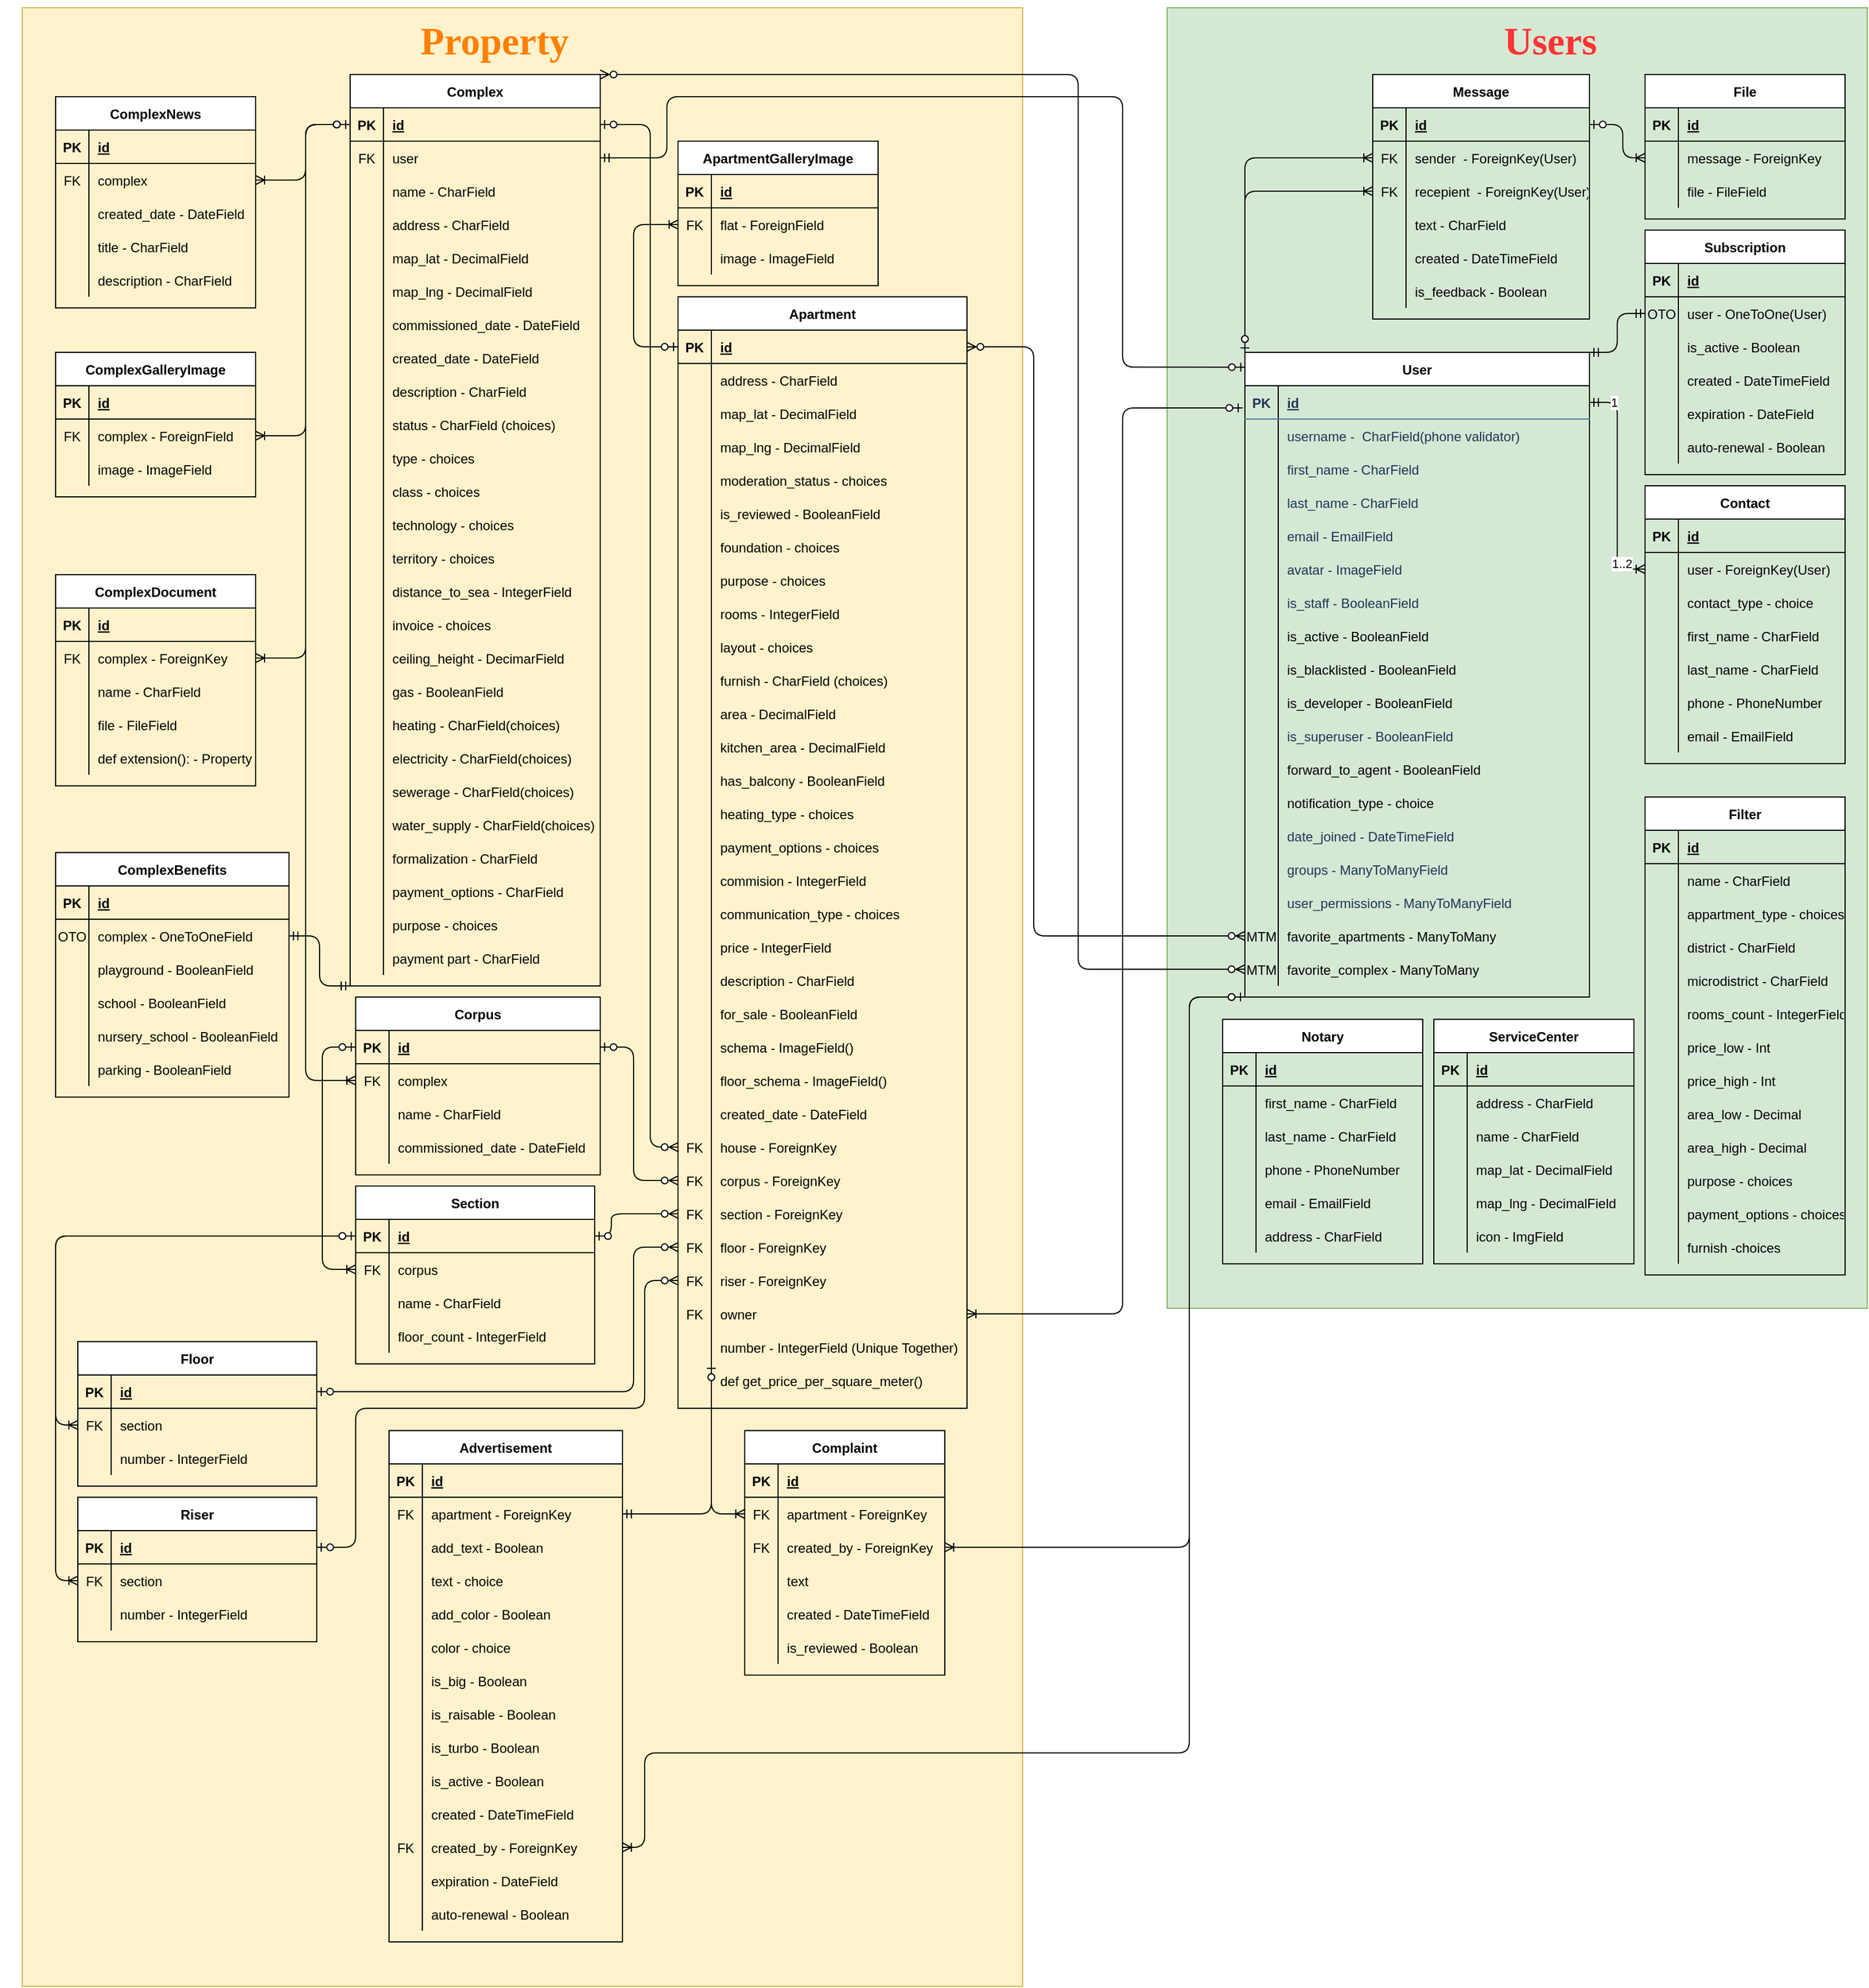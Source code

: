 <mxfile version="14.6.13" type="device"><diagram id="R2lEEEUBdFMjLlhIrx00" name="Page-1"><mxGraphModel dx="1675" dy="935" grid="1" gridSize="10" guides="1" tooltips="1" connect="1" arrows="1" fold="1" page="1" pageScale="1" pageWidth="850" pageHeight="1100" math="0" shadow="0" extFonts="Permanent Marker^https://fonts.googleapis.com/css?family=Permanent+Marker"><root><mxCell id="0"/><mxCell id="1" parent="0"/><mxCell id="Law01RX6GA0SZRBZjCX0-242" value="" style="rounded=0;whiteSpace=wrap;html=1;fillColor=#fff2cc;strokeColor=#d6b656;" parent="1" vertex="1"><mxGeometry x="30" y="10" width="900" height="1780" as="geometry"/></mxCell><mxCell id="Law01RX6GA0SZRBZjCX0-244" value="" style="group;" parent="1" vertex="1" connectable="0"><mxGeometry x="10" y="70" width="915" height="1680" as="geometry"/></mxCell><mxCell id="kU974_UNLZX-nz61Zuly-1" value="Apartment" style="shape=table;startSize=30;container=1;collapsible=1;childLayout=tableLayout;fixedRows=1;rowLines=0;fontStyle=1;align=center;resizeLast=1;" parent="Law01RX6GA0SZRBZjCX0-244" vertex="1"><mxGeometry x="610" y="200" width="260" height="1000" as="geometry"/></mxCell><mxCell id="kU974_UNLZX-nz61Zuly-2" value="" style="shape=partialRectangle;collapsible=0;dropTarget=0;pointerEvents=0;fillColor=none;top=0;left=0;bottom=1;right=0;points=[[0,0.5],[1,0.5]];portConstraint=eastwest;" parent="kU974_UNLZX-nz61Zuly-1" vertex="1"><mxGeometry y="30" width="260" height="30" as="geometry"/></mxCell><mxCell id="kU974_UNLZX-nz61Zuly-3" value="PK" style="shape=partialRectangle;connectable=0;fillColor=none;top=0;left=0;bottom=0;right=0;fontStyle=1;overflow=hidden;" parent="kU974_UNLZX-nz61Zuly-2" vertex="1"><mxGeometry width="30" height="30" as="geometry"/></mxCell><mxCell id="kU974_UNLZX-nz61Zuly-4" value="id" style="shape=partialRectangle;connectable=0;fillColor=none;top=0;left=0;bottom=0;right=0;align=left;spacingLeft=6;fontStyle=5;overflow=hidden;" parent="kU974_UNLZX-nz61Zuly-2" vertex="1"><mxGeometry x="30" width="230" height="30" as="geometry"/></mxCell><mxCell id="Law01RX6GA0SZRBZjCX0-18" value="" style="shape=partialRectangle;collapsible=0;dropTarget=0;pointerEvents=0;fillColor=none;top=0;left=0;bottom=0;right=0;points=[[0,0.5],[1,0.5]];portConstraint=eastwest;" parent="kU974_UNLZX-nz61Zuly-1" vertex="1"><mxGeometry y="60" width="260" height="30" as="geometry"/></mxCell><mxCell id="Law01RX6GA0SZRBZjCX0-19" value="" style="shape=partialRectangle;connectable=0;fillColor=none;top=0;left=0;bottom=0;right=0;editable=1;overflow=hidden;" parent="Law01RX6GA0SZRBZjCX0-18" vertex="1"><mxGeometry width="30" height="30" as="geometry"/></mxCell><mxCell id="Law01RX6GA0SZRBZjCX0-20" value="address - CharField" style="shape=partialRectangle;connectable=0;fillColor=none;top=0;left=0;bottom=0;right=0;align=left;spacingLeft=6;overflow=hidden;" parent="Law01RX6GA0SZRBZjCX0-18" vertex="1"><mxGeometry x="30" width="230" height="30" as="geometry"/></mxCell><mxCell id="Law01RX6GA0SZRBZjCX0-21" value="" style="shape=partialRectangle;collapsible=0;dropTarget=0;pointerEvents=0;fillColor=none;top=0;left=0;bottom=0;right=0;points=[[0,0.5],[1,0.5]];portConstraint=eastwest;" parent="kU974_UNLZX-nz61Zuly-1" vertex="1"><mxGeometry y="90" width="260" height="30" as="geometry"/></mxCell><mxCell id="Law01RX6GA0SZRBZjCX0-22" value="" style="shape=partialRectangle;connectable=0;fillColor=none;top=0;left=0;bottom=0;right=0;editable=1;overflow=hidden;" parent="Law01RX6GA0SZRBZjCX0-21" vertex="1"><mxGeometry width="30" height="30" as="geometry"/></mxCell><mxCell id="Law01RX6GA0SZRBZjCX0-23" value="map_lat - DecimalField" style="shape=partialRectangle;connectable=0;fillColor=none;top=0;left=0;bottom=0;right=0;align=left;spacingLeft=6;overflow=hidden;" parent="Law01RX6GA0SZRBZjCX0-21" vertex="1"><mxGeometry x="30" width="230" height="30" as="geometry"/></mxCell><mxCell id="Law01RX6GA0SZRBZjCX0-24" value="" style="shape=partialRectangle;collapsible=0;dropTarget=0;pointerEvents=0;fillColor=none;top=0;left=0;bottom=0;right=0;points=[[0,0.5],[1,0.5]];portConstraint=eastwest;" parent="kU974_UNLZX-nz61Zuly-1" vertex="1"><mxGeometry y="120" width="260" height="30" as="geometry"/></mxCell><mxCell id="Law01RX6GA0SZRBZjCX0-25" value="" style="shape=partialRectangle;connectable=0;fillColor=none;top=0;left=0;bottom=0;right=0;editable=1;overflow=hidden;" parent="Law01RX6GA0SZRBZjCX0-24" vertex="1"><mxGeometry width="30" height="30" as="geometry"/></mxCell><mxCell id="Law01RX6GA0SZRBZjCX0-26" value="map_lng - DecimalField" style="shape=partialRectangle;connectable=0;fillColor=none;top=0;left=0;bottom=0;right=0;align=left;spacingLeft=6;overflow=hidden;" parent="Law01RX6GA0SZRBZjCX0-24" vertex="1"><mxGeometry x="30" width="230" height="30" as="geometry"/></mxCell><mxCell id="Law01RX6GA0SZRBZjCX0-232" value="" style="shape=partialRectangle;collapsible=0;dropTarget=0;pointerEvents=0;fillColor=none;top=0;left=0;bottom=0;right=0;points=[[0,0.5],[1,0.5]];portConstraint=eastwest;" parent="kU974_UNLZX-nz61Zuly-1" vertex="1"><mxGeometry y="150" width="260" height="30" as="geometry"/></mxCell><mxCell id="Law01RX6GA0SZRBZjCX0-233" value="" style="shape=partialRectangle;connectable=0;fillColor=none;top=0;left=0;bottom=0;right=0;editable=1;overflow=hidden;" parent="Law01RX6GA0SZRBZjCX0-232" vertex="1"><mxGeometry width="30" height="30" as="geometry"/></mxCell><mxCell id="Law01RX6GA0SZRBZjCX0-234" value="moderation_status - choices" style="shape=partialRectangle;connectable=0;fillColor=none;top=0;left=0;bottom=0;right=0;align=left;spacingLeft=6;overflow=hidden;" parent="Law01RX6GA0SZRBZjCX0-232" vertex="1"><mxGeometry x="30" width="230" height="30" as="geometry"/></mxCell><mxCell id="Law01RX6GA0SZRBZjCX0-216" value="" style="shape=partialRectangle;collapsible=0;dropTarget=0;pointerEvents=0;fillColor=none;top=0;left=0;bottom=0;right=0;points=[[0,0.5],[1,0.5]];portConstraint=eastwest;" parent="kU974_UNLZX-nz61Zuly-1" vertex="1"><mxGeometry y="180" width="260" height="30" as="geometry"/></mxCell><mxCell id="Law01RX6GA0SZRBZjCX0-217" value="" style="shape=partialRectangle;connectable=0;fillColor=none;top=0;left=0;bottom=0;right=0;editable=1;overflow=hidden;" parent="Law01RX6GA0SZRBZjCX0-216" vertex="1"><mxGeometry width="30" height="30" as="geometry"/></mxCell><mxCell id="Law01RX6GA0SZRBZjCX0-218" value="is_reviewed - BooleanField" style="shape=partialRectangle;connectable=0;fillColor=none;top=0;left=0;bottom=0;right=0;align=left;spacingLeft=6;overflow=hidden;" parent="Law01RX6GA0SZRBZjCX0-216" vertex="1"><mxGeometry x="30" width="230" height="30" as="geometry"/></mxCell><mxCell id="Law01RX6GA0SZRBZjCX0-30" value="" style="shape=partialRectangle;collapsible=0;dropTarget=0;pointerEvents=0;fillColor=none;top=0;left=0;bottom=0;right=0;points=[[0,0.5],[1,0.5]];portConstraint=eastwest;" parent="kU974_UNLZX-nz61Zuly-1" vertex="1"><mxGeometry y="210" width="260" height="30" as="geometry"/></mxCell><mxCell id="Law01RX6GA0SZRBZjCX0-31" value="" style="shape=partialRectangle;connectable=0;fillColor=none;top=0;left=0;bottom=0;right=0;editable=1;overflow=hidden;" parent="Law01RX6GA0SZRBZjCX0-30" vertex="1"><mxGeometry width="30" height="30" as="geometry"/></mxCell><mxCell id="Law01RX6GA0SZRBZjCX0-32" value="foundation - choices" style="shape=partialRectangle;connectable=0;fillColor=none;top=0;left=0;bottom=0;right=0;align=left;spacingLeft=6;overflow=hidden;" parent="Law01RX6GA0SZRBZjCX0-30" vertex="1"><mxGeometry x="30" width="230" height="30" as="geometry"/></mxCell><mxCell id="Law01RX6GA0SZRBZjCX0-27" value="" style="shape=partialRectangle;collapsible=0;dropTarget=0;pointerEvents=0;fillColor=none;top=0;left=0;bottom=0;right=0;points=[[0,0.5],[1,0.5]];portConstraint=eastwest;" parent="kU974_UNLZX-nz61Zuly-1" vertex="1"><mxGeometry y="240" width="260" height="30" as="geometry"/></mxCell><mxCell id="Law01RX6GA0SZRBZjCX0-28" value="" style="shape=partialRectangle;connectable=0;fillColor=none;top=0;left=0;bottom=0;right=0;editable=1;overflow=hidden;" parent="Law01RX6GA0SZRBZjCX0-27" vertex="1"><mxGeometry width="30" height="30" as="geometry"/></mxCell><mxCell id="Law01RX6GA0SZRBZjCX0-29" value="purpose - choices" style="shape=partialRectangle;connectable=0;fillColor=none;top=0;left=0;bottom=0;right=0;align=left;spacingLeft=6;overflow=hidden;" parent="Law01RX6GA0SZRBZjCX0-27" vertex="1"><mxGeometry x="30" width="230" height="30" as="geometry"/></mxCell><mxCell id="kU974_UNLZX-nz61Zuly-11" value="" style="shape=partialRectangle;collapsible=0;dropTarget=0;pointerEvents=0;fillColor=none;top=0;left=0;bottom=0;right=0;points=[[0,0.5],[1,0.5]];portConstraint=eastwest;" parent="kU974_UNLZX-nz61Zuly-1" vertex="1"><mxGeometry y="270" width="260" height="30" as="geometry"/></mxCell><mxCell id="kU974_UNLZX-nz61Zuly-12" value="" style="shape=partialRectangle;connectable=0;fillColor=none;top=0;left=0;bottom=0;right=0;editable=1;overflow=hidden;" parent="kU974_UNLZX-nz61Zuly-11" vertex="1"><mxGeometry width="30" height="30" as="geometry"/></mxCell><mxCell id="kU974_UNLZX-nz61Zuly-13" value="rooms - IntegerField" style="shape=partialRectangle;connectable=0;fillColor=none;top=0;left=0;bottom=0;right=0;align=left;spacingLeft=6;overflow=hidden;" parent="kU974_UNLZX-nz61Zuly-11" vertex="1"><mxGeometry x="30" width="230" height="30" as="geometry"/></mxCell><mxCell id="Law01RX6GA0SZRBZjCX0-33" value="" style="shape=partialRectangle;collapsible=0;dropTarget=0;pointerEvents=0;fillColor=none;top=0;left=0;bottom=0;right=0;points=[[0,0.5],[1,0.5]];portConstraint=eastwest;" parent="kU974_UNLZX-nz61Zuly-1" vertex="1"><mxGeometry y="300" width="260" height="30" as="geometry"/></mxCell><mxCell id="Law01RX6GA0SZRBZjCX0-34" value="" style="shape=partialRectangle;connectable=0;fillColor=none;top=0;left=0;bottom=0;right=0;editable=1;overflow=hidden;" parent="Law01RX6GA0SZRBZjCX0-33" vertex="1"><mxGeometry width="30" height="30" as="geometry"/></mxCell><mxCell id="Law01RX6GA0SZRBZjCX0-35" value="layout - choices" style="shape=partialRectangle;connectable=0;fillColor=none;top=0;left=0;bottom=0;right=0;align=left;spacingLeft=6;overflow=hidden;" parent="Law01RX6GA0SZRBZjCX0-33" vertex="1"><mxGeometry x="30" width="230" height="30" as="geometry"/></mxCell><mxCell id="kU974_UNLZX-nz61Zuly-35" value="" style="shape=partialRectangle;collapsible=0;dropTarget=0;pointerEvents=0;fillColor=none;top=0;left=0;bottom=0;right=0;points=[[0,0.5],[1,0.5]];portConstraint=eastwest;" parent="kU974_UNLZX-nz61Zuly-1" vertex="1"><mxGeometry y="330" width="260" height="30" as="geometry"/></mxCell><mxCell id="kU974_UNLZX-nz61Zuly-36" value="" style="shape=partialRectangle;connectable=0;fillColor=none;top=0;left=0;bottom=0;right=0;editable=1;overflow=hidden;" parent="kU974_UNLZX-nz61Zuly-35" vertex="1"><mxGeometry width="30" height="30" as="geometry"/></mxCell><mxCell id="kU974_UNLZX-nz61Zuly-37" value="furnish - CharField (choices)" style="shape=partialRectangle;connectable=0;fillColor=none;top=0;left=0;bottom=0;right=0;align=left;spacingLeft=6;overflow=hidden;" parent="kU974_UNLZX-nz61Zuly-35" vertex="1"><mxGeometry x="30" width="230" height="30" as="geometry"/></mxCell><mxCell id="kU974_UNLZX-nz61Zuly-26" value="" style="shape=partialRectangle;collapsible=0;dropTarget=0;pointerEvents=0;fillColor=none;top=0;left=0;bottom=0;right=0;points=[[0,0.5],[1,0.5]];portConstraint=eastwest;" parent="kU974_UNLZX-nz61Zuly-1" vertex="1"><mxGeometry y="360" width="260" height="30" as="geometry"/></mxCell><mxCell id="kU974_UNLZX-nz61Zuly-27" value="" style="shape=partialRectangle;connectable=0;fillColor=none;top=0;left=0;bottom=0;right=0;editable=1;overflow=hidden;" parent="kU974_UNLZX-nz61Zuly-26" vertex="1"><mxGeometry width="30" height="30" as="geometry"/></mxCell><mxCell id="kU974_UNLZX-nz61Zuly-28" value="area - DecimalField" style="shape=partialRectangle;connectable=0;fillColor=none;top=0;left=0;bottom=0;right=0;align=left;spacingLeft=6;overflow=hidden;" parent="kU974_UNLZX-nz61Zuly-26" vertex="1"><mxGeometry x="30" width="230" height="30" as="geometry"/></mxCell><mxCell id="Law01RX6GA0SZRBZjCX0-36" value="" style="shape=partialRectangle;collapsible=0;dropTarget=0;pointerEvents=0;fillColor=none;top=0;left=0;bottom=0;right=0;points=[[0,0.5],[1,0.5]];portConstraint=eastwest;" parent="kU974_UNLZX-nz61Zuly-1" vertex="1"><mxGeometry y="390" width="260" height="30" as="geometry"/></mxCell><mxCell id="Law01RX6GA0SZRBZjCX0-37" value="" style="shape=partialRectangle;connectable=0;fillColor=none;top=0;left=0;bottom=0;right=0;editable=1;overflow=hidden;" parent="Law01RX6GA0SZRBZjCX0-36" vertex="1"><mxGeometry width="30" height="30" as="geometry"/></mxCell><mxCell id="Law01RX6GA0SZRBZjCX0-38" value="kitchen_area - DecimalField" style="shape=partialRectangle;connectable=0;fillColor=none;top=0;left=0;bottom=0;right=0;align=left;spacingLeft=6;overflow=hidden;" parent="Law01RX6GA0SZRBZjCX0-36" vertex="1"><mxGeometry x="30" width="230" height="30" as="geometry"/></mxCell><mxCell id="Law01RX6GA0SZRBZjCX0-39" value="" style="shape=partialRectangle;collapsible=0;dropTarget=0;pointerEvents=0;fillColor=none;top=0;left=0;bottom=0;right=0;points=[[0,0.5],[1,0.5]];portConstraint=eastwest;" parent="kU974_UNLZX-nz61Zuly-1" vertex="1"><mxGeometry y="420" width="260" height="30" as="geometry"/></mxCell><mxCell id="Law01RX6GA0SZRBZjCX0-40" value="" style="shape=partialRectangle;connectable=0;fillColor=none;top=0;left=0;bottom=0;right=0;editable=1;overflow=hidden;" parent="Law01RX6GA0SZRBZjCX0-39" vertex="1"><mxGeometry width="30" height="30" as="geometry"/></mxCell><mxCell id="Law01RX6GA0SZRBZjCX0-41" value="has_balcony - BooleanField" style="shape=partialRectangle;connectable=0;fillColor=none;top=0;left=0;bottom=0;right=0;align=left;spacingLeft=6;overflow=hidden;" parent="Law01RX6GA0SZRBZjCX0-39" vertex="1"><mxGeometry x="30" width="230" height="30" as="geometry"/></mxCell><mxCell id="Law01RX6GA0SZRBZjCX0-42" value="" style="shape=partialRectangle;collapsible=0;dropTarget=0;pointerEvents=0;fillColor=none;top=0;left=0;bottom=0;right=0;points=[[0,0.5],[1,0.5]];portConstraint=eastwest;" parent="kU974_UNLZX-nz61Zuly-1" vertex="1"><mxGeometry y="450" width="260" height="30" as="geometry"/></mxCell><mxCell id="Law01RX6GA0SZRBZjCX0-43" value="" style="shape=partialRectangle;connectable=0;fillColor=none;top=0;left=0;bottom=0;right=0;editable=1;overflow=hidden;" parent="Law01RX6GA0SZRBZjCX0-42" vertex="1"><mxGeometry width="30" height="30" as="geometry"/></mxCell><mxCell id="Law01RX6GA0SZRBZjCX0-44" value="heating_type - choices" style="shape=partialRectangle;connectable=0;fillColor=none;top=0;left=0;bottom=0;right=0;align=left;spacingLeft=6;overflow=hidden;" parent="Law01RX6GA0SZRBZjCX0-42" vertex="1"><mxGeometry x="30" width="230" height="30" as="geometry"/></mxCell><mxCell id="Law01RX6GA0SZRBZjCX0-45" value="" style="shape=partialRectangle;collapsible=0;dropTarget=0;pointerEvents=0;fillColor=none;top=0;left=0;bottom=0;right=0;points=[[0,0.5],[1,0.5]];portConstraint=eastwest;" parent="kU974_UNLZX-nz61Zuly-1" vertex="1"><mxGeometry y="480" width="260" height="30" as="geometry"/></mxCell><mxCell id="Law01RX6GA0SZRBZjCX0-46" value="" style="shape=partialRectangle;connectable=0;fillColor=none;top=0;left=0;bottom=0;right=0;editable=1;overflow=hidden;" parent="Law01RX6GA0SZRBZjCX0-45" vertex="1"><mxGeometry width="30" height="30" as="geometry"/></mxCell><mxCell id="Law01RX6GA0SZRBZjCX0-47" value="payment_options - choices" style="shape=partialRectangle;connectable=0;fillColor=none;top=0;left=0;bottom=0;right=0;align=left;spacingLeft=6;overflow=hidden;" parent="Law01RX6GA0SZRBZjCX0-45" vertex="1"><mxGeometry x="30" width="230" height="30" as="geometry"/></mxCell><mxCell id="Law01RX6GA0SZRBZjCX0-48" value="" style="shape=partialRectangle;collapsible=0;dropTarget=0;pointerEvents=0;fillColor=none;top=0;left=0;bottom=0;right=0;points=[[0,0.5],[1,0.5]];portConstraint=eastwest;" parent="kU974_UNLZX-nz61Zuly-1" vertex="1"><mxGeometry y="510" width="260" height="30" as="geometry"/></mxCell><mxCell id="Law01RX6GA0SZRBZjCX0-49" value="" style="shape=partialRectangle;connectable=0;fillColor=none;top=0;left=0;bottom=0;right=0;editable=1;overflow=hidden;" parent="Law01RX6GA0SZRBZjCX0-48" vertex="1"><mxGeometry width="30" height="30" as="geometry"/></mxCell><mxCell id="Law01RX6GA0SZRBZjCX0-50" value="commision - IntegerField" style="shape=partialRectangle;connectable=0;fillColor=none;top=0;left=0;bottom=0;right=0;align=left;spacingLeft=6;overflow=hidden;" parent="Law01RX6GA0SZRBZjCX0-48" vertex="1"><mxGeometry x="30" width="230" height="30" as="geometry"/></mxCell><mxCell id="Law01RX6GA0SZRBZjCX0-54" value="" style="shape=partialRectangle;collapsible=0;dropTarget=0;pointerEvents=0;fillColor=none;top=0;left=0;bottom=0;right=0;points=[[0,0.5],[1,0.5]];portConstraint=eastwest;" parent="kU974_UNLZX-nz61Zuly-1" vertex="1"><mxGeometry y="540" width="260" height="30" as="geometry"/></mxCell><mxCell id="Law01RX6GA0SZRBZjCX0-55" value="" style="shape=partialRectangle;connectable=0;fillColor=none;top=0;left=0;bottom=0;right=0;editable=1;overflow=hidden;" parent="Law01RX6GA0SZRBZjCX0-54" vertex="1"><mxGeometry width="30" height="30" as="geometry"/></mxCell><mxCell id="Law01RX6GA0SZRBZjCX0-56" value="communication_type - choices" style="shape=partialRectangle;connectable=0;fillColor=none;top=0;left=0;bottom=0;right=0;align=left;spacingLeft=6;overflow=hidden;" parent="Law01RX6GA0SZRBZjCX0-54" vertex="1"><mxGeometry x="30" width="230" height="30" as="geometry"/></mxCell><mxCell id="kU974_UNLZX-nz61Zuly-8" value="" style="shape=partialRectangle;collapsible=0;dropTarget=0;pointerEvents=0;fillColor=none;top=0;left=0;bottom=0;right=0;points=[[0,0.5],[1,0.5]];portConstraint=eastwest;" parent="kU974_UNLZX-nz61Zuly-1" vertex="1"><mxGeometry y="570" width="260" height="30" as="geometry"/></mxCell><mxCell id="kU974_UNLZX-nz61Zuly-9" value="" style="shape=partialRectangle;connectable=0;fillColor=none;top=0;left=0;bottom=0;right=0;editable=1;overflow=hidden;" parent="kU974_UNLZX-nz61Zuly-8" vertex="1"><mxGeometry width="30" height="30" as="geometry"/></mxCell><mxCell id="kU974_UNLZX-nz61Zuly-10" value="price - IntegerField" style="shape=partialRectangle;connectable=0;fillColor=none;top=0;left=0;bottom=0;right=0;align=left;spacingLeft=6;overflow=hidden;" parent="kU974_UNLZX-nz61Zuly-8" vertex="1"><mxGeometry x="30" width="230" height="30" as="geometry"/></mxCell><mxCell id="Law01RX6GA0SZRBZjCX0-51" value="" style="shape=partialRectangle;collapsible=0;dropTarget=0;pointerEvents=0;fillColor=none;top=0;left=0;bottom=0;right=0;points=[[0,0.5],[1,0.5]];portConstraint=eastwest;" parent="kU974_UNLZX-nz61Zuly-1" vertex="1"><mxGeometry y="600" width="260" height="30" as="geometry"/></mxCell><mxCell id="Law01RX6GA0SZRBZjCX0-52" value="" style="shape=partialRectangle;connectable=0;fillColor=none;top=0;left=0;bottom=0;right=0;editable=1;overflow=hidden;" parent="Law01RX6GA0SZRBZjCX0-51" vertex="1"><mxGeometry width="30" height="30" as="geometry"/></mxCell><mxCell id="Law01RX6GA0SZRBZjCX0-53" value="description - CharField" style="shape=partialRectangle;connectable=0;fillColor=none;top=0;left=0;bottom=0;right=0;align=left;spacingLeft=6;overflow=hidden;" parent="Law01RX6GA0SZRBZjCX0-51" vertex="1"><mxGeometry x="30" width="230" height="30" as="geometry"/></mxCell><mxCell id="kU974_UNLZX-nz61Zuly-38" value="" style="shape=partialRectangle;collapsible=0;dropTarget=0;pointerEvents=0;fillColor=none;top=0;left=0;bottom=0;right=0;points=[[0,0.5],[1,0.5]];portConstraint=eastwest;" parent="kU974_UNLZX-nz61Zuly-1" vertex="1"><mxGeometry y="630" width="260" height="30" as="geometry"/></mxCell><mxCell id="kU974_UNLZX-nz61Zuly-39" value="" style="shape=partialRectangle;connectable=0;fillColor=none;top=0;left=0;bottom=0;right=0;editable=1;overflow=hidden;" parent="kU974_UNLZX-nz61Zuly-38" vertex="1"><mxGeometry width="30" height="30" as="geometry"/></mxCell><mxCell id="kU974_UNLZX-nz61Zuly-40" value="for_sale - BooleanField" style="shape=partialRectangle;connectable=0;fillColor=none;top=0;left=0;bottom=0;right=0;align=left;spacingLeft=6;overflow=hidden;" parent="kU974_UNLZX-nz61Zuly-38" vertex="1"><mxGeometry x="30" width="230" height="30" as="geometry"/></mxCell><mxCell id="kU974_UNLZX-nz61Zuly-54" value="" style="shape=partialRectangle;collapsible=0;dropTarget=0;pointerEvents=0;fillColor=none;top=0;left=0;bottom=0;right=0;points=[[0,0.5],[1,0.5]];portConstraint=eastwest;" parent="kU974_UNLZX-nz61Zuly-1" vertex="1"><mxGeometry y="660" width="260" height="30" as="geometry"/></mxCell><mxCell id="kU974_UNLZX-nz61Zuly-55" value="" style="shape=partialRectangle;connectable=0;fillColor=none;top=0;left=0;bottom=0;right=0;editable=1;overflow=hidden;" parent="kU974_UNLZX-nz61Zuly-54" vertex="1"><mxGeometry width="30" height="30" as="geometry"/></mxCell><mxCell id="kU974_UNLZX-nz61Zuly-56" value="schema - ImageField()" style="shape=partialRectangle;connectable=0;fillColor=none;top=0;left=0;bottom=0;right=0;align=left;spacingLeft=6;overflow=hidden;" parent="kU974_UNLZX-nz61Zuly-54" vertex="1"><mxGeometry x="30" width="230" height="30" as="geometry"/></mxCell><mxCell id="kU974_UNLZX-nz61Zuly-57" value="" style="shape=partialRectangle;collapsible=0;dropTarget=0;pointerEvents=0;fillColor=none;top=0;left=0;bottom=0;right=0;points=[[0,0.5],[1,0.5]];portConstraint=eastwest;" parent="kU974_UNLZX-nz61Zuly-1" vertex="1"><mxGeometry y="690" width="260" height="30" as="geometry"/></mxCell><mxCell id="kU974_UNLZX-nz61Zuly-58" value="" style="shape=partialRectangle;connectable=0;fillColor=none;top=0;left=0;bottom=0;right=0;editable=1;overflow=hidden;" parent="kU974_UNLZX-nz61Zuly-57" vertex="1"><mxGeometry width="30" height="30" as="geometry"/></mxCell><mxCell id="kU974_UNLZX-nz61Zuly-59" value="floor_schema - ImageField()" style="shape=partialRectangle;connectable=0;fillColor=none;top=0;left=0;bottom=0;right=0;align=left;spacingLeft=6;overflow=hidden;" parent="kU974_UNLZX-nz61Zuly-57" vertex="1"><mxGeometry x="30" width="230" height="30" as="geometry"/></mxCell><mxCell id="kU974_UNLZX-nz61Zuly-63" value="" style="shape=partialRectangle;collapsible=0;dropTarget=0;pointerEvents=0;fillColor=none;top=0;left=0;bottom=0;right=0;points=[[0,0.5],[1,0.5]];portConstraint=eastwest;" parent="kU974_UNLZX-nz61Zuly-1" vertex="1"><mxGeometry y="720" width="260" height="30" as="geometry"/></mxCell><mxCell id="kU974_UNLZX-nz61Zuly-64" value="" style="shape=partialRectangle;connectable=0;fillColor=none;top=0;left=0;bottom=0;right=0;editable=1;overflow=hidden;" parent="kU974_UNLZX-nz61Zuly-63" vertex="1"><mxGeometry width="30" height="30" as="geometry"/></mxCell><mxCell id="kU974_UNLZX-nz61Zuly-65" value="created_date - DateField" style="shape=partialRectangle;connectable=0;fillColor=none;top=0;left=0;bottom=0;right=0;align=left;spacingLeft=6;overflow=hidden;" parent="kU974_UNLZX-nz61Zuly-63" vertex="1"><mxGeometry x="30" width="230" height="30" as="geometry"/></mxCell><mxCell id="KyWfQdbmqvqQsfbcWeOR-140" value="" style="shape=partialRectangle;collapsible=0;dropTarget=0;pointerEvents=0;fillColor=none;top=0;left=0;bottom=0;right=0;points=[[0,0.5],[1,0.5]];portConstraint=eastwest;" parent="kU974_UNLZX-nz61Zuly-1" vertex="1"><mxGeometry y="750" width="260" height="30" as="geometry"/></mxCell><mxCell id="KyWfQdbmqvqQsfbcWeOR-141" value="FK" style="shape=partialRectangle;connectable=0;fillColor=none;top=0;left=0;bottom=0;right=0;fontStyle=0;overflow=hidden;" parent="KyWfQdbmqvqQsfbcWeOR-140" vertex="1"><mxGeometry width="30" height="30" as="geometry"/></mxCell><mxCell id="KyWfQdbmqvqQsfbcWeOR-142" value="house - ForeignKey" style="shape=partialRectangle;connectable=0;fillColor=none;top=0;left=0;bottom=0;right=0;align=left;spacingLeft=6;fontStyle=0;overflow=hidden;" parent="KyWfQdbmqvqQsfbcWeOR-140" vertex="1"><mxGeometry x="30" width="230" height="30" as="geometry"/></mxCell><mxCell id="kU974_UNLZX-nz61Zuly-14" value="" style="shape=partialRectangle;collapsible=0;dropTarget=0;pointerEvents=0;fillColor=none;top=0;left=0;bottom=0;right=0;points=[[0,0.5],[1,0.5]];portConstraint=eastwest;" parent="kU974_UNLZX-nz61Zuly-1" vertex="1"><mxGeometry y="780" width="260" height="30" as="geometry"/></mxCell><mxCell id="kU974_UNLZX-nz61Zuly-15" value="FK" style="shape=partialRectangle;connectable=0;fillColor=none;top=0;left=0;bottom=0;right=0;fontStyle=0;overflow=hidden;" parent="kU974_UNLZX-nz61Zuly-14" vertex="1"><mxGeometry width="30" height="30" as="geometry"/></mxCell><mxCell id="kU974_UNLZX-nz61Zuly-16" value="corpus - ForeignKey" style="shape=partialRectangle;connectable=0;fillColor=none;top=0;left=0;bottom=0;right=0;align=left;spacingLeft=6;fontStyle=0;overflow=hidden;" parent="kU974_UNLZX-nz61Zuly-14" vertex="1"><mxGeometry x="30" width="230" height="30" as="geometry"/></mxCell><mxCell id="kU974_UNLZX-nz61Zuly-17" value="" style="shape=partialRectangle;collapsible=0;dropTarget=0;pointerEvents=0;fillColor=none;top=0;left=0;bottom=0;right=0;points=[[0,0.5],[1,0.5]];portConstraint=eastwest;" parent="kU974_UNLZX-nz61Zuly-1" vertex="1"><mxGeometry y="810" width="260" height="30" as="geometry"/></mxCell><mxCell id="kU974_UNLZX-nz61Zuly-18" value="FK" style="shape=partialRectangle;connectable=0;fillColor=none;top=0;left=0;bottom=0;right=0;fontStyle=0;overflow=hidden;" parent="kU974_UNLZX-nz61Zuly-17" vertex="1"><mxGeometry width="30" height="30" as="geometry"/></mxCell><mxCell id="kU974_UNLZX-nz61Zuly-19" value="section - ForeignKey" style="shape=partialRectangle;connectable=0;fillColor=none;top=0;left=0;bottom=0;right=0;align=left;spacingLeft=6;fontStyle=0;overflow=hidden;" parent="kU974_UNLZX-nz61Zuly-17" vertex="1"><mxGeometry x="30" width="230" height="30" as="geometry"/></mxCell><mxCell id="kU974_UNLZX-nz61Zuly-20" value="" style="shape=partialRectangle;collapsible=0;dropTarget=0;pointerEvents=0;fillColor=none;top=0;left=0;bottom=0;right=0;points=[[0,0.5],[1,0.5]];portConstraint=eastwest;" parent="kU974_UNLZX-nz61Zuly-1" vertex="1"><mxGeometry y="840" width="260" height="30" as="geometry"/></mxCell><mxCell id="kU974_UNLZX-nz61Zuly-21" value="FK" style="shape=partialRectangle;connectable=0;fillColor=none;top=0;left=0;bottom=0;right=0;fontStyle=0;overflow=hidden;" parent="kU974_UNLZX-nz61Zuly-20" vertex="1"><mxGeometry width="30" height="30" as="geometry"/></mxCell><mxCell id="kU974_UNLZX-nz61Zuly-22" value="floor - ForeignKey" style="shape=partialRectangle;connectable=0;fillColor=none;top=0;left=0;bottom=0;right=0;align=left;spacingLeft=6;fontStyle=0;overflow=hidden;" parent="kU974_UNLZX-nz61Zuly-20" vertex="1"><mxGeometry x="30" width="230" height="30" as="geometry"/></mxCell><mxCell id="kU974_UNLZX-nz61Zuly-23" value="" style="shape=partialRectangle;collapsible=0;dropTarget=0;pointerEvents=0;fillColor=none;top=0;left=0;bottom=0;right=0;points=[[0,0.5],[1,0.5]];portConstraint=eastwest;" parent="kU974_UNLZX-nz61Zuly-1" vertex="1"><mxGeometry y="870" width="260" height="30" as="geometry"/></mxCell><mxCell id="kU974_UNLZX-nz61Zuly-24" value="FK" style="shape=partialRectangle;connectable=0;fillColor=none;top=0;left=0;bottom=0;right=0;fontStyle=0;overflow=hidden;" parent="kU974_UNLZX-nz61Zuly-23" vertex="1"><mxGeometry width="30" height="30" as="geometry"/></mxCell><mxCell id="kU974_UNLZX-nz61Zuly-25" value="riser - ForeignKey" style="shape=partialRectangle;connectable=0;fillColor=none;top=0;left=0;bottom=0;right=0;align=left;spacingLeft=6;fontStyle=0;overflow=hidden;" parent="kU974_UNLZX-nz61Zuly-23" vertex="1"><mxGeometry x="30" width="230" height="30" as="geometry"/></mxCell><mxCell id="kU974_UNLZX-nz61Zuly-66" value="" style="shape=partialRectangle;collapsible=0;dropTarget=0;pointerEvents=0;fillColor=none;top=0;left=0;bottom=0;right=0;points=[[0,0.5],[1,0.5]];portConstraint=eastwest;" parent="kU974_UNLZX-nz61Zuly-1" vertex="1"><mxGeometry y="900" width="260" height="30" as="geometry"/></mxCell><mxCell id="kU974_UNLZX-nz61Zuly-67" value="FK" style="shape=partialRectangle;connectable=0;fillColor=none;top=0;left=0;bottom=0;right=0;fontStyle=0;overflow=hidden;" parent="kU974_UNLZX-nz61Zuly-66" vertex="1"><mxGeometry width="30" height="30" as="geometry"/></mxCell><mxCell id="kU974_UNLZX-nz61Zuly-68" value="owner" style="shape=partialRectangle;connectable=0;fillColor=none;top=0;left=0;bottom=0;right=0;align=left;spacingLeft=6;fontStyle=0;overflow=hidden;" parent="kU974_UNLZX-nz61Zuly-66" vertex="1"><mxGeometry x="30" width="230" height="30" as="geometry"/></mxCell><mxCell id="kU974_UNLZX-nz61Zuly-5" value="" style="shape=partialRectangle;collapsible=0;dropTarget=0;pointerEvents=0;fillColor=none;top=0;left=0;bottom=0;right=0;points=[[0,0.5],[1,0.5]];portConstraint=eastwest;" parent="kU974_UNLZX-nz61Zuly-1" vertex="1"><mxGeometry y="930" width="260" height="30" as="geometry"/></mxCell><mxCell id="kU974_UNLZX-nz61Zuly-6" value="" style="shape=partialRectangle;connectable=0;fillColor=none;top=0;left=0;bottom=0;right=0;editable=1;overflow=hidden;" parent="kU974_UNLZX-nz61Zuly-5" vertex="1"><mxGeometry width="30" height="30" as="geometry"/></mxCell><mxCell id="kU974_UNLZX-nz61Zuly-7" value="number - IntegerField (Unique Together)" style="shape=partialRectangle;connectable=0;fillColor=none;top=0;left=0;bottom=0;right=0;align=left;spacingLeft=6;overflow=hidden;" parent="kU974_UNLZX-nz61Zuly-5" vertex="1"><mxGeometry x="30" width="230" height="30" as="geometry"/></mxCell><mxCell id="KyWfQdbmqvqQsfbcWeOR-98" value="" style="shape=partialRectangle;collapsible=0;dropTarget=0;pointerEvents=0;fillColor=none;top=0;left=0;bottom=0;right=0;points=[[0,0.5],[1,0.5]];portConstraint=eastwest;" parent="kU974_UNLZX-nz61Zuly-1" vertex="1"><mxGeometry y="960" width="260" height="30" as="geometry"/></mxCell><mxCell id="KyWfQdbmqvqQsfbcWeOR-99" value="" style="shape=partialRectangle;connectable=0;fillColor=none;top=0;left=0;bottom=0;right=0;editable=1;overflow=hidden;" parent="KyWfQdbmqvqQsfbcWeOR-98" vertex="1"><mxGeometry width="30" height="30" as="geometry"/></mxCell><mxCell id="KyWfQdbmqvqQsfbcWeOR-100" value="def get_price_per_square_meter()" style="shape=partialRectangle;connectable=0;fillColor=none;top=0;left=0;bottom=0;right=0;align=left;spacingLeft=6;overflow=hidden;" parent="KyWfQdbmqvqQsfbcWeOR-98" vertex="1"><mxGeometry x="30" width="230" height="30" as="geometry"/></mxCell><mxCell id="KyWfQdbmqvqQsfbcWeOR-59" value="Complex" style="shape=table;startSize=30;container=1;collapsible=1;childLayout=tableLayout;fixedRows=1;rowLines=0;fontStyle=1;align=center;resizeLast=1;" parent="Law01RX6GA0SZRBZjCX0-244" vertex="1"><mxGeometry x="315" width="225" height="820" as="geometry"/></mxCell><mxCell id="KyWfQdbmqvqQsfbcWeOR-60" value="" style="shape=partialRectangle;collapsible=0;dropTarget=0;pointerEvents=0;fillColor=none;top=0;left=0;bottom=1;right=0;points=[[0,0.5],[1,0.5]];portConstraint=eastwest;" parent="KyWfQdbmqvqQsfbcWeOR-59" vertex="1"><mxGeometry y="30" width="225" height="30" as="geometry"/></mxCell><mxCell id="KyWfQdbmqvqQsfbcWeOR-61" value="PK" style="shape=partialRectangle;connectable=0;fillColor=none;top=0;left=0;bottom=0;right=0;fontStyle=1;overflow=hidden;" parent="KyWfQdbmqvqQsfbcWeOR-60" vertex="1"><mxGeometry width="30" height="30" as="geometry"/></mxCell><mxCell id="KyWfQdbmqvqQsfbcWeOR-62" value="id" style="shape=partialRectangle;connectable=0;fillColor=none;top=0;left=0;bottom=0;right=0;align=left;spacingLeft=6;fontStyle=5;overflow=hidden;" parent="KyWfQdbmqvqQsfbcWeOR-60" vertex="1"><mxGeometry x="30" width="195" height="30" as="geometry"/></mxCell><mxCell id="76adNH6M1GWOzffTBwzy-1" value="" style="shape=partialRectangle;collapsible=0;dropTarget=0;pointerEvents=0;fillColor=none;top=0;left=0;bottom=0;right=0;points=[[0,0.5],[1,0.5]];portConstraint=eastwest;" vertex="1" parent="KyWfQdbmqvqQsfbcWeOR-59"><mxGeometry y="60" width="225" height="30" as="geometry"/></mxCell><mxCell id="76adNH6M1GWOzffTBwzy-2" value="FK" style="shape=partialRectangle;connectable=0;fillColor=none;top=0;left=0;bottom=0;right=0;fontStyle=0;overflow=hidden;" vertex="1" parent="76adNH6M1GWOzffTBwzy-1"><mxGeometry width="30" height="30" as="geometry"/></mxCell><mxCell id="76adNH6M1GWOzffTBwzy-3" value="user" style="shape=partialRectangle;connectable=0;fillColor=none;top=0;left=0;bottom=0;right=0;align=left;spacingLeft=6;fontStyle=0;overflow=hidden;" vertex="1" parent="76adNH6M1GWOzffTBwzy-1"><mxGeometry x="30" width="195" height="30" as="geometry"/></mxCell><mxCell id="KyWfQdbmqvqQsfbcWeOR-75" value="" style="shape=partialRectangle;collapsible=0;dropTarget=0;pointerEvents=0;fillColor=none;top=0;left=0;bottom=0;right=0;points=[[0,0.5],[1,0.5]];portConstraint=eastwest;" parent="KyWfQdbmqvqQsfbcWeOR-59" vertex="1"><mxGeometry y="90" width="225" height="30" as="geometry"/></mxCell><mxCell id="KyWfQdbmqvqQsfbcWeOR-76" value="" style="shape=partialRectangle;connectable=0;fillColor=none;top=0;left=0;bottom=0;right=0;editable=1;overflow=hidden;" parent="KyWfQdbmqvqQsfbcWeOR-75" vertex="1"><mxGeometry width="30" height="30" as="geometry"/></mxCell><mxCell id="KyWfQdbmqvqQsfbcWeOR-77" value="name - CharField" style="shape=partialRectangle;connectable=0;fillColor=none;top=0;left=0;bottom=0;right=0;align=left;spacingLeft=6;overflow=hidden;" parent="KyWfQdbmqvqQsfbcWeOR-75" vertex="1"><mxGeometry x="30" width="195" height="30" as="geometry"/></mxCell><mxCell id="KyWfQdbmqvqQsfbcWeOR-63" value="" style="shape=partialRectangle;collapsible=0;dropTarget=0;pointerEvents=0;fillColor=none;top=0;left=0;bottom=0;right=0;points=[[0,0.5],[1,0.5]];portConstraint=eastwest;" parent="KyWfQdbmqvqQsfbcWeOR-59" vertex="1"><mxGeometry y="120" width="225" height="30" as="geometry"/></mxCell><mxCell id="KyWfQdbmqvqQsfbcWeOR-64" value="" style="shape=partialRectangle;connectable=0;fillColor=none;top=0;left=0;bottom=0;right=0;editable=1;overflow=hidden;" parent="KyWfQdbmqvqQsfbcWeOR-63" vertex="1"><mxGeometry width="30" height="30" as="geometry"/></mxCell><mxCell id="KyWfQdbmqvqQsfbcWeOR-65" value="address - CharField" style="shape=partialRectangle;connectable=0;fillColor=none;top=0;left=0;bottom=0;right=0;align=left;spacingLeft=6;overflow=hidden;" parent="KyWfQdbmqvqQsfbcWeOR-63" vertex="1"><mxGeometry x="30" width="195" height="30" as="geometry"/></mxCell><mxCell id="KyWfQdbmqvqQsfbcWeOR-72" value="" style="shape=partialRectangle;collapsible=0;dropTarget=0;pointerEvents=0;fillColor=none;top=0;left=0;bottom=0;right=0;points=[[0,0.5],[1,0.5]];portConstraint=eastwest;" parent="KyWfQdbmqvqQsfbcWeOR-59" vertex="1"><mxGeometry y="150" width="225" height="30" as="geometry"/></mxCell><mxCell id="KyWfQdbmqvqQsfbcWeOR-73" value="" style="shape=partialRectangle;connectable=0;fillColor=none;top=0;left=0;bottom=0;right=0;editable=1;overflow=hidden;" parent="KyWfQdbmqvqQsfbcWeOR-72" vertex="1"><mxGeometry width="30" height="30" as="geometry"/></mxCell><mxCell id="KyWfQdbmqvqQsfbcWeOR-74" value="map_lat - DecimalField" style="shape=partialRectangle;connectable=0;fillColor=none;top=0;left=0;bottom=0;right=0;align=left;spacingLeft=6;overflow=hidden;" parent="KyWfQdbmqvqQsfbcWeOR-72" vertex="1"><mxGeometry x="30" width="195" height="30" as="geometry"/></mxCell><mxCell id="mCR5xl2OMrfHtuKSheoi-167" value="" style="shape=partialRectangle;collapsible=0;dropTarget=0;pointerEvents=0;fillColor=none;top=0;left=0;bottom=0;right=0;points=[[0,0.5],[1,0.5]];portConstraint=eastwest;" parent="KyWfQdbmqvqQsfbcWeOR-59" vertex="1"><mxGeometry y="180" width="225" height="30" as="geometry"/></mxCell><mxCell id="mCR5xl2OMrfHtuKSheoi-168" value="" style="shape=partialRectangle;connectable=0;fillColor=none;top=0;left=0;bottom=0;right=0;editable=1;overflow=hidden;" parent="mCR5xl2OMrfHtuKSheoi-167" vertex="1"><mxGeometry width="30" height="30" as="geometry"/></mxCell><mxCell id="mCR5xl2OMrfHtuKSheoi-169" value="map_lng - DecimalField" style="shape=partialRectangle;connectable=0;fillColor=none;top=0;left=0;bottom=0;right=0;align=left;spacingLeft=6;overflow=hidden;" parent="mCR5xl2OMrfHtuKSheoi-167" vertex="1"><mxGeometry x="30" width="195" height="30" as="geometry"/></mxCell><mxCell id="KyWfQdbmqvqQsfbcWeOR-66" value="" style="shape=partialRectangle;collapsible=0;dropTarget=0;pointerEvents=0;fillColor=none;top=0;left=0;bottom=0;right=0;points=[[0,0.5],[1,0.5]];portConstraint=eastwest;" parent="KyWfQdbmqvqQsfbcWeOR-59" vertex="1"><mxGeometry y="210" width="225" height="30" as="geometry"/></mxCell><mxCell id="KyWfQdbmqvqQsfbcWeOR-67" value="" style="shape=partialRectangle;connectable=0;fillColor=none;top=0;left=0;bottom=0;right=0;editable=1;overflow=hidden;" parent="KyWfQdbmqvqQsfbcWeOR-66" vertex="1"><mxGeometry width="30" height="30" as="geometry"/></mxCell><mxCell id="KyWfQdbmqvqQsfbcWeOR-68" value="commissioned_date - DateField" style="shape=partialRectangle;connectable=0;fillColor=none;top=0;left=0;bottom=0;right=0;align=left;spacingLeft=6;overflow=hidden;" parent="KyWfQdbmqvqQsfbcWeOR-66" vertex="1"><mxGeometry x="30" width="195" height="30" as="geometry"/></mxCell><mxCell id="KyWfQdbmqvqQsfbcWeOR-69" value="" style="shape=partialRectangle;collapsible=0;dropTarget=0;pointerEvents=0;fillColor=none;top=0;left=0;bottom=0;right=0;points=[[0,0.5],[1,0.5]];portConstraint=eastwest;" parent="KyWfQdbmqvqQsfbcWeOR-59" vertex="1"><mxGeometry y="240" width="225" height="30" as="geometry"/></mxCell><mxCell id="KyWfQdbmqvqQsfbcWeOR-70" value="" style="shape=partialRectangle;connectable=0;fillColor=none;top=0;left=0;bottom=0;right=0;editable=1;overflow=hidden;" parent="KyWfQdbmqvqQsfbcWeOR-69" vertex="1"><mxGeometry width="30" height="30" as="geometry"/></mxCell><mxCell id="KyWfQdbmqvqQsfbcWeOR-71" value="created_date - DateField" style="shape=partialRectangle;connectable=0;fillColor=none;top=0;left=0;bottom=0;right=0;align=left;spacingLeft=6;overflow=hidden;" parent="KyWfQdbmqvqQsfbcWeOR-69" vertex="1"><mxGeometry x="30" width="195" height="30" as="geometry"/></mxCell><mxCell id="KyWfQdbmqvqQsfbcWeOR-166" value="" style="shape=partialRectangle;collapsible=0;dropTarget=0;pointerEvents=0;fillColor=none;top=0;left=0;bottom=0;right=0;points=[[0,0.5],[1,0.5]];portConstraint=eastwest;" parent="KyWfQdbmqvqQsfbcWeOR-59" vertex="1"><mxGeometry y="270" width="225" height="30" as="geometry"/></mxCell><mxCell id="KyWfQdbmqvqQsfbcWeOR-167" value="" style="shape=partialRectangle;connectable=0;fillColor=none;top=0;left=0;bottom=0;right=0;editable=1;overflow=hidden;" parent="KyWfQdbmqvqQsfbcWeOR-166" vertex="1"><mxGeometry width="30" height="30" as="geometry"/></mxCell><mxCell id="KyWfQdbmqvqQsfbcWeOR-168" value="description - CharField" style="shape=partialRectangle;connectable=0;fillColor=none;top=0;left=0;bottom=0;right=0;align=left;spacingLeft=6;overflow=hidden;" parent="KyWfQdbmqvqQsfbcWeOR-166" vertex="1"><mxGeometry x="30" width="195" height="30" as="geometry"/></mxCell><mxCell id="KyWfQdbmqvqQsfbcWeOR-172" value="" style="shape=partialRectangle;collapsible=0;dropTarget=0;pointerEvents=0;fillColor=none;top=0;left=0;bottom=0;right=0;points=[[0,0.5],[1,0.5]];portConstraint=eastwest;" parent="KyWfQdbmqvqQsfbcWeOR-59" vertex="1"><mxGeometry y="300" width="225" height="30" as="geometry"/></mxCell><mxCell id="KyWfQdbmqvqQsfbcWeOR-173" value="" style="shape=partialRectangle;connectable=0;fillColor=none;top=0;left=0;bottom=0;right=0;editable=1;overflow=hidden;" parent="KyWfQdbmqvqQsfbcWeOR-172" vertex="1"><mxGeometry width="30" height="30" as="geometry"/></mxCell><mxCell id="KyWfQdbmqvqQsfbcWeOR-174" value="status - CharField (choices)" style="shape=partialRectangle;connectable=0;fillColor=none;top=0;left=0;bottom=0;right=0;align=left;spacingLeft=6;overflow=hidden;" parent="KyWfQdbmqvqQsfbcWeOR-172" vertex="1"><mxGeometry x="30" width="195" height="30" as="geometry"/></mxCell><mxCell id="KyWfQdbmqvqQsfbcWeOR-175" value="" style="shape=partialRectangle;collapsible=0;dropTarget=0;pointerEvents=0;fillColor=none;top=0;left=0;bottom=0;right=0;points=[[0,0.5],[1,0.5]];portConstraint=eastwest;" parent="KyWfQdbmqvqQsfbcWeOR-59" vertex="1"><mxGeometry y="330" width="225" height="30" as="geometry"/></mxCell><mxCell id="KyWfQdbmqvqQsfbcWeOR-176" value="" style="shape=partialRectangle;connectable=0;fillColor=none;top=0;left=0;bottom=0;right=0;editable=1;overflow=hidden;" parent="KyWfQdbmqvqQsfbcWeOR-175" vertex="1"><mxGeometry width="30" height="30" as="geometry"/></mxCell><mxCell id="KyWfQdbmqvqQsfbcWeOR-177" value="type - choices" style="shape=partialRectangle;connectable=0;fillColor=none;top=0;left=0;bottom=0;right=0;align=left;spacingLeft=6;overflow=hidden;" parent="KyWfQdbmqvqQsfbcWeOR-175" vertex="1"><mxGeometry x="30" width="195" height="30" as="geometry"/></mxCell><mxCell id="KyWfQdbmqvqQsfbcWeOR-178" value="" style="shape=partialRectangle;collapsible=0;dropTarget=0;pointerEvents=0;fillColor=none;top=0;left=0;bottom=0;right=0;points=[[0,0.5],[1,0.5]];portConstraint=eastwest;" parent="KyWfQdbmqvqQsfbcWeOR-59" vertex="1"><mxGeometry y="360" width="225" height="30" as="geometry"/></mxCell><mxCell id="KyWfQdbmqvqQsfbcWeOR-179" value="" style="shape=partialRectangle;connectable=0;fillColor=none;top=0;left=0;bottom=0;right=0;editable=1;overflow=hidden;" parent="KyWfQdbmqvqQsfbcWeOR-178" vertex="1"><mxGeometry width="30" height="30" as="geometry"/></mxCell><mxCell id="KyWfQdbmqvqQsfbcWeOR-180" value="class - choices" style="shape=partialRectangle;connectable=0;fillColor=none;top=0;left=0;bottom=0;right=0;align=left;spacingLeft=6;overflow=hidden;" parent="KyWfQdbmqvqQsfbcWeOR-178" vertex="1"><mxGeometry x="30" width="195" height="30" as="geometry"/></mxCell><mxCell id="KyWfQdbmqvqQsfbcWeOR-181" value="" style="shape=partialRectangle;collapsible=0;dropTarget=0;pointerEvents=0;fillColor=none;top=0;left=0;bottom=0;right=0;points=[[0,0.5],[1,0.5]];portConstraint=eastwest;" parent="KyWfQdbmqvqQsfbcWeOR-59" vertex="1"><mxGeometry y="390" width="225" height="30" as="geometry"/></mxCell><mxCell id="KyWfQdbmqvqQsfbcWeOR-182" value="" style="shape=partialRectangle;connectable=0;fillColor=none;top=0;left=0;bottom=0;right=0;editable=1;overflow=hidden;" parent="KyWfQdbmqvqQsfbcWeOR-181" vertex="1"><mxGeometry width="30" height="30" as="geometry"/></mxCell><mxCell id="KyWfQdbmqvqQsfbcWeOR-183" value="technology - choices" style="shape=partialRectangle;connectable=0;fillColor=none;top=0;left=0;bottom=0;right=0;align=left;spacingLeft=6;overflow=hidden;" parent="KyWfQdbmqvqQsfbcWeOR-181" vertex="1"><mxGeometry x="30" width="195" height="30" as="geometry"/></mxCell><mxCell id="KyWfQdbmqvqQsfbcWeOR-184" value="" style="shape=partialRectangle;collapsible=0;dropTarget=0;pointerEvents=0;fillColor=none;top=0;left=0;bottom=0;right=0;points=[[0,0.5],[1,0.5]];portConstraint=eastwest;" parent="KyWfQdbmqvqQsfbcWeOR-59" vertex="1"><mxGeometry y="420" width="225" height="30" as="geometry"/></mxCell><mxCell id="KyWfQdbmqvqQsfbcWeOR-185" value="" style="shape=partialRectangle;connectable=0;fillColor=none;top=0;left=0;bottom=0;right=0;editable=1;overflow=hidden;" parent="KyWfQdbmqvqQsfbcWeOR-184" vertex="1"><mxGeometry width="30" height="30" as="geometry"/></mxCell><mxCell id="KyWfQdbmqvqQsfbcWeOR-186" value="territory - choices" style="shape=partialRectangle;connectable=0;fillColor=none;top=0;left=0;bottom=0;right=0;align=left;spacingLeft=6;overflow=hidden;" parent="KyWfQdbmqvqQsfbcWeOR-184" vertex="1"><mxGeometry x="30" width="195" height="30" as="geometry"/></mxCell><mxCell id="KyWfQdbmqvqQsfbcWeOR-187" value="" style="shape=partialRectangle;collapsible=0;dropTarget=0;pointerEvents=0;fillColor=none;top=0;left=0;bottom=0;right=0;points=[[0,0.5],[1,0.5]];portConstraint=eastwest;" parent="KyWfQdbmqvqQsfbcWeOR-59" vertex="1"><mxGeometry y="450" width="225" height="30" as="geometry"/></mxCell><mxCell id="KyWfQdbmqvqQsfbcWeOR-188" value="" style="shape=partialRectangle;connectable=0;fillColor=none;top=0;left=0;bottom=0;right=0;editable=1;overflow=hidden;" parent="KyWfQdbmqvqQsfbcWeOR-187" vertex="1"><mxGeometry width="30" height="30" as="geometry"/></mxCell><mxCell id="KyWfQdbmqvqQsfbcWeOR-189" value="distance_to_sea - IntegerField" style="shape=partialRectangle;connectable=0;fillColor=none;top=0;left=0;bottom=0;right=0;align=left;spacingLeft=6;overflow=hidden;" parent="KyWfQdbmqvqQsfbcWeOR-187" vertex="1"><mxGeometry x="30" width="195" height="30" as="geometry"/></mxCell><mxCell id="mCR5xl2OMrfHtuKSheoi-66" value="" style="shape=partialRectangle;collapsible=0;dropTarget=0;pointerEvents=0;fillColor=none;top=0;left=0;bottom=0;right=0;points=[[0,0.5],[1,0.5]];portConstraint=eastwest;" parent="KyWfQdbmqvqQsfbcWeOR-59" vertex="1"><mxGeometry y="480" width="225" height="30" as="geometry"/></mxCell><mxCell id="mCR5xl2OMrfHtuKSheoi-67" value="" style="shape=partialRectangle;connectable=0;fillColor=none;top=0;left=0;bottom=0;right=0;editable=1;overflow=hidden;" parent="mCR5xl2OMrfHtuKSheoi-66" vertex="1"><mxGeometry width="30" height="30" as="geometry"/></mxCell><mxCell id="mCR5xl2OMrfHtuKSheoi-68" value="invoice - choices" style="shape=partialRectangle;connectable=0;fillColor=none;top=0;left=0;bottom=0;right=0;align=left;spacingLeft=6;overflow=hidden;" parent="mCR5xl2OMrfHtuKSheoi-66" vertex="1"><mxGeometry x="30" width="195" height="30" as="geometry"/></mxCell><mxCell id="KyWfQdbmqvqQsfbcWeOR-190" value="" style="shape=partialRectangle;collapsible=0;dropTarget=0;pointerEvents=0;fillColor=none;top=0;left=0;bottom=0;right=0;points=[[0,0.5],[1,0.5]];portConstraint=eastwest;" parent="KyWfQdbmqvqQsfbcWeOR-59" vertex="1"><mxGeometry y="510" width="225" height="30" as="geometry"/></mxCell><mxCell id="KyWfQdbmqvqQsfbcWeOR-191" value="" style="shape=partialRectangle;connectable=0;fillColor=none;top=0;left=0;bottom=0;right=0;editable=1;overflow=hidden;" parent="KyWfQdbmqvqQsfbcWeOR-190" vertex="1"><mxGeometry width="30" height="30" as="geometry"/></mxCell><mxCell id="KyWfQdbmqvqQsfbcWeOR-192" value="ceiling_height - DecimarField" style="shape=partialRectangle;connectable=0;fillColor=none;top=0;left=0;bottom=0;right=0;align=left;spacingLeft=6;overflow=hidden;" parent="KyWfQdbmqvqQsfbcWeOR-190" vertex="1"><mxGeometry x="30" width="195" height="30" as="geometry"/></mxCell><mxCell id="mCR5xl2OMrfHtuKSheoi-1" value="" style="shape=partialRectangle;collapsible=0;dropTarget=0;pointerEvents=0;fillColor=none;top=0;left=0;bottom=0;right=0;points=[[0,0.5],[1,0.5]];portConstraint=eastwest;" parent="KyWfQdbmqvqQsfbcWeOR-59" vertex="1"><mxGeometry y="540" width="225" height="30" as="geometry"/></mxCell><mxCell id="mCR5xl2OMrfHtuKSheoi-2" value="" style="shape=partialRectangle;connectable=0;fillColor=none;top=0;left=0;bottom=0;right=0;editable=1;overflow=hidden;" parent="mCR5xl2OMrfHtuKSheoi-1" vertex="1"><mxGeometry width="30" height="30" as="geometry"/></mxCell><mxCell id="mCR5xl2OMrfHtuKSheoi-3" value="gas - BooleanField" style="shape=partialRectangle;connectable=0;fillColor=none;top=0;left=0;bottom=0;right=0;align=left;spacingLeft=6;overflow=hidden;" parent="mCR5xl2OMrfHtuKSheoi-1" vertex="1"><mxGeometry x="30" width="195" height="30" as="geometry"/></mxCell><mxCell id="mCR5xl2OMrfHtuKSheoi-4" value="" style="shape=partialRectangle;collapsible=0;dropTarget=0;pointerEvents=0;fillColor=none;top=0;left=0;bottom=0;right=0;points=[[0,0.5],[1,0.5]];portConstraint=eastwest;" parent="KyWfQdbmqvqQsfbcWeOR-59" vertex="1"><mxGeometry y="570" width="225" height="30" as="geometry"/></mxCell><mxCell id="mCR5xl2OMrfHtuKSheoi-5" value="" style="shape=partialRectangle;connectable=0;fillColor=none;top=0;left=0;bottom=0;right=0;editable=1;overflow=hidden;" parent="mCR5xl2OMrfHtuKSheoi-4" vertex="1"><mxGeometry width="30" height="30" as="geometry"/></mxCell><mxCell id="mCR5xl2OMrfHtuKSheoi-6" value="heating - CharField(choices)" style="shape=partialRectangle;connectable=0;fillColor=none;top=0;left=0;bottom=0;right=0;align=left;spacingLeft=6;overflow=hidden;" parent="mCR5xl2OMrfHtuKSheoi-4" vertex="1"><mxGeometry x="30" width="195" height="30" as="geometry"/></mxCell><mxCell id="mCR5xl2OMrfHtuKSheoi-7" value="" style="shape=partialRectangle;collapsible=0;dropTarget=0;pointerEvents=0;fillColor=none;top=0;left=0;bottom=0;right=0;points=[[0,0.5],[1,0.5]];portConstraint=eastwest;" parent="KyWfQdbmqvqQsfbcWeOR-59" vertex="1"><mxGeometry y="600" width="225" height="30" as="geometry"/></mxCell><mxCell id="mCR5xl2OMrfHtuKSheoi-8" value="" style="shape=partialRectangle;connectable=0;fillColor=none;top=0;left=0;bottom=0;right=0;editable=1;overflow=hidden;" parent="mCR5xl2OMrfHtuKSheoi-7" vertex="1"><mxGeometry width="30" height="30" as="geometry"/></mxCell><mxCell id="mCR5xl2OMrfHtuKSheoi-9" value="electricity - CharField(choices)" style="shape=partialRectangle;connectable=0;fillColor=none;top=0;left=0;bottom=0;right=0;align=left;spacingLeft=6;overflow=hidden;" parent="mCR5xl2OMrfHtuKSheoi-7" vertex="1"><mxGeometry x="30" width="195" height="30" as="geometry"/></mxCell><mxCell id="mCR5xl2OMrfHtuKSheoi-10" value="" style="shape=partialRectangle;collapsible=0;dropTarget=0;pointerEvents=0;fillColor=none;top=0;left=0;bottom=0;right=0;points=[[0,0.5],[1,0.5]];portConstraint=eastwest;" parent="KyWfQdbmqvqQsfbcWeOR-59" vertex="1"><mxGeometry y="630" width="225" height="30" as="geometry"/></mxCell><mxCell id="mCR5xl2OMrfHtuKSheoi-11" value="" style="shape=partialRectangle;connectable=0;fillColor=none;top=0;left=0;bottom=0;right=0;editable=1;overflow=hidden;" parent="mCR5xl2OMrfHtuKSheoi-10" vertex="1"><mxGeometry width="30" height="30" as="geometry"/></mxCell><mxCell id="mCR5xl2OMrfHtuKSheoi-12" value="sewerage - CharField(choices)" style="shape=partialRectangle;connectable=0;fillColor=none;top=0;left=0;bottom=0;right=0;align=left;spacingLeft=6;overflow=hidden;" parent="mCR5xl2OMrfHtuKSheoi-10" vertex="1"><mxGeometry x="30" width="195" height="30" as="geometry"/></mxCell><mxCell id="mCR5xl2OMrfHtuKSheoi-13" value="" style="shape=partialRectangle;collapsible=0;dropTarget=0;pointerEvents=0;fillColor=none;top=0;left=0;bottom=0;right=0;points=[[0,0.5],[1,0.5]];portConstraint=eastwest;" parent="KyWfQdbmqvqQsfbcWeOR-59" vertex="1"><mxGeometry y="660" width="225" height="30" as="geometry"/></mxCell><mxCell id="mCR5xl2OMrfHtuKSheoi-14" value="" style="shape=partialRectangle;connectable=0;fillColor=none;top=0;left=0;bottom=0;right=0;editable=1;overflow=hidden;" parent="mCR5xl2OMrfHtuKSheoi-13" vertex="1"><mxGeometry width="30" height="30" as="geometry"/></mxCell><mxCell id="mCR5xl2OMrfHtuKSheoi-15" value="water_supply - CharField(choices)" style="shape=partialRectangle;connectable=0;fillColor=none;top=0;left=0;bottom=0;right=0;align=left;spacingLeft=6;overflow=hidden;" parent="mCR5xl2OMrfHtuKSheoi-13" vertex="1"><mxGeometry x="30" width="195" height="30" as="geometry"/></mxCell><mxCell id="mCR5xl2OMrfHtuKSheoi-16" value="" style="shape=partialRectangle;collapsible=0;dropTarget=0;pointerEvents=0;fillColor=none;top=0;left=0;bottom=0;right=0;points=[[0,0.5],[1,0.5]];portConstraint=eastwest;" parent="KyWfQdbmqvqQsfbcWeOR-59" vertex="1"><mxGeometry y="690" width="225" height="30" as="geometry"/></mxCell><mxCell id="mCR5xl2OMrfHtuKSheoi-17" value="" style="shape=partialRectangle;connectable=0;fillColor=none;top=0;left=0;bottom=0;right=0;editable=1;overflow=hidden;" parent="mCR5xl2OMrfHtuKSheoi-16" vertex="1"><mxGeometry width="30" height="30" as="geometry"/></mxCell><mxCell id="mCR5xl2OMrfHtuKSheoi-18" value="formalization - CharField" style="shape=partialRectangle;connectable=0;fillColor=none;top=0;left=0;bottom=0;right=0;align=left;spacingLeft=6;overflow=hidden;" parent="mCR5xl2OMrfHtuKSheoi-16" vertex="1"><mxGeometry x="30" width="195" height="30" as="geometry"/></mxCell><mxCell id="mCR5xl2OMrfHtuKSheoi-296" value="" style="shape=partialRectangle;collapsible=0;dropTarget=0;pointerEvents=0;fillColor=none;top=0;left=0;bottom=0;right=0;points=[[0,0.5],[1,0.5]];portConstraint=eastwest;" parent="KyWfQdbmqvqQsfbcWeOR-59" vertex="1"><mxGeometry y="720" width="225" height="30" as="geometry"/></mxCell><mxCell id="mCR5xl2OMrfHtuKSheoi-297" value="" style="shape=partialRectangle;connectable=0;fillColor=none;top=0;left=0;bottom=0;right=0;editable=1;overflow=hidden;" parent="mCR5xl2OMrfHtuKSheoi-296" vertex="1"><mxGeometry width="30" height="30" as="geometry"/></mxCell><mxCell id="mCR5xl2OMrfHtuKSheoi-298" value="payment_options - CharField" style="shape=partialRectangle;connectable=0;fillColor=none;top=0;left=0;bottom=0;right=0;align=left;spacingLeft=6;overflow=hidden;" parent="mCR5xl2OMrfHtuKSheoi-296" vertex="1"><mxGeometry x="30" width="195" height="30" as="geometry"/></mxCell><mxCell id="mCR5xl2OMrfHtuKSheoi-37" value="" style="shape=partialRectangle;collapsible=0;dropTarget=0;pointerEvents=0;fillColor=none;top=0;left=0;bottom=0;right=0;points=[[0,0.5],[1,0.5]];portConstraint=eastwest;" parent="KyWfQdbmqvqQsfbcWeOR-59" vertex="1"><mxGeometry y="750" width="225" height="30" as="geometry"/></mxCell><mxCell id="mCR5xl2OMrfHtuKSheoi-38" value="" style="shape=partialRectangle;connectable=0;fillColor=none;top=0;left=0;bottom=0;right=0;editable=1;overflow=hidden;" parent="mCR5xl2OMrfHtuKSheoi-37" vertex="1"><mxGeometry width="30" height="30" as="geometry"/></mxCell><mxCell id="mCR5xl2OMrfHtuKSheoi-39" value="purpose - choices" style="shape=partialRectangle;connectable=0;fillColor=none;top=0;left=0;bottom=0;right=0;align=left;spacingLeft=6;overflow=hidden;" parent="mCR5xl2OMrfHtuKSheoi-37" vertex="1"><mxGeometry x="30" width="195" height="30" as="geometry"/></mxCell><mxCell id="mCR5xl2OMrfHtuKSheoi-40" value="" style="shape=partialRectangle;collapsible=0;dropTarget=0;pointerEvents=0;fillColor=none;top=0;left=0;bottom=0;right=0;points=[[0,0.5],[1,0.5]];portConstraint=eastwest;" parent="KyWfQdbmqvqQsfbcWeOR-59" vertex="1"><mxGeometry y="780" width="225" height="30" as="geometry"/></mxCell><mxCell id="mCR5xl2OMrfHtuKSheoi-41" value="" style="shape=partialRectangle;connectable=0;fillColor=none;top=0;left=0;bottom=0;right=0;editable=1;overflow=hidden;" parent="mCR5xl2OMrfHtuKSheoi-40" vertex="1"><mxGeometry width="30" height="30" as="geometry"/></mxCell><mxCell id="mCR5xl2OMrfHtuKSheoi-42" value="payment part - CharField" style="shape=partialRectangle;connectable=0;fillColor=none;top=0;left=0;bottom=0;right=0;align=left;spacingLeft=6;overflow=hidden;" parent="mCR5xl2OMrfHtuKSheoi-40" vertex="1"><mxGeometry x="30" width="195" height="30" as="geometry"/></mxCell><mxCell id="KyWfQdbmqvqQsfbcWeOR-81" value="ComplexGalleryImage" style="shape=table;startSize=30;container=1;collapsible=1;childLayout=tableLayout;fixedRows=1;rowLines=0;fontStyle=1;align=center;resizeLast=1;" parent="Law01RX6GA0SZRBZjCX0-244" vertex="1"><mxGeometry x="50" y="250" width="180" height="130" as="geometry"/></mxCell><mxCell id="KyWfQdbmqvqQsfbcWeOR-82" value="" style="shape=partialRectangle;collapsible=0;dropTarget=0;pointerEvents=0;fillColor=none;top=0;left=0;bottom=1;right=0;points=[[0,0.5],[1,0.5]];portConstraint=eastwest;" parent="KyWfQdbmqvqQsfbcWeOR-81" vertex="1"><mxGeometry y="30" width="180" height="30" as="geometry"/></mxCell><mxCell id="KyWfQdbmqvqQsfbcWeOR-83" value="PK" style="shape=partialRectangle;connectable=0;fillColor=none;top=0;left=0;bottom=0;right=0;fontStyle=1;overflow=hidden;" parent="KyWfQdbmqvqQsfbcWeOR-82" vertex="1"><mxGeometry width="30" height="30" as="geometry"/></mxCell><mxCell id="KyWfQdbmqvqQsfbcWeOR-84" value="id" style="shape=partialRectangle;connectable=0;fillColor=none;top=0;left=0;bottom=0;right=0;align=left;spacingLeft=6;fontStyle=5;overflow=hidden;" parent="KyWfQdbmqvqQsfbcWeOR-82" vertex="1"><mxGeometry x="30" width="150" height="30" as="geometry"/></mxCell><mxCell id="KyWfQdbmqvqQsfbcWeOR-94" value="" style="shape=partialRectangle;collapsible=0;dropTarget=0;pointerEvents=0;fillColor=none;top=0;left=0;bottom=0;right=0;points=[[0,0.5],[1,0.5]];portConstraint=eastwest;" parent="KyWfQdbmqvqQsfbcWeOR-81" vertex="1"><mxGeometry y="60" width="180" height="30" as="geometry"/></mxCell><mxCell id="KyWfQdbmqvqQsfbcWeOR-95" value="FK" style="shape=partialRectangle;connectable=0;fillColor=none;top=0;left=0;bottom=0;right=0;fontStyle=0;overflow=hidden;" parent="KyWfQdbmqvqQsfbcWeOR-94" vertex="1"><mxGeometry width="30" height="30" as="geometry"/></mxCell><mxCell id="KyWfQdbmqvqQsfbcWeOR-96" value="complex - ForeignField" style="shape=partialRectangle;connectable=0;fillColor=none;top=0;left=0;bottom=0;right=0;align=left;spacingLeft=6;fontStyle=0;overflow=hidden;" parent="KyWfQdbmqvqQsfbcWeOR-94" vertex="1"><mxGeometry x="30" width="150" height="30" as="geometry"/></mxCell><mxCell id="KyWfQdbmqvqQsfbcWeOR-85" value="" style="shape=partialRectangle;collapsible=0;dropTarget=0;pointerEvents=0;fillColor=none;top=0;left=0;bottom=0;right=0;points=[[0,0.5],[1,0.5]];portConstraint=eastwest;" parent="KyWfQdbmqvqQsfbcWeOR-81" vertex="1"><mxGeometry y="90" width="180" height="30" as="geometry"/></mxCell><mxCell id="KyWfQdbmqvqQsfbcWeOR-86" value="" style="shape=partialRectangle;connectable=0;fillColor=none;top=0;left=0;bottom=0;right=0;editable=1;overflow=hidden;" parent="KyWfQdbmqvqQsfbcWeOR-85" vertex="1"><mxGeometry width="30" height="30" as="geometry"/></mxCell><mxCell id="KyWfQdbmqvqQsfbcWeOR-87" value="image - ImageField" style="shape=partialRectangle;connectable=0;fillColor=none;top=0;left=0;bottom=0;right=0;align=left;spacingLeft=6;overflow=hidden;" parent="KyWfQdbmqvqQsfbcWeOR-85" vertex="1"><mxGeometry x="30" width="150" height="30" as="geometry"/></mxCell><mxCell id="KyWfQdbmqvqQsfbcWeOR-101" value="Corpus" style="shape=table;startSize=30;container=1;collapsible=1;childLayout=tableLayout;fixedRows=1;rowLines=0;fontStyle=1;align=center;resizeLast=1;" parent="Law01RX6GA0SZRBZjCX0-244" vertex="1"><mxGeometry x="320" y="830" width="220" height="160" as="geometry"/></mxCell><mxCell id="KyWfQdbmqvqQsfbcWeOR-102" value="" style="shape=partialRectangle;collapsible=0;dropTarget=0;pointerEvents=0;fillColor=none;top=0;left=0;bottom=1;right=0;points=[[0,0.5],[1,0.5]];portConstraint=eastwest;" parent="KyWfQdbmqvqQsfbcWeOR-101" vertex="1"><mxGeometry y="30" width="220" height="30" as="geometry"/></mxCell><mxCell id="KyWfQdbmqvqQsfbcWeOR-103" value="PK" style="shape=partialRectangle;connectable=0;fillColor=none;top=0;left=0;bottom=0;right=0;fontStyle=1;overflow=hidden;" parent="KyWfQdbmqvqQsfbcWeOR-102" vertex="1"><mxGeometry width="30" height="30" as="geometry"/></mxCell><mxCell id="KyWfQdbmqvqQsfbcWeOR-104" value="id" style="shape=partialRectangle;connectable=0;fillColor=none;top=0;left=0;bottom=0;right=0;align=left;spacingLeft=6;fontStyle=5;overflow=hidden;" parent="KyWfQdbmqvqQsfbcWeOR-102" vertex="1"><mxGeometry x="30" width="190" height="30" as="geometry"/></mxCell><mxCell id="KyWfQdbmqvqQsfbcWeOR-114" value="" style="shape=partialRectangle;collapsible=0;dropTarget=0;pointerEvents=0;fillColor=none;top=0;left=0;bottom=0;right=0;points=[[0,0.5],[1,0.5]];portConstraint=eastwest;" parent="KyWfQdbmqvqQsfbcWeOR-101" vertex="1"><mxGeometry y="60" width="220" height="30" as="geometry"/></mxCell><mxCell id="KyWfQdbmqvqQsfbcWeOR-115" value="FK" style="shape=partialRectangle;connectable=0;fillColor=none;top=0;left=0;bottom=0;right=0;fontStyle=0;overflow=hidden;" parent="KyWfQdbmqvqQsfbcWeOR-114" vertex="1"><mxGeometry width="30" height="30" as="geometry"/></mxCell><mxCell id="KyWfQdbmqvqQsfbcWeOR-116" value="complex" style="shape=partialRectangle;connectable=0;fillColor=none;top=0;left=0;bottom=0;right=0;align=left;spacingLeft=6;fontStyle=0;overflow=hidden;" parent="KyWfQdbmqvqQsfbcWeOR-114" vertex="1"><mxGeometry x="30" width="190" height="30" as="geometry"/></mxCell><mxCell id="KyWfQdbmqvqQsfbcWeOR-121" value="" style="shape=partialRectangle;collapsible=0;dropTarget=0;pointerEvents=0;fillColor=none;top=0;left=0;bottom=0;right=0;points=[[0,0.5],[1,0.5]];portConstraint=eastwest;" parent="KyWfQdbmqvqQsfbcWeOR-101" vertex="1"><mxGeometry y="90" width="220" height="30" as="geometry"/></mxCell><mxCell id="KyWfQdbmqvqQsfbcWeOR-122" value="" style="shape=partialRectangle;connectable=0;fillColor=none;top=0;left=0;bottom=0;right=0;editable=1;overflow=hidden;" parent="KyWfQdbmqvqQsfbcWeOR-121" vertex="1"><mxGeometry width="30" height="30" as="geometry"/></mxCell><mxCell id="KyWfQdbmqvqQsfbcWeOR-123" value="name - CharField" style="shape=partialRectangle;connectable=0;fillColor=none;top=0;left=0;bottom=0;right=0;align=left;spacingLeft=6;overflow=hidden;" parent="KyWfQdbmqvqQsfbcWeOR-121" vertex="1"><mxGeometry x="30" width="190" height="30" as="geometry"/></mxCell><mxCell id="KyWfQdbmqvqQsfbcWeOR-105" value="" style="shape=partialRectangle;collapsible=0;dropTarget=0;pointerEvents=0;fillColor=none;top=0;left=0;bottom=0;right=0;points=[[0,0.5],[1,0.5]];portConstraint=eastwest;" parent="KyWfQdbmqvqQsfbcWeOR-101" vertex="1"><mxGeometry y="120" width="220" height="30" as="geometry"/></mxCell><mxCell id="KyWfQdbmqvqQsfbcWeOR-106" value="" style="shape=partialRectangle;connectable=0;fillColor=none;top=0;left=0;bottom=0;right=0;editable=1;overflow=hidden;" parent="KyWfQdbmqvqQsfbcWeOR-105" vertex="1"><mxGeometry width="30" height="30" as="geometry"/></mxCell><mxCell id="KyWfQdbmqvqQsfbcWeOR-107" value="commissioned_date - DateField" style="shape=partialRectangle;connectable=0;fillColor=none;top=0;left=0;bottom=0;right=0;align=left;spacingLeft=6;overflow=hidden;" parent="KyWfQdbmqvqQsfbcWeOR-105" vertex="1"><mxGeometry x="30" width="190" height="30" as="geometry"/></mxCell><mxCell id="KyWfQdbmqvqQsfbcWeOR-117" value="" style="edgeStyle=elbowEdgeStyle;fontSize=12;html=1;endArrow=ERoneToMany;startArrow=ERzeroToOne;entryX=0;entryY=0.5;entryDx=0;entryDy=0;exitX=0;exitY=0.5;exitDx=0;exitDy=0;" parent="Law01RX6GA0SZRBZjCX0-244" source="KyWfQdbmqvqQsfbcWeOR-60" target="KyWfQdbmqvqQsfbcWeOR-114" edge="1"><mxGeometry width="100" height="100" relative="1" as="geometry"><mxPoint x="195" y="470" as="sourcePoint"/><mxPoint x="295" y="370" as="targetPoint"/><Array as="points"><mxPoint x="275" y="270"/><mxPoint x="305" y="250"/></Array></mxGeometry></mxCell><mxCell id="KyWfQdbmqvqQsfbcWeOR-118" value="" style="edgeStyle=elbowEdgeStyle;fontSize=12;html=1;endArrow=ERoneToMany;startArrow=ERzeroToOne;entryX=1;entryY=0.5;entryDx=0;entryDy=0;exitX=0;exitY=0.5;exitDx=0;exitDy=0;" parent="Law01RX6GA0SZRBZjCX0-244" source="KyWfQdbmqvqQsfbcWeOR-60" target="KyWfQdbmqvqQsfbcWeOR-94" edge="1"><mxGeometry width="100" height="100" relative="1" as="geometry"><mxPoint x="125" y="180" as="sourcePoint"/><mxPoint x="125" y="480" as="targetPoint"/><Array as="points"><mxPoint x="275" y="150"/></Array></mxGeometry></mxCell><mxCell id="KyWfQdbmqvqQsfbcWeOR-119" value="" style="edgeStyle=elbowEdgeStyle;fontSize=12;html=1;endArrow=ERzeroToMany;startArrow=ERzeroToOne;exitX=1;exitY=0.5;exitDx=0;exitDy=0;entryX=0;entryY=0.5;entryDx=0;entryDy=0;endFill=1;" parent="Law01RX6GA0SZRBZjCX0-244" source="KyWfQdbmqvqQsfbcWeOR-125" target="kU974_UNLZX-nz61Zuly-17" edge="1"><mxGeometry width="100" height="100" relative="1" as="geometry"><mxPoint x="345" y="125" as="sourcePoint"/><mxPoint x="345" y="425" as="targetPoint"/><Array as="points"><mxPoint x="550" y="1025"/><mxPoint x="560" y="1000"/><mxPoint x="580" y="1000"/><mxPoint x="560" y="805"/><mxPoint x="570" y="720"/></Array></mxGeometry></mxCell><mxCell id="KyWfQdbmqvqQsfbcWeOR-124" value="Section" style="shape=table;startSize=30;container=1;collapsible=1;childLayout=tableLayout;fixedRows=1;rowLines=0;fontStyle=1;align=center;resizeLast=1;" parent="Law01RX6GA0SZRBZjCX0-244" vertex="1"><mxGeometry x="320" y="1000" width="215" height="160" as="geometry"/></mxCell><mxCell id="KyWfQdbmqvqQsfbcWeOR-125" value="" style="shape=partialRectangle;collapsible=0;dropTarget=0;pointerEvents=0;fillColor=none;top=0;left=0;bottom=1;right=0;points=[[0,0.5],[1,0.5]];portConstraint=eastwest;" parent="KyWfQdbmqvqQsfbcWeOR-124" vertex="1"><mxGeometry y="30" width="215" height="30" as="geometry"/></mxCell><mxCell id="KyWfQdbmqvqQsfbcWeOR-126" value="PK" style="shape=partialRectangle;connectable=0;fillColor=none;top=0;left=0;bottom=0;right=0;fontStyle=1;overflow=hidden;" parent="KyWfQdbmqvqQsfbcWeOR-125" vertex="1"><mxGeometry width="30" height="30" as="geometry"/></mxCell><mxCell id="KyWfQdbmqvqQsfbcWeOR-127" value="id" style="shape=partialRectangle;connectable=0;fillColor=none;top=0;left=0;bottom=0;right=0;align=left;spacingLeft=6;fontStyle=5;overflow=hidden;" parent="KyWfQdbmqvqQsfbcWeOR-125" vertex="1"><mxGeometry x="30" width="185" height="30" as="geometry"/></mxCell><mxCell id="KyWfQdbmqvqQsfbcWeOR-137" value="" style="shape=partialRectangle;collapsible=0;dropTarget=0;pointerEvents=0;fillColor=none;top=0;left=0;bottom=0;right=0;points=[[0,0.5],[1,0.5]];portConstraint=eastwest;" parent="KyWfQdbmqvqQsfbcWeOR-124" vertex="1"><mxGeometry y="60" width="215" height="30" as="geometry"/></mxCell><mxCell id="KyWfQdbmqvqQsfbcWeOR-138" value="FK" style="shape=partialRectangle;connectable=0;fillColor=none;top=0;left=0;bottom=0;right=0;fontStyle=0;overflow=hidden;" parent="KyWfQdbmqvqQsfbcWeOR-137" vertex="1"><mxGeometry width="30" height="30" as="geometry"/></mxCell><mxCell id="KyWfQdbmqvqQsfbcWeOR-139" value="corpus" style="shape=partialRectangle;connectable=0;fillColor=none;top=0;left=0;bottom=0;right=0;align=left;spacingLeft=6;fontStyle=0;overflow=hidden;" parent="KyWfQdbmqvqQsfbcWeOR-137" vertex="1"><mxGeometry x="30" width="185" height="30" as="geometry"/></mxCell><mxCell id="KyWfQdbmqvqQsfbcWeOR-134" value="" style="shape=partialRectangle;collapsible=0;dropTarget=0;pointerEvents=0;fillColor=none;top=0;left=0;bottom=0;right=0;points=[[0,0.5],[1,0.5]];portConstraint=eastwest;" parent="KyWfQdbmqvqQsfbcWeOR-124" vertex="1"><mxGeometry y="90" width="215" height="30" as="geometry"/></mxCell><mxCell id="KyWfQdbmqvqQsfbcWeOR-135" value="" style="shape=partialRectangle;connectable=0;fillColor=none;top=0;left=0;bottom=0;right=0;editable=1;overflow=hidden;" parent="KyWfQdbmqvqQsfbcWeOR-134" vertex="1"><mxGeometry width="30" height="30" as="geometry"/></mxCell><mxCell id="KyWfQdbmqvqQsfbcWeOR-136" value="name - CharField" style="shape=partialRectangle;connectable=0;fillColor=none;top=0;left=0;bottom=0;right=0;align=left;spacingLeft=6;overflow=hidden;" parent="KyWfQdbmqvqQsfbcWeOR-134" vertex="1"><mxGeometry x="30" width="185" height="30" as="geometry"/></mxCell><mxCell id="KyWfQdbmqvqQsfbcWeOR-146" value="" style="shape=partialRectangle;collapsible=0;dropTarget=0;pointerEvents=0;fillColor=none;top=0;left=0;bottom=0;right=0;points=[[0,0.5],[1,0.5]];portConstraint=eastwest;" parent="KyWfQdbmqvqQsfbcWeOR-124" vertex="1"><mxGeometry y="120" width="215" height="30" as="geometry"/></mxCell><mxCell id="KyWfQdbmqvqQsfbcWeOR-147" value="" style="shape=partialRectangle;connectable=0;fillColor=none;top=0;left=0;bottom=0;right=0;editable=1;overflow=hidden;" parent="KyWfQdbmqvqQsfbcWeOR-146" vertex="1"><mxGeometry width="30" height="30" as="geometry"/></mxCell><mxCell id="KyWfQdbmqvqQsfbcWeOR-148" value="floor_count - IntegerField" style="shape=partialRectangle;connectable=0;fillColor=none;top=0;left=0;bottom=0;right=0;align=left;spacingLeft=6;overflow=hidden;" parent="KyWfQdbmqvqQsfbcWeOR-146" vertex="1"><mxGeometry x="30" width="185" height="30" as="geometry"/></mxCell><mxCell id="KyWfQdbmqvqQsfbcWeOR-143" value="" style="edgeStyle=elbowEdgeStyle;fontSize=12;html=1;endArrow=ERzeroToMany;startArrow=ERzeroToOne;exitX=1;exitY=0.5;exitDx=0;exitDy=0;entryX=0;entryY=0.5;entryDx=0;entryDy=0;endFill=1;" parent="Law01RX6GA0SZRBZjCX0-244" source="KyWfQdbmqvqQsfbcWeOR-102" target="kU974_UNLZX-nz61Zuly-14" edge="1"><mxGeometry width="100" height="100" relative="1" as="geometry"><mxPoint x="485" y="585" as="sourcePoint"/><mxPoint x="615" y="480" as="targetPoint"/><Array as="points"><mxPoint x="570" y="880"/><mxPoint x="580" y="860"/><mxPoint x="560" y="835"/><mxPoint x="570" y="760"/><mxPoint x="560" y="670"/><mxPoint x="560" y="640"/><mxPoint x="560" y="580"/><mxPoint x="570" y="530"/><mxPoint x="570" y="470"/><mxPoint x="575" y="460"/><mxPoint x="545" y="410"/></Array></mxGeometry></mxCell><mxCell id="KyWfQdbmqvqQsfbcWeOR-144" value="" style="edgeStyle=elbowEdgeStyle;fontSize=12;html=1;endArrow=ERzeroToMany;startArrow=ERzeroToOne;exitX=1;exitY=0.5;exitDx=0;exitDy=0;entryX=0;entryY=0.5;entryDx=0;entryDy=0;endFill=1;" parent="Law01RX6GA0SZRBZjCX0-244" source="KyWfQdbmqvqQsfbcWeOR-60" target="KyWfQdbmqvqQsfbcWeOR-140" edge="1"><mxGeometry width="100" height="100" relative="1" as="geometry"><mxPoint x="525" y="365" as="sourcePoint"/><mxPoint x="615" y="455" as="targetPoint"/><Array as="points"><mxPoint x="585" y="380"/></Array></mxGeometry></mxCell><mxCell id="KyWfQdbmqvqQsfbcWeOR-145" value="" style="edgeStyle=elbowEdgeStyle;fontSize=12;html=1;endArrow=ERoneToMany;startArrow=ERzeroToOne;entryX=0;entryY=0.5;entryDx=0;entryDy=0;exitX=0;exitY=0.5;exitDx=0;exitDy=0;" parent="Law01RX6GA0SZRBZjCX0-244" source="KyWfQdbmqvqQsfbcWeOR-102" target="KyWfQdbmqvqQsfbcWeOR-137" edge="1"><mxGeometry width="100" height="100" relative="1" as="geometry"><mxPoint x="300" y="600" as="sourcePoint"/><mxPoint x="260" y="870" as="targetPoint"/><Array as="points"><mxPoint x="290" y="790"/><mxPoint x="270" y="735"/></Array></mxGeometry></mxCell><mxCell id="KyWfQdbmqvqQsfbcWeOR-149" value="ComplexNews" style="shape=table;startSize=30;container=1;collapsible=1;childLayout=tableLayout;fixedRows=1;rowLines=0;fontStyle=1;align=center;resizeLast=1;" parent="Law01RX6GA0SZRBZjCX0-244" vertex="1"><mxGeometry x="50" y="20" width="180" height="190" as="geometry"/></mxCell><mxCell id="KyWfQdbmqvqQsfbcWeOR-150" value="" style="shape=partialRectangle;collapsible=0;dropTarget=0;pointerEvents=0;fillColor=none;top=0;left=0;bottom=1;right=0;points=[[0,0.5],[1,0.5]];portConstraint=eastwest;" parent="KyWfQdbmqvqQsfbcWeOR-149" vertex="1"><mxGeometry y="30" width="180" height="30" as="geometry"/></mxCell><mxCell id="KyWfQdbmqvqQsfbcWeOR-151" value="PK" style="shape=partialRectangle;connectable=0;fillColor=none;top=0;left=0;bottom=0;right=0;fontStyle=1;overflow=hidden;" parent="KyWfQdbmqvqQsfbcWeOR-150" vertex="1"><mxGeometry width="30" height="30" as="geometry"/></mxCell><mxCell id="KyWfQdbmqvqQsfbcWeOR-152" value="id" style="shape=partialRectangle;connectable=0;fillColor=none;top=0;left=0;bottom=0;right=0;align=left;spacingLeft=6;fontStyle=5;overflow=hidden;" parent="KyWfQdbmqvqQsfbcWeOR-150" vertex="1"><mxGeometry x="30" width="150" height="30" as="geometry"/></mxCell><mxCell id="KyWfQdbmqvqQsfbcWeOR-162" value="" style="shape=partialRectangle;collapsible=0;dropTarget=0;pointerEvents=0;fillColor=none;top=0;left=0;bottom=0;right=0;points=[[0,0.5],[1,0.5]];portConstraint=eastwest;" parent="KyWfQdbmqvqQsfbcWeOR-149" vertex="1"><mxGeometry y="60" width="180" height="30" as="geometry"/></mxCell><mxCell id="KyWfQdbmqvqQsfbcWeOR-163" value="FK" style="shape=partialRectangle;connectable=0;fillColor=none;top=0;left=0;bottom=0;right=0;fontStyle=0;overflow=hidden;" parent="KyWfQdbmqvqQsfbcWeOR-162" vertex="1"><mxGeometry width="30" height="30" as="geometry"/></mxCell><mxCell id="KyWfQdbmqvqQsfbcWeOR-164" value="complex" style="shape=partialRectangle;connectable=0;fillColor=none;top=0;left=0;bottom=0;right=0;align=left;spacingLeft=6;fontStyle=0;overflow=hidden;" parent="KyWfQdbmqvqQsfbcWeOR-162" vertex="1"><mxGeometry x="30" width="150" height="30" as="geometry"/></mxCell><mxCell id="KyWfQdbmqvqQsfbcWeOR-153" value="" style="shape=partialRectangle;collapsible=0;dropTarget=0;pointerEvents=0;fillColor=none;top=0;left=0;bottom=0;right=0;points=[[0,0.5],[1,0.5]];portConstraint=eastwest;" parent="KyWfQdbmqvqQsfbcWeOR-149" vertex="1"><mxGeometry y="90" width="180" height="30" as="geometry"/></mxCell><mxCell id="KyWfQdbmqvqQsfbcWeOR-154" value="" style="shape=partialRectangle;connectable=0;fillColor=none;top=0;left=0;bottom=0;right=0;editable=1;overflow=hidden;" parent="KyWfQdbmqvqQsfbcWeOR-153" vertex="1"><mxGeometry width="30" height="30" as="geometry"/></mxCell><mxCell id="KyWfQdbmqvqQsfbcWeOR-155" value="created_date - DateField" style="shape=partialRectangle;connectable=0;fillColor=none;top=0;left=0;bottom=0;right=0;align=left;spacingLeft=6;overflow=hidden;" parent="KyWfQdbmqvqQsfbcWeOR-153" vertex="1"><mxGeometry x="30" width="150" height="30" as="geometry"/></mxCell><mxCell id="KyWfQdbmqvqQsfbcWeOR-156" value="" style="shape=partialRectangle;collapsible=0;dropTarget=0;pointerEvents=0;fillColor=none;top=0;left=0;bottom=0;right=0;points=[[0,0.5],[1,0.5]];portConstraint=eastwest;" parent="KyWfQdbmqvqQsfbcWeOR-149" vertex="1"><mxGeometry y="120" width="180" height="30" as="geometry"/></mxCell><mxCell id="KyWfQdbmqvqQsfbcWeOR-157" value="" style="shape=partialRectangle;connectable=0;fillColor=none;top=0;left=0;bottom=0;right=0;editable=1;overflow=hidden;" parent="KyWfQdbmqvqQsfbcWeOR-156" vertex="1"><mxGeometry width="30" height="30" as="geometry"/></mxCell><mxCell id="KyWfQdbmqvqQsfbcWeOR-158" value="title - CharField" style="shape=partialRectangle;connectable=0;fillColor=none;top=0;left=0;bottom=0;right=0;align=left;spacingLeft=6;overflow=hidden;" parent="KyWfQdbmqvqQsfbcWeOR-156" vertex="1"><mxGeometry x="30" width="150" height="30" as="geometry"/></mxCell><mxCell id="KyWfQdbmqvqQsfbcWeOR-159" value="" style="shape=partialRectangle;collapsible=0;dropTarget=0;pointerEvents=0;fillColor=none;top=0;left=0;bottom=0;right=0;points=[[0,0.5],[1,0.5]];portConstraint=eastwest;" parent="KyWfQdbmqvqQsfbcWeOR-149" vertex="1"><mxGeometry y="150" width="180" height="30" as="geometry"/></mxCell><mxCell id="KyWfQdbmqvqQsfbcWeOR-160" value="" style="shape=partialRectangle;connectable=0;fillColor=none;top=0;left=0;bottom=0;right=0;editable=1;overflow=hidden;" parent="KyWfQdbmqvqQsfbcWeOR-159" vertex="1"><mxGeometry width="30" height="30" as="geometry"/></mxCell><mxCell id="KyWfQdbmqvqQsfbcWeOR-161" value="description - CharField" style="shape=partialRectangle;connectable=0;fillColor=none;top=0;left=0;bottom=0;right=0;align=left;spacingLeft=6;overflow=hidden;" parent="KyWfQdbmqvqQsfbcWeOR-159" vertex="1"><mxGeometry x="30" width="150" height="30" as="geometry"/></mxCell><mxCell id="KyWfQdbmqvqQsfbcWeOR-165" value="" style="edgeStyle=elbowEdgeStyle;fontSize=12;html=1;endArrow=ERoneToMany;startArrow=ERzeroToOne;entryX=1;entryY=0.5;entryDx=0;entryDy=0;exitX=0;exitY=0.5;exitDx=0;exitDy=0;" parent="Law01RX6GA0SZRBZjCX0-244" source="KyWfQdbmqvqQsfbcWeOR-60" target="KyWfQdbmqvqQsfbcWeOR-162" edge="1"><mxGeometry width="100" height="100" relative="1" as="geometry"><mxPoint x="345" y="125" as="sourcePoint"/><mxPoint x="305" y="395" as="targetPoint"/><Array as="points"><mxPoint x="275" y="60"/><mxPoint x="265" y="80"/><mxPoint x="315" y="260"/></Array></mxGeometry></mxCell><mxCell id="mCR5xl2OMrfHtuKSheoi-46" value="ComplexDocument" style="shape=table;startSize=30;container=1;collapsible=1;childLayout=tableLayout;fixedRows=1;rowLines=0;fontStyle=1;align=center;resizeLast=1;" parent="Law01RX6GA0SZRBZjCX0-244" vertex="1"><mxGeometry x="50" y="450" width="180" height="190" as="geometry"/></mxCell><mxCell id="mCR5xl2OMrfHtuKSheoi-47" value="" style="shape=partialRectangle;collapsible=0;dropTarget=0;pointerEvents=0;fillColor=none;top=0;left=0;bottom=1;right=0;points=[[0,0.5],[1,0.5]];portConstraint=eastwest;" parent="mCR5xl2OMrfHtuKSheoi-46" vertex="1"><mxGeometry y="30" width="180" height="30" as="geometry"/></mxCell><mxCell id="mCR5xl2OMrfHtuKSheoi-48" value="PK" style="shape=partialRectangle;connectable=0;fillColor=none;top=0;left=0;bottom=0;right=0;fontStyle=1;overflow=hidden;" parent="mCR5xl2OMrfHtuKSheoi-47" vertex="1"><mxGeometry width="30" height="30" as="geometry"/></mxCell><mxCell id="mCR5xl2OMrfHtuKSheoi-49" value="id" style="shape=partialRectangle;connectable=0;fillColor=none;top=0;left=0;bottom=0;right=0;align=left;spacingLeft=6;fontStyle=5;overflow=hidden;" parent="mCR5xl2OMrfHtuKSheoi-47" vertex="1"><mxGeometry x="30" width="150" height="30" as="geometry"/></mxCell><mxCell id="mCR5xl2OMrfHtuKSheoi-59" value="" style="shape=partialRectangle;collapsible=0;dropTarget=0;pointerEvents=0;fillColor=none;top=0;left=0;bottom=0;right=0;points=[[0,0.5],[1,0.5]];portConstraint=eastwest;" parent="mCR5xl2OMrfHtuKSheoi-46" vertex="1"><mxGeometry y="60" width="180" height="30" as="geometry"/></mxCell><mxCell id="mCR5xl2OMrfHtuKSheoi-60" value="FK" style="shape=partialRectangle;connectable=0;fillColor=none;top=0;left=0;bottom=0;right=0;fontStyle=0;overflow=hidden;" parent="mCR5xl2OMrfHtuKSheoi-59" vertex="1"><mxGeometry width="30" height="30" as="geometry"/></mxCell><mxCell id="mCR5xl2OMrfHtuKSheoi-61" value="complex - ForeignKey" style="shape=partialRectangle;connectable=0;fillColor=none;top=0;left=0;bottom=0;right=0;align=left;spacingLeft=6;fontStyle=0;overflow=hidden;" parent="mCR5xl2OMrfHtuKSheoi-59" vertex="1"><mxGeometry x="30" width="150" height="30" as="geometry"/></mxCell><mxCell id="mCR5xl2OMrfHtuKSheoi-50" value="" style="shape=partialRectangle;collapsible=0;dropTarget=0;pointerEvents=0;fillColor=none;top=0;left=0;bottom=0;right=0;points=[[0,0.5],[1,0.5]];portConstraint=eastwest;" parent="mCR5xl2OMrfHtuKSheoi-46" vertex="1"><mxGeometry y="90" width="180" height="30" as="geometry"/></mxCell><mxCell id="mCR5xl2OMrfHtuKSheoi-51" value="" style="shape=partialRectangle;connectable=0;fillColor=none;top=0;left=0;bottom=0;right=0;editable=1;overflow=hidden;" parent="mCR5xl2OMrfHtuKSheoi-50" vertex="1"><mxGeometry width="30" height="30" as="geometry"/></mxCell><mxCell id="mCR5xl2OMrfHtuKSheoi-52" value="name - CharField" style="shape=partialRectangle;connectable=0;fillColor=none;top=0;left=0;bottom=0;right=0;align=left;spacingLeft=6;overflow=hidden;" parent="mCR5xl2OMrfHtuKSheoi-50" vertex="1"><mxGeometry x="30" width="150" height="30" as="geometry"/></mxCell><mxCell id="mCR5xl2OMrfHtuKSheoi-53" value="" style="shape=partialRectangle;collapsible=0;dropTarget=0;pointerEvents=0;fillColor=none;top=0;left=0;bottom=0;right=0;points=[[0,0.5],[1,0.5]];portConstraint=eastwest;" parent="mCR5xl2OMrfHtuKSheoi-46" vertex="1"><mxGeometry y="120" width="180" height="30" as="geometry"/></mxCell><mxCell id="mCR5xl2OMrfHtuKSheoi-54" value="" style="shape=partialRectangle;connectable=0;fillColor=none;top=0;left=0;bottom=0;right=0;editable=1;overflow=hidden;" parent="mCR5xl2OMrfHtuKSheoi-53" vertex="1"><mxGeometry width="30" height="30" as="geometry"/></mxCell><mxCell id="mCR5xl2OMrfHtuKSheoi-55" value="file - FileField" style="shape=partialRectangle;connectable=0;fillColor=none;top=0;left=0;bottom=0;right=0;align=left;spacingLeft=6;overflow=hidden;" parent="mCR5xl2OMrfHtuKSheoi-53" vertex="1"><mxGeometry x="30" width="150" height="30" as="geometry"/></mxCell><mxCell id="mCR5xl2OMrfHtuKSheoi-56" value="" style="shape=partialRectangle;collapsible=0;dropTarget=0;pointerEvents=0;fillColor=none;top=0;left=0;bottom=0;right=0;points=[[0,0.5],[1,0.5]];portConstraint=eastwest;" parent="mCR5xl2OMrfHtuKSheoi-46" vertex="1"><mxGeometry y="150" width="180" height="30" as="geometry"/></mxCell><mxCell id="mCR5xl2OMrfHtuKSheoi-57" value="" style="shape=partialRectangle;connectable=0;fillColor=none;top=0;left=0;bottom=0;right=0;editable=1;overflow=hidden;" parent="mCR5xl2OMrfHtuKSheoi-56" vertex="1"><mxGeometry width="30" height="30" as="geometry"/></mxCell><mxCell id="mCR5xl2OMrfHtuKSheoi-58" value="def extension(): - Property" style="shape=partialRectangle;connectable=0;fillColor=none;top=0;left=0;bottom=0;right=0;align=left;spacingLeft=6;overflow=hidden;" parent="mCR5xl2OMrfHtuKSheoi-56" vertex="1"><mxGeometry x="30" width="150" height="30" as="geometry"/></mxCell><mxCell id="mCR5xl2OMrfHtuKSheoi-62" value="" style="edgeStyle=elbowEdgeStyle;fontSize=12;html=1;endArrow=ERoneToMany;startArrow=ERzeroToOne;entryX=1;entryY=0.5;entryDx=0;entryDy=0;exitX=0;exitY=0.5;exitDx=0;exitDy=0;" parent="Law01RX6GA0SZRBZjCX0-244" source="KyWfQdbmqvqQsfbcWeOR-60" target="mCR5xl2OMrfHtuKSheoi-59" edge="1"><mxGeometry width="100" height="100" relative="1" as="geometry"><mxPoint x="345" y="25" as="sourcePoint"/><mxPoint x="205" y="290" as="targetPoint"/><Array as="points"><mxPoint x="275" y="160"/><mxPoint x="305" y="120"/></Array></mxGeometry></mxCell><mxCell id="mCR5xl2OMrfHtuKSheoi-156" value="ApartmentGalleryImage" style="shape=table;startSize=30;container=1;collapsible=1;childLayout=tableLayout;fixedRows=1;rowLines=0;fontStyle=1;align=center;resizeLast=1;" parent="Law01RX6GA0SZRBZjCX0-244" vertex="1"><mxGeometry x="610" y="60" width="180" height="130" as="geometry"/></mxCell><mxCell id="mCR5xl2OMrfHtuKSheoi-157" value="" style="shape=partialRectangle;collapsible=0;dropTarget=0;pointerEvents=0;fillColor=none;top=0;left=0;bottom=1;right=0;points=[[0,0.5],[1,0.5]];portConstraint=eastwest;" parent="mCR5xl2OMrfHtuKSheoi-156" vertex="1"><mxGeometry y="30" width="180" height="30" as="geometry"/></mxCell><mxCell id="mCR5xl2OMrfHtuKSheoi-158" value="PK" style="shape=partialRectangle;connectable=0;fillColor=none;top=0;left=0;bottom=0;right=0;fontStyle=1;overflow=hidden;" parent="mCR5xl2OMrfHtuKSheoi-157" vertex="1"><mxGeometry width="30" height="30" as="geometry"/></mxCell><mxCell id="mCR5xl2OMrfHtuKSheoi-159" value="id" style="shape=partialRectangle;connectable=0;fillColor=none;top=0;left=0;bottom=0;right=0;align=left;spacingLeft=6;fontStyle=5;overflow=hidden;" parent="mCR5xl2OMrfHtuKSheoi-157" vertex="1"><mxGeometry x="30" width="150" height="30" as="geometry"/></mxCell><mxCell id="mCR5xl2OMrfHtuKSheoi-160" value="" style="shape=partialRectangle;collapsible=0;dropTarget=0;pointerEvents=0;fillColor=none;top=0;left=0;bottom=0;right=0;points=[[0,0.5],[1,0.5]];portConstraint=eastwest;" parent="mCR5xl2OMrfHtuKSheoi-156" vertex="1"><mxGeometry y="60" width="180" height="30" as="geometry"/></mxCell><mxCell id="mCR5xl2OMrfHtuKSheoi-161" value="FK" style="shape=partialRectangle;connectable=0;fillColor=none;top=0;left=0;bottom=0;right=0;fontStyle=0;overflow=hidden;" parent="mCR5xl2OMrfHtuKSheoi-160" vertex="1"><mxGeometry width="30" height="30" as="geometry"/></mxCell><mxCell id="mCR5xl2OMrfHtuKSheoi-162" value="flat - ForeignField" style="shape=partialRectangle;connectable=0;fillColor=none;top=0;left=0;bottom=0;right=0;align=left;spacingLeft=6;fontStyle=0;overflow=hidden;" parent="mCR5xl2OMrfHtuKSheoi-160" vertex="1"><mxGeometry x="30" width="150" height="30" as="geometry"/></mxCell><mxCell id="mCR5xl2OMrfHtuKSheoi-163" value="" style="shape=partialRectangle;collapsible=0;dropTarget=0;pointerEvents=0;fillColor=none;top=0;left=0;bottom=0;right=0;points=[[0,0.5],[1,0.5]];portConstraint=eastwest;" parent="mCR5xl2OMrfHtuKSheoi-156" vertex="1"><mxGeometry y="90" width="180" height="30" as="geometry"/></mxCell><mxCell id="mCR5xl2OMrfHtuKSheoi-164" value="" style="shape=partialRectangle;connectable=0;fillColor=none;top=0;left=0;bottom=0;right=0;editable=1;overflow=hidden;" parent="mCR5xl2OMrfHtuKSheoi-163" vertex="1"><mxGeometry width="30" height="30" as="geometry"/></mxCell><mxCell id="mCR5xl2OMrfHtuKSheoi-165" value="image - ImageField" style="shape=partialRectangle;connectable=0;fillColor=none;top=0;left=0;bottom=0;right=0;align=left;spacingLeft=6;overflow=hidden;" parent="mCR5xl2OMrfHtuKSheoi-163" vertex="1"><mxGeometry x="30" width="150" height="30" as="geometry"/></mxCell><mxCell id="mCR5xl2OMrfHtuKSheoi-166" value="" style="edgeStyle=elbowEdgeStyle;fontSize=12;html=1;endArrow=ERoneToMany;startArrow=ERzeroToOne;entryX=0;entryY=0.5;entryDx=0;entryDy=0;exitX=0;exitY=0.5;exitDx=0;exitDy=0;" parent="Law01RX6GA0SZRBZjCX0-244" source="kU974_UNLZX-nz61Zuly-2" target="mCR5xl2OMrfHtuKSheoi-160" edge="1"><mxGeometry width="100" height="100" relative="1" as="geometry"><mxPoint x="915" y="30" as="sourcePoint"/><mxPoint x="830" y="60" as="targetPoint"/><Array as="points"><mxPoint x="570" y="150"/><mxPoint x="560" y="50"/><mxPoint x="865" y="65"/><mxPoint x="915" y="245"/></Array></mxGeometry></mxCell><mxCell id="mCR5xl2OMrfHtuKSheoi-299" value="ComplexBenefits" style="shape=table;startSize=30;container=1;collapsible=1;childLayout=tableLayout;fixedRows=1;rowLines=0;fontStyle=1;align=center;resizeLast=1;" parent="Law01RX6GA0SZRBZjCX0-244" vertex="1"><mxGeometry x="50" y="700" width="210" height="220" as="geometry"/></mxCell><mxCell id="mCR5xl2OMrfHtuKSheoi-300" value="" style="shape=partialRectangle;collapsible=0;dropTarget=0;pointerEvents=0;fillColor=none;top=0;left=0;bottom=1;right=0;points=[[0,0.5],[1,0.5]];portConstraint=eastwest;" parent="mCR5xl2OMrfHtuKSheoi-299" vertex="1"><mxGeometry y="30" width="210" height="30" as="geometry"/></mxCell><mxCell id="mCR5xl2OMrfHtuKSheoi-301" value="PK" style="shape=partialRectangle;connectable=0;fillColor=none;top=0;left=0;bottom=0;right=0;fontStyle=1;overflow=hidden;" parent="mCR5xl2OMrfHtuKSheoi-300" vertex="1"><mxGeometry width="30" height="30" as="geometry"/></mxCell><mxCell id="mCR5xl2OMrfHtuKSheoi-302" value="id" style="shape=partialRectangle;connectable=0;fillColor=none;top=0;left=0;bottom=0;right=0;align=left;spacingLeft=6;fontStyle=5;overflow=hidden;" parent="mCR5xl2OMrfHtuKSheoi-300" vertex="1"><mxGeometry x="30" width="180" height="30" as="geometry"/></mxCell><mxCell id="mCR5xl2OMrfHtuKSheoi-315" value="" style="shape=partialRectangle;collapsible=0;dropTarget=0;pointerEvents=0;fillColor=none;top=0;left=0;bottom=0;right=0;points=[[0,0.5],[1,0.5]];portConstraint=eastwest;" parent="mCR5xl2OMrfHtuKSheoi-299" vertex="1"><mxGeometry y="60" width="210" height="30" as="geometry"/></mxCell><mxCell id="mCR5xl2OMrfHtuKSheoi-316" value="OTO" style="shape=partialRectangle;connectable=0;fillColor=none;top=0;left=0;bottom=0;right=0;fontStyle=0;overflow=hidden;" parent="mCR5xl2OMrfHtuKSheoi-315" vertex="1"><mxGeometry width="30" height="30" as="geometry"/></mxCell><mxCell id="mCR5xl2OMrfHtuKSheoi-317" value="complex - OneToOneField" style="shape=partialRectangle;connectable=0;fillColor=none;top=0;left=0;bottom=0;right=0;align=left;spacingLeft=6;fontStyle=0;overflow=hidden;" parent="mCR5xl2OMrfHtuKSheoi-315" vertex="1"><mxGeometry x="30" width="180" height="30" as="geometry"/></mxCell><mxCell id="mCR5xl2OMrfHtuKSheoi-303" value="" style="shape=partialRectangle;collapsible=0;dropTarget=0;pointerEvents=0;fillColor=none;top=0;left=0;bottom=0;right=0;points=[[0,0.5],[1,0.5]];portConstraint=eastwest;" parent="mCR5xl2OMrfHtuKSheoi-299" vertex="1"><mxGeometry y="90" width="210" height="30" as="geometry"/></mxCell><mxCell id="mCR5xl2OMrfHtuKSheoi-304" value="" style="shape=partialRectangle;connectable=0;fillColor=none;top=0;left=0;bottom=0;right=0;editable=1;overflow=hidden;" parent="mCR5xl2OMrfHtuKSheoi-303" vertex="1"><mxGeometry width="30" height="30" as="geometry"/></mxCell><mxCell id="mCR5xl2OMrfHtuKSheoi-305" value="playground - BooleanField" style="shape=partialRectangle;connectable=0;fillColor=none;top=0;left=0;bottom=0;right=0;align=left;spacingLeft=6;overflow=hidden;" parent="mCR5xl2OMrfHtuKSheoi-303" vertex="1"><mxGeometry x="30" width="180" height="30" as="geometry"/></mxCell><mxCell id="mCR5xl2OMrfHtuKSheoi-306" value="" style="shape=partialRectangle;collapsible=0;dropTarget=0;pointerEvents=0;fillColor=none;top=0;left=0;bottom=0;right=0;points=[[0,0.5],[1,0.5]];portConstraint=eastwest;" parent="mCR5xl2OMrfHtuKSheoi-299" vertex="1"><mxGeometry y="120" width="210" height="30" as="geometry"/></mxCell><mxCell id="mCR5xl2OMrfHtuKSheoi-307" value="" style="shape=partialRectangle;connectable=0;fillColor=none;top=0;left=0;bottom=0;right=0;editable=1;overflow=hidden;" parent="mCR5xl2OMrfHtuKSheoi-306" vertex="1"><mxGeometry width="30" height="30" as="geometry"/></mxCell><mxCell id="mCR5xl2OMrfHtuKSheoi-308" value="school - BooleanField" style="shape=partialRectangle;connectable=0;fillColor=none;top=0;left=0;bottom=0;right=0;align=left;spacingLeft=6;overflow=hidden;" parent="mCR5xl2OMrfHtuKSheoi-306" vertex="1"><mxGeometry x="30" width="180" height="30" as="geometry"/></mxCell><mxCell id="mCR5xl2OMrfHtuKSheoi-309" value="" style="shape=partialRectangle;collapsible=0;dropTarget=0;pointerEvents=0;fillColor=none;top=0;left=0;bottom=0;right=0;points=[[0,0.5],[1,0.5]];portConstraint=eastwest;" parent="mCR5xl2OMrfHtuKSheoi-299" vertex="1"><mxGeometry y="150" width="210" height="30" as="geometry"/></mxCell><mxCell id="mCR5xl2OMrfHtuKSheoi-310" value="" style="shape=partialRectangle;connectable=0;fillColor=none;top=0;left=0;bottom=0;right=0;editable=1;overflow=hidden;" parent="mCR5xl2OMrfHtuKSheoi-309" vertex="1"><mxGeometry width="30" height="30" as="geometry"/></mxCell><mxCell id="mCR5xl2OMrfHtuKSheoi-311" value="nursery_school - BooleanField" style="shape=partialRectangle;connectable=0;fillColor=none;top=0;left=0;bottom=0;right=0;align=left;spacingLeft=6;overflow=hidden;" parent="mCR5xl2OMrfHtuKSheoi-309" vertex="1"><mxGeometry x="30" width="180" height="30" as="geometry"/></mxCell><mxCell id="mCR5xl2OMrfHtuKSheoi-312" value="" style="shape=partialRectangle;collapsible=0;dropTarget=0;pointerEvents=0;fillColor=none;top=0;left=0;bottom=0;right=0;points=[[0,0.5],[1,0.5]];portConstraint=eastwest;" parent="mCR5xl2OMrfHtuKSheoi-299" vertex="1"><mxGeometry y="180" width="210" height="30" as="geometry"/></mxCell><mxCell id="mCR5xl2OMrfHtuKSheoi-313" value="" style="shape=partialRectangle;connectable=0;fillColor=none;top=0;left=0;bottom=0;right=0;editable=1;overflow=hidden;" parent="mCR5xl2OMrfHtuKSheoi-312" vertex="1"><mxGeometry width="30" height="30" as="geometry"/></mxCell><mxCell id="mCR5xl2OMrfHtuKSheoi-314" value="parking - BooleanField" style="shape=partialRectangle;connectable=0;fillColor=none;top=0;left=0;bottom=0;right=0;align=left;spacingLeft=6;overflow=hidden;" parent="mCR5xl2OMrfHtuKSheoi-312" vertex="1"><mxGeometry x="30" width="180" height="30" as="geometry"/></mxCell><mxCell id="mCR5xl2OMrfHtuKSheoi-318" value="" style="edgeStyle=elbowEdgeStyle;fontSize=12;html=1;endArrow=ERmandOne;startArrow=ERmandOne;entryX=0;entryY=1;entryDx=0;entryDy=0;exitX=1;exitY=0.5;exitDx=0;exitDy=0;" parent="Law01RX6GA0SZRBZjCX0-244" source="mCR5xl2OMrfHtuKSheoi-315" target="KyWfQdbmqvqQsfbcWeOR-59" edge="1"><mxGeometry width="100" height="100" relative="1" as="geometry"><mxPoint x="740" y="880" as="sourcePoint"/><mxPoint x="840" y="780" as="targetPoint"/></mxGeometry></mxCell><mxCell id="Law01RX6GA0SZRBZjCX0-57" value="Advertisement" style="shape=table;startSize=30;container=1;collapsible=1;childLayout=tableLayout;fixedRows=1;rowLines=0;fontStyle=1;align=center;resizeLast=1;" parent="Law01RX6GA0SZRBZjCX0-244" vertex="1"><mxGeometry x="350" y="1220" width="210" height="460" as="geometry"/></mxCell><mxCell id="Law01RX6GA0SZRBZjCX0-58" value="" style="shape=partialRectangle;collapsible=0;dropTarget=0;pointerEvents=0;fillColor=none;top=0;left=0;bottom=1;right=0;points=[[0,0.5],[1,0.5]];portConstraint=eastwest;" parent="Law01RX6GA0SZRBZjCX0-57" vertex="1"><mxGeometry y="30" width="210" height="30" as="geometry"/></mxCell><mxCell id="Law01RX6GA0SZRBZjCX0-59" value="PK" style="shape=partialRectangle;connectable=0;fillColor=none;top=0;left=0;bottom=0;right=0;fontStyle=1;overflow=hidden;" parent="Law01RX6GA0SZRBZjCX0-58" vertex="1"><mxGeometry width="30" height="30" as="geometry"/></mxCell><mxCell id="Law01RX6GA0SZRBZjCX0-60" value="id" style="shape=partialRectangle;connectable=0;fillColor=none;top=0;left=0;bottom=0;right=0;align=left;spacingLeft=6;fontStyle=5;overflow=hidden;" parent="Law01RX6GA0SZRBZjCX0-58" vertex="1"><mxGeometry x="30" width="180" height="30" as="geometry"/></mxCell><mxCell id="Law01RX6GA0SZRBZjCX0-177" value="" style="shape=partialRectangle;collapsible=0;dropTarget=0;pointerEvents=0;fillColor=none;top=0;left=0;bottom=0;right=0;points=[[0,0.5],[1,0.5]];portConstraint=eastwest;" parent="Law01RX6GA0SZRBZjCX0-57" vertex="1"><mxGeometry y="60" width="210" height="30" as="geometry"/></mxCell><mxCell id="Law01RX6GA0SZRBZjCX0-178" value="FK" style="shape=partialRectangle;connectable=0;fillColor=none;top=0;left=0;bottom=0;right=0;fontStyle=0;overflow=hidden;" parent="Law01RX6GA0SZRBZjCX0-177" vertex="1"><mxGeometry width="30" height="30" as="geometry"/></mxCell><mxCell id="Law01RX6GA0SZRBZjCX0-179" value="apartment - ForeignKey" style="shape=partialRectangle;connectable=0;fillColor=none;top=0;left=0;bottom=0;right=0;align=left;spacingLeft=6;fontStyle=0;overflow=hidden;" parent="Law01RX6GA0SZRBZjCX0-177" vertex="1"><mxGeometry x="30" width="180" height="30" as="geometry"/></mxCell><mxCell id="Law01RX6GA0SZRBZjCX0-61" value="" style="shape=partialRectangle;collapsible=0;dropTarget=0;pointerEvents=0;fillColor=none;top=0;left=0;bottom=0;right=0;points=[[0,0.5],[1,0.5]];portConstraint=eastwest;" parent="Law01RX6GA0SZRBZjCX0-57" vertex="1"><mxGeometry y="90" width="210" height="30" as="geometry"/></mxCell><mxCell id="Law01RX6GA0SZRBZjCX0-62" value="" style="shape=partialRectangle;connectable=0;fillColor=none;top=0;left=0;bottom=0;right=0;editable=1;overflow=hidden;" parent="Law01RX6GA0SZRBZjCX0-61" vertex="1"><mxGeometry width="30" height="30" as="geometry"/></mxCell><mxCell id="Law01RX6GA0SZRBZjCX0-63" value="add_text - Boolean" style="shape=partialRectangle;connectable=0;fillColor=none;top=0;left=0;bottom=0;right=0;align=left;spacingLeft=6;overflow=hidden;" parent="Law01RX6GA0SZRBZjCX0-61" vertex="1"><mxGeometry x="30" width="180" height="30" as="geometry"/></mxCell><mxCell id="Law01RX6GA0SZRBZjCX0-159" value="" style="shape=partialRectangle;collapsible=0;dropTarget=0;pointerEvents=0;fillColor=none;top=0;left=0;bottom=0;right=0;points=[[0,0.5],[1,0.5]];portConstraint=eastwest;" parent="Law01RX6GA0SZRBZjCX0-57" vertex="1"><mxGeometry y="120" width="210" height="30" as="geometry"/></mxCell><mxCell id="Law01RX6GA0SZRBZjCX0-160" value="" style="shape=partialRectangle;connectable=0;fillColor=none;top=0;left=0;bottom=0;right=0;editable=1;overflow=hidden;" parent="Law01RX6GA0SZRBZjCX0-159" vertex="1"><mxGeometry width="30" height="30" as="geometry"/></mxCell><mxCell id="Law01RX6GA0SZRBZjCX0-161" value="text - choice" style="shape=partialRectangle;connectable=0;fillColor=none;top=0;left=0;bottom=0;right=0;align=left;spacingLeft=6;overflow=hidden;" parent="Law01RX6GA0SZRBZjCX0-159" vertex="1"><mxGeometry x="30" width="180" height="30" as="geometry"/></mxCell><mxCell id="Law01RX6GA0SZRBZjCX0-64" value="" style="shape=partialRectangle;collapsible=0;dropTarget=0;pointerEvents=0;fillColor=none;top=0;left=0;bottom=0;right=0;points=[[0,0.5],[1,0.5]];portConstraint=eastwest;" parent="Law01RX6GA0SZRBZjCX0-57" vertex="1"><mxGeometry y="150" width="210" height="30" as="geometry"/></mxCell><mxCell id="Law01RX6GA0SZRBZjCX0-65" value="" style="shape=partialRectangle;connectable=0;fillColor=none;top=0;left=0;bottom=0;right=0;editable=1;overflow=hidden;" parent="Law01RX6GA0SZRBZjCX0-64" vertex="1"><mxGeometry width="30" height="30" as="geometry"/></mxCell><mxCell id="Law01RX6GA0SZRBZjCX0-66" value="add_color - Boolean" style="shape=partialRectangle;connectable=0;fillColor=none;top=0;left=0;bottom=0;right=0;align=left;spacingLeft=6;overflow=hidden;" parent="Law01RX6GA0SZRBZjCX0-64" vertex="1"><mxGeometry x="30" width="180" height="30" as="geometry"/></mxCell><mxCell id="Law01RX6GA0SZRBZjCX0-67" value="" style="shape=partialRectangle;collapsible=0;dropTarget=0;pointerEvents=0;fillColor=none;top=0;left=0;bottom=0;right=0;points=[[0,0.5],[1,0.5]];portConstraint=eastwest;" parent="Law01RX6GA0SZRBZjCX0-57" vertex="1"><mxGeometry y="180" width="210" height="30" as="geometry"/></mxCell><mxCell id="Law01RX6GA0SZRBZjCX0-68" value="" style="shape=partialRectangle;connectable=0;fillColor=none;top=0;left=0;bottom=0;right=0;editable=1;overflow=hidden;" parent="Law01RX6GA0SZRBZjCX0-67" vertex="1"><mxGeometry width="30" height="30" as="geometry"/></mxCell><mxCell id="Law01RX6GA0SZRBZjCX0-69" value="color - choice" style="shape=partialRectangle;connectable=0;fillColor=none;top=0;left=0;bottom=0;right=0;align=left;spacingLeft=6;overflow=hidden;" parent="Law01RX6GA0SZRBZjCX0-67" vertex="1"><mxGeometry x="30" width="180" height="30" as="geometry"/></mxCell><mxCell id="Law01RX6GA0SZRBZjCX0-162" value="" style="shape=partialRectangle;collapsible=0;dropTarget=0;pointerEvents=0;fillColor=none;top=0;left=0;bottom=0;right=0;points=[[0,0.5],[1,0.5]];portConstraint=eastwest;" parent="Law01RX6GA0SZRBZjCX0-57" vertex="1"><mxGeometry y="210" width="210" height="30" as="geometry"/></mxCell><mxCell id="Law01RX6GA0SZRBZjCX0-163" value="" style="shape=partialRectangle;connectable=0;fillColor=none;top=0;left=0;bottom=0;right=0;editable=1;overflow=hidden;" parent="Law01RX6GA0SZRBZjCX0-162" vertex="1"><mxGeometry width="30" height="30" as="geometry"/></mxCell><mxCell id="Law01RX6GA0SZRBZjCX0-164" value="is_big - Boolean" style="shape=partialRectangle;connectable=0;fillColor=none;top=0;left=0;bottom=0;right=0;align=left;spacingLeft=6;overflow=hidden;" parent="Law01RX6GA0SZRBZjCX0-162" vertex="1"><mxGeometry x="30" width="180" height="30" as="geometry"/></mxCell><mxCell id="Law01RX6GA0SZRBZjCX0-165" value="" style="shape=partialRectangle;collapsible=0;dropTarget=0;pointerEvents=0;fillColor=none;top=0;left=0;bottom=0;right=0;points=[[0,0.5],[1,0.5]];portConstraint=eastwest;" parent="Law01RX6GA0SZRBZjCX0-57" vertex="1"><mxGeometry y="240" width="210" height="30" as="geometry"/></mxCell><mxCell id="Law01RX6GA0SZRBZjCX0-166" value="" style="shape=partialRectangle;connectable=0;fillColor=none;top=0;left=0;bottom=0;right=0;editable=1;overflow=hidden;" parent="Law01RX6GA0SZRBZjCX0-165" vertex="1"><mxGeometry width="30" height="30" as="geometry"/></mxCell><mxCell id="Law01RX6GA0SZRBZjCX0-167" value="is_raisable - Boolean" style="shape=partialRectangle;connectable=0;fillColor=none;top=0;left=0;bottom=0;right=0;align=left;spacingLeft=6;overflow=hidden;" parent="Law01RX6GA0SZRBZjCX0-165" vertex="1"><mxGeometry x="30" width="180" height="30" as="geometry"/></mxCell><mxCell id="Law01RX6GA0SZRBZjCX0-168" value="" style="shape=partialRectangle;collapsible=0;dropTarget=0;pointerEvents=0;fillColor=none;top=0;left=0;bottom=0;right=0;points=[[0,0.5],[1,0.5]];portConstraint=eastwest;" parent="Law01RX6GA0SZRBZjCX0-57" vertex="1"><mxGeometry y="270" width="210" height="30" as="geometry"/></mxCell><mxCell id="Law01RX6GA0SZRBZjCX0-169" value="" style="shape=partialRectangle;connectable=0;fillColor=none;top=0;left=0;bottom=0;right=0;editable=1;overflow=hidden;" parent="Law01RX6GA0SZRBZjCX0-168" vertex="1"><mxGeometry width="30" height="30" as="geometry"/></mxCell><mxCell id="Law01RX6GA0SZRBZjCX0-170" value="is_turbo - Boolean" style="shape=partialRectangle;connectable=0;fillColor=none;top=0;left=0;bottom=0;right=0;align=left;spacingLeft=6;overflow=hidden;" parent="Law01RX6GA0SZRBZjCX0-168" vertex="1"><mxGeometry x="30" width="180" height="30" as="geometry"/></mxCell><mxCell id="Law01RX6GA0SZRBZjCX0-180" value="" style="shape=partialRectangle;collapsible=0;dropTarget=0;pointerEvents=0;fillColor=none;top=0;left=0;bottom=0;right=0;points=[[0,0.5],[1,0.5]];portConstraint=eastwest;" parent="Law01RX6GA0SZRBZjCX0-57" vertex="1"><mxGeometry y="300" width="210" height="30" as="geometry"/></mxCell><mxCell id="Law01RX6GA0SZRBZjCX0-181" value="" style="shape=partialRectangle;connectable=0;fillColor=none;top=0;left=0;bottom=0;right=0;editable=1;overflow=hidden;" parent="Law01RX6GA0SZRBZjCX0-180" vertex="1"><mxGeometry width="30" height="30" as="geometry"/></mxCell><mxCell id="Law01RX6GA0SZRBZjCX0-182" value="is_active - Boolean" style="shape=partialRectangle;connectable=0;fillColor=none;top=0;left=0;bottom=0;right=0;align=left;spacingLeft=6;overflow=hidden;" parent="Law01RX6GA0SZRBZjCX0-180" vertex="1"><mxGeometry x="30" width="180" height="30" as="geometry"/></mxCell><mxCell id="Law01RX6GA0SZRBZjCX0-183" value="" style="shape=partialRectangle;collapsible=0;dropTarget=0;pointerEvents=0;fillColor=none;top=0;left=0;bottom=0;right=0;points=[[0,0.5],[1,0.5]];portConstraint=eastwest;" parent="Law01RX6GA0SZRBZjCX0-57" vertex="1"><mxGeometry y="330" width="210" height="30" as="geometry"/></mxCell><mxCell id="Law01RX6GA0SZRBZjCX0-184" value="" style="shape=partialRectangle;connectable=0;fillColor=none;top=0;left=0;bottom=0;right=0;editable=1;overflow=hidden;" parent="Law01RX6GA0SZRBZjCX0-183" vertex="1"><mxGeometry width="30" height="30" as="geometry"/></mxCell><mxCell id="Law01RX6GA0SZRBZjCX0-185" value="created - DateTimeField" style="shape=partialRectangle;connectable=0;fillColor=none;top=0;left=0;bottom=0;right=0;align=left;spacingLeft=6;overflow=hidden;" parent="Law01RX6GA0SZRBZjCX0-183" vertex="1"><mxGeometry x="30" width="180" height="30" as="geometry"/></mxCell><mxCell id="Law01RX6GA0SZRBZjCX0-235" value="" style="shape=partialRectangle;collapsible=0;dropTarget=0;pointerEvents=0;fillColor=none;top=0;left=0;bottom=0;right=0;points=[[0,0.5],[1,0.5]];portConstraint=eastwest;" parent="Law01RX6GA0SZRBZjCX0-57" vertex="1"><mxGeometry y="360" width="210" height="30" as="geometry"/></mxCell><mxCell id="Law01RX6GA0SZRBZjCX0-236" value="FK" style="shape=partialRectangle;connectable=0;fillColor=none;top=0;left=0;bottom=0;right=0;fontStyle=0;overflow=hidden;" parent="Law01RX6GA0SZRBZjCX0-235" vertex="1"><mxGeometry width="30" height="30" as="geometry"/></mxCell><mxCell id="Law01RX6GA0SZRBZjCX0-237" value="created_by - ForeignKey" style="shape=partialRectangle;connectable=0;fillColor=none;top=0;left=0;bottom=0;right=0;align=left;spacingLeft=6;fontStyle=0;overflow=hidden;" parent="Law01RX6GA0SZRBZjCX0-235" vertex="1"><mxGeometry x="30" width="180" height="30" as="geometry"/></mxCell><mxCell id="Law01RX6GA0SZRBZjCX0-171" value="" style="shape=partialRectangle;collapsible=0;dropTarget=0;pointerEvents=0;fillColor=none;top=0;left=0;bottom=0;right=0;points=[[0,0.5],[1,0.5]];portConstraint=eastwest;" parent="Law01RX6GA0SZRBZjCX0-57" vertex="1"><mxGeometry y="390" width="210" height="30" as="geometry"/></mxCell><mxCell id="Law01RX6GA0SZRBZjCX0-172" value="" style="shape=partialRectangle;connectable=0;fillColor=none;top=0;left=0;bottom=0;right=0;editable=1;overflow=hidden;" parent="Law01RX6GA0SZRBZjCX0-171" vertex="1"><mxGeometry width="30" height="30" as="geometry"/></mxCell><mxCell id="Law01RX6GA0SZRBZjCX0-173" value="expiration - DateField" style="shape=partialRectangle;connectable=0;fillColor=none;top=0;left=0;bottom=0;right=0;align=left;spacingLeft=6;overflow=hidden;" parent="Law01RX6GA0SZRBZjCX0-171" vertex="1"><mxGeometry x="30" width="180" height="30" as="geometry"/></mxCell><mxCell id="Law01RX6GA0SZRBZjCX0-174" value="" style="shape=partialRectangle;collapsible=0;dropTarget=0;pointerEvents=0;fillColor=none;top=0;left=0;bottom=0;right=0;points=[[0,0.5],[1,0.5]];portConstraint=eastwest;" parent="Law01RX6GA0SZRBZjCX0-57" vertex="1"><mxGeometry y="420" width="210" height="30" as="geometry"/></mxCell><mxCell id="Law01RX6GA0SZRBZjCX0-175" value="" style="shape=partialRectangle;connectable=0;fillColor=none;top=0;left=0;bottom=0;right=0;editable=1;overflow=hidden;" parent="Law01RX6GA0SZRBZjCX0-174" vertex="1"><mxGeometry width="30" height="30" as="geometry"/></mxCell><mxCell id="Law01RX6GA0SZRBZjCX0-176" value="auto-renewal - Boolean" style="shape=partialRectangle;connectable=0;fillColor=none;top=0;left=0;bottom=0;right=0;align=left;spacingLeft=6;overflow=hidden;" parent="Law01RX6GA0SZRBZjCX0-174" vertex="1"><mxGeometry x="30" width="180" height="30" as="geometry"/></mxCell><mxCell id="Law01RX6GA0SZRBZjCX0-70" value="Floor" style="shape=table;startSize=30;container=1;collapsible=1;childLayout=tableLayout;fixedRows=1;rowLines=0;fontStyle=1;align=center;resizeLast=1;" parent="Law01RX6GA0SZRBZjCX0-244" vertex="1"><mxGeometry x="70" y="1140" width="215" height="130" as="geometry"/></mxCell><mxCell id="Law01RX6GA0SZRBZjCX0-71" value="" style="shape=partialRectangle;collapsible=0;dropTarget=0;pointerEvents=0;fillColor=none;top=0;left=0;bottom=1;right=0;points=[[0,0.5],[1,0.5]];portConstraint=eastwest;" parent="Law01RX6GA0SZRBZjCX0-70" vertex="1"><mxGeometry y="30" width="215" height="30" as="geometry"/></mxCell><mxCell id="Law01RX6GA0SZRBZjCX0-72" value="PK" style="shape=partialRectangle;connectable=0;fillColor=none;top=0;left=0;bottom=0;right=0;fontStyle=1;overflow=hidden;" parent="Law01RX6GA0SZRBZjCX0-71" vertex="1"><mxGeometry width="30" height="30" as="geometry"/></mxCell><mxCell id="Law01RX6GA0SZRBZjCX0-73" value="id" style="shape=partialRectangle;connectable=0;fillColor=none;top=0;left=0;bottom=0;right=0;align=left;spacingLeft=6;fontStyle=5;overflow=hidden;" parent="Law01RX6GA0SZRBZjCX0-71" vertex="1"><mxGeometry x="30" width="185" height="30" as="geometry"/></mxCell><mxCell id="Law01RX6GA0SZRBZjCX0-74" value="" style="shape=partialRectangle;collapsible=0;dropTarget=0;pointerEvents=0;fillColor=none;top=0;left=0;bottom=0;right=0;points=[[0,0.5],[1,0.5]];portConstraint=eastwest;" parent="Law01RX6GA0SZRBZjCX0-70" vertex="1"><mxGeometry y="60" width="215" height="30" as="geometry"/></mxCell><mxCell id="Law01RX6GA0SZRBZjCX0-75" value="FK" style="shape=partialRectangle;connectable=0;fillColor=none;top=0;left=0;bottom=0;right=0;fontStyle=0;overflow=hidden;" parent="Law01RX6GA0SZRBZjCX0-74" vertex="1"><mxGeometry width="30" height="30" as="geometry"/></mxCell><mxCell id="Law01RX6GA0SZRBZjCX0-76" value="section" style="shape=partialRectangle;connectable=0;fillColor=none;top=0;left=0;bottom=0;right=0;align=left;spacingLeft=6;fontStyle=0;overflow=hidden;" parent="Law01RX6GA0SZRBZjCX0-74" vertex="1"><mxGeometry x="30" width="185" height="30" as="geometry"/></mxCell><mxCell id="Law01RX6GA0SZRBZjCX0-80" value="" style="shape=partialRectangle;collapsible=0;dropTarget=0;pointerEvents=0;fillColor=none;top=0;left=0;bottom=0;right=0;points=[[0,0.5],[1,0.5]];portConstraint=eastwest;" parent="Law01RX6GA0SZRBZjCX0-70" vertex="1"><mxGeometry y="90" width="215" height="30" as="geometry"/></mxCell><mxCell id="Law01RX6GA0SZRBZjCX0-81" value="" style="shape=partialRectangle;connectable=0;fillColor=none;top=0;left=0;bottom=0;right=0;editable=1;overflow=hidden;" parent="Law01RX6GA0SZRBZjCX0-80" vertex="1"><mxGeometry width="30" height="30" as="geometry"/></mxCell><mxCell id="Law01RX6GA0SZRBZjCX0-82" value="number - IntegerField" style="shape=partialRectangle;connectable=0;fillColor=none;top=0;left=0;bottom=0;right=0;align=left;spacingLeft=6;overflow=hidden;" parent="Law01RX6GA0SZRBZjCX0-80" vertex="1"><mxGeometry x="30" width="185" height="30" as="geometry"/></mxCell><mxCell id="Law01RX6GA0SZRBZjCX0-83" value="" style="edgeStyle=elbowEdgeStyle;fontSize=12;html=1;endArrow=ERoneToMany;startArrow=ERzeroToOne;entryX=0;entryY=0.5;entryDx=0;entryDy=0;exitX=0;exitY=0.5;exitDx=0;exitDy=0;" parent="Law01RX6GA0SZRBZjCX0-244" source="KyWfQdbmqvqQsfbcWeOR-125" target="Law01RX6GA0SZRBZjCX0-74" edge="1"><mxGeometry width="100" height="100" relative="1" as="geometry"><mxPoint x="167.5" y="1050" as="sourcePoint"/><mxPoint x="170" y="1280" as="targetPoint"/><Array as="points"><mxPoint x="50" y="1130"/><mxPoint x="120" y="940"/></Array></mxGeometry></mxCell><mxCell id="Law01RX6GA0SZRBZjCX0-85" value="" style="edgeStyle=elbowEdgeStyle;fontSize=12;html=1;endArrow=ERzeroToMany;startArrow=ERzeroToOne;exitX=1;exitY=0.5;exitDx=0;exitDy=0;entryX=0;entryY=0.5;entryDx=0;entryDy=0;endFill=1;" parent="Law01RX6GA0SZRBZjCX0-244" source="Law01RX6GA0SZRBZjCX0-71" target="kU974_UNLZX-nz61Zuly-20" edge="1"><mxGeometry width="100" height="100" relative="1" as="geometry"><mxPoint x="730" y="1220" as="sourcePoint"/><mxPoint x="805" y="1100" as="targetPoint"/><Array as="points"><mxPoint x="570" y="1160"/><mxPoint x="580" y="1050"/><mxPoint x="590" y="1070"/><mxPoint x="755" y="980"/><mxPoint x="765" y="895"/></Array></mxGeometry></mxCell><mxCell id="Law01RX6GA0SZRBZjCX0-86" value="Riser" style="shape=table;startSize=30;container=1;collapsible=1;childLayout=tableLayout;fixedRows=1;rowLines=0;fontStyle=1;align=center;resizeLast=1;" parent="Law01RX6GA0SZRBZjCX0-244" vertex="1"><mxGeometry x="70" y="1280" width="215" height="130" as="geometry"/></mxCell><mxCell id="Law01RX6GA0SZRBZjCX0-87" value="" style="shape=partialRectangle;collapsible=0;dropTarget=0;pointerEvents=0;fillColor=none;top=0;left=0;bottom=1;right=0;points=[[0,0.5],[1,0.5]];portConstraint=eastwest;" parent="Law01RX6GA0SZRBZjCX0-86" vertex="1"><mxGeometry y="30" width="215" height="30" as="geometry"/></mxCell><mxCell id="Law01RX6GA0SZRBZjCX0-88" value="PK" style="shape=partialRectangle;connectable=0;fillColor=none;top=0;left=0;bottom=0;right=0;fontStyle=1;overflow=hidden;" parent="Law01RX6GA0SZRBZjCX0-87" vertex="1"><mxGeometry width="30" height="30" as="geometry"/></mxCell><mxCell id="Law01RX6GA0SZRBZjCX0-89" value="id" style="shape=partialRectangle;connectable=0;fillColor=none;top=0;left=0;bottom=0;right=0;align=left;spacingLeft=6;fontStyle=5;overflow=hidden;" parent="Law01RX6GA0SZRBZjCX0-87" vertex="1"><mxGeometry x="30" width="185" height="30" as="geometry"/></mxCell><mxCell id="Law01RX6GA0SZRBZjCX0-90" value="" style="shape=partialRectangle;collapsible=0;dropTarget=0;pointerEvents=0;fillColor=none;top=0;left=0;bottom=0;right=0;points=[[0,0.5],[1,0.5]];portConstraint=eastwest;" parent="Law01RX6GA0SZRBZjCX0-86" vertex="1"><mxGeometry y="60" width="215" height="30" as="geometry"/></mxCell><mxCell id="Law01RX6GA0SZRBZjCX0-91" value="FK" style="shape=partialRectangle;connectable=0;fillColor=none;top=0;left=0;bottom=0;right=0;fontStyle=0;overflow=hidden;" parent="Law01RX6GA0SZRBZjCX0-90" vertex="1"><mxGeometry width="30" height="30" as="geometry"/></mxCell><mxCell id="Law01RX6GA0SZRBZjCX0-92" value="section" style="shape=partialRectangle;connectable=0;fillColor=none;top=0;left=0;bottom=0;right=0;align=left;spacingLeft=6;fontStyle=0;overflow=hidden;" parent="Law01RX6GA0SZRBZjCX0-90" vertex="1"><mxGeometry x="30" width="185" height="30" as="geometry"/></mxCell><mxCell id="Law01RX6GA0SZRBZjCX0-93" value="" style="shape=partialRectangle;collapsible=0;dropTarget=0;pointerEvents=0;fillColor=none;top=0;left=0;bottom=0;right=0;points=[[0,0.5],[1,0.5]];portConstraint=eastwest;" parent="Law01RX6GA0SZRBZjCX0-86" vertex="1"><mxGeometry y="90" width="215" height="30" as="geometry"/></mxCell><mxCell id="Law01RX6GA0SZRBZjCX0-94" value="" style="shape=partialRectangle;connectable=0;fillColor=none;top=0;left=0;bottom=0;right=0;editable=1;overflow=hidden;" parent="Law01RX6GA0SZRBZjCX0-93" vertex="1"><mxGeometry width="30" height="30" as="geometry"/></mxCell><mxCell id="Law01RX6GA0SZRBZjCX0-95" value="number - IntegerField" style="shape=partialRectangle;connectable=0;fillColor=none;top=0;left=0;bottom=0;right=0;align=left;spacingLeft=6;overflow=hidden;" parent="Law01RX6GA0SZRBZjCX0-93" vertex="1"><mxGeometry x="30" width="185" height="30" as="geometry"/></mxCell><mxCell id="Law01RX6GA0SZRBZjCX0-96" value="" style="edgeStyle=elbowEdgeStyle;fontSize=12;html=1;endArrow=ERoneToMany;startArrow=ERzeroToOne;entryX=0;entryY=0.5;entryDx=0;entryDy=0;exitX=0;exitY=0.5;exitDx=0;exitDy=0;" parent="Law01RX6GA0SZRBZjCX0-244" source="KyWfQdbmqvqQsfbcWeOR-125" target="Law01RX6GA0SZRBZjCX0-90" edge="1"><mxGeometry width="100" height="100" relative="1" as="geometry"><mxPoint x="200" y="1180" as="sourcePoint"/><mxPoint x="200" y="1390" as="targetPoint"/><Array as="points"><mxPoint x="50" y="1230"/><mxPoint y="1075"/></Array></mxGeometry></mxCell><mxCell id="Law01RX6GA0SZRBZjCX0-97" value="" style="edgeStyle=orthogonalEdgeStyle;fontSize=12;html=1;endArrow=ERzeroToMany;startArrow=ERzeroToOne;exitX=1;exitY=0.5;exitDx=0;exitDy=0;endFill=1;elbow=vertical;entryX=0;entryY=0.5;entryDx=0;entryDy=0;" parent="Law01RX6GA0SZRBZjCX0-244" source="Law01RX6GA0SZRBZjCX0-87" target="kU974_UNLZX-nz61Zuly-23" edge="1"><mxGeometry width="100" height="100" relative="1" as="geometry"><mxPoint x="910" y="1465" as="sourcePoint"/><mxPoint x="600" y="1090" as="targetPoint"/><Array as="points"><mxPoint x="320" y="1325"/><mxPoint x="320" y="1200"/><mxPoint x="580" y="1200"/><mxPoint x="580" y="1085"/></Array></mxGeometry></mxCell><mxCell id="Law01RX6GA0SZRBZjCX0-189" value="" style="edgeStyle=elbowEdgeStyle;fontSize=12;html=1;endArrow=ERzeroToOne;startArrow=ERmandOne;exitX=1;exitY=0.5;exitDx=0;exitDy=0;" parent="Law01RX6GA0SZRBZjCX0-244" source="Law01RX6GA0SZRBZjCX0-177" edge="1"><mxGeometry width="100" height="100" relative="1" as="geometry"><mxPoint x="560" y="1315" as="sourcePoint"/><mxPoint x="640" y="1160" as="targetPoint"/><Array as="points"><mxPoint x="640" y="1150"/></Array></mxGeometry></mxCell><mxCell id="Law01RX6GA0SZRBZjCX0-190" value="Complaint" style="shape=table;startSize=30;container=1;collapsible=1;childLayout=tableLayout;fixedRows=1;rowLines=0;fontStyle=1;align=center;resizeLast=1;" parent="Law01RX6GA0SZRBZjCX0-244" vertex="1"><mxGeometry x="670" y="1220" width="180" height="220" as="geometry"/></mxCell><mxCell id="Law01RX6GA0SZRBZjCX0-191" value="" style="shape=partialRectangle;collapsible=0;dropTarget=0;pointerEvents=0;fillColor=none;top=0;left=0;bottom=1;right=0;points=[[0,0.5],[1,0.5]];portConstraint=eastwest;" parent="Law01RX6GA0SZRBZjCX0-190" vertex="1"><mxGeometry y="30" width="180" height="30" as="geometry"/></mxCell><mxCell id="Law01RX6GA0SZRBZjCX0-192" value="PK" style="shape=partialRectangle;connectable=0;fillColor=none;top=0;left=0;bottom=0;right=0;fontStyle=1;overflow=hidden;" parent="Law01RX6GA0SZRBZjCX0-191" vertex="1"><mxGeometry width="30" height="30" as="geometry"/></mxCell><mxCell id="Law01RX6GA0SZRBZjCX0-193" value="id" style="shape=partialRectangle;connectable=0;fillColor=none;top=0;left=0;bottom=0;right=0;align=left;spacingLeft=6;fontStyle=5;overflow=hidden;" parent="Law01RX6GA0SZRBZjCX0-191" vertex="1"><mxGeometry x="30" width="150" height="30" as="geometry"/></mxCell><mxCell id="Law01RX6GA0SZRBZjCX0-204" value="" style="shape=partialRectangle;collapsible=0;dropTarget=0;pointerEvents=0;fillColor=none;top=0;left=0;bottom=0;right=0;points=[[0,0.5],[1,0.5]];portConstraint=eastwest;" parent="Law01RX6GA0SZRBZjCX0-190" vertex="1"><mxGeometry y="60" width="180" height="30" as="geometry"/></mxCell><mxCell id="Law01RX6GA0SZRBZjCX0-205" value="FK" style="shape=partialRectangle;connectable=0;fillColor=none;top=0;left=0;bottom=0;right=0;fontStyle=0;overflow=hidden;" parent="Law01RX6GA0SZRBZjCX0-204" vertex="1"><mxGeometry width="30" height="30" as="geometry"/></mxCell><mxCell id="Law01RX6GA0SZRBZjCX0-206" value="apartment - ForeignKey" style="shape=partialRectangle;connectable=0;fillColor=none;top=0;left=0;bottom=0;right=0;align=left;spacingLeft=6;fontStyle=0;overflow=hidden;" parent="Law01RX6GA0SZRBZjCX0-204" vertex="1"><mxGeometry x="30" width="150" height="30" as="geometry"/></mxCell><mxCell id="Law01RX6GA0SZRBZjCX0-207" value="" style="shape=partialRectangle;collapsible=0;dropTarget=0;pointerEvents=0;fillColor=none;top=0;left=0;bottom=0;right=0;points=[[0,0.5],[1,0.5]];portConstraint=eastwest;" parent="Law01RX6GA0SZRBZjCX0-190" vertex="1"><mxGeometry y="90" width="180" height="30" as="geometry"/></mxCell><mxCell id="Law01RX6GA0SZRBZjCX0-208" value="FK" style="shape=partialRectangle;connectable=0;fillColor=none;top=0;left=0;bottom=0;right=0;fontStyle=0;overflow=hidden;" parent="Law01RX6GA0SZRBZjCX0-207" vertex="1"><mxGeometry width="30" height="30" as="geometry"/></mxCell><mxCell id="Law01RX6GA0SZRBZjCX0-209" value="created_by - ForeignKey" style="shape=partialRectangle;connectable=0;fillColor=none;top=0;left=0;bottom=0;right=0;align=left;spacingLeft=6;fontStyle=0;overflow=hidden;" parent="Law01RX6GA0SZRBZjCX0-207" vertex="1"><mxGeometry x="30" width="150" height="30" as="geometry"/></mxCell><mxCell id="Law01RX6GA0SZRBZjCX0-194" value="" style="shape=partialRectangle;collapsible=0;dropTarget=0;pointerEvents=0;fillColor=none;top=0;left=0;bottom=0;right=0;points=[[0,0.5],[1,0.5]];portConstraint=eastwest;" parent="Law01RX6GA0SZRBZjCX0-190" vertex="1"><mxGeometry y="120" width="180" height="30" as="geometry"/></mxCell><mxCell id="Law01RX6GA0SZRBZjCX0-195" value="" style="shape=partialRectangle;connectable=0;fillColor=none;top=0;left=0;bottom=0;right=0;editable=1;overflow=hidden;" parent="Law01RX6GA0SZRBZjCX0-194" vertex="1"><mxGeometry width="30" height="30" as="geometry"/></mxCell><mxCell id="Law01RX6GA0SZRBZjCX0-196" value="text" style="shape=partialRectangle;connectable=0;fillColor=none;top=0;left=0;bottom=0;right=0;align=left;spacingLeft=6;overflow=hidden;" parent="Law01RX6GA0SZRBZjCX0-194" vertex="1"><mxGeometry x="30" width="150" height="30" as="geometry"/></mxCell><mxCell id="Law01RX6GA0SZRBZjCX0-197" value="" style="shape=partialRectangle;collapsible=0;dropTarget=0;pointerEvents=0;fillColor=none;top=0;left=0;bottom=0;right=0;points=[[0,0.5],[1,0.5]];portConstraint=eastwest;" parent="Law01RX6GA0SZRBZjCX0-190" vertex="1"><mxGeometry y="150" width="180" height="30" as="geometry"/></mxCell><mxCell id="Law01RX6GA0SZRBZjCX0-198" value="" style="shape=partialRectangle;connectable=0;fillColor=none;top=0;left=0;bottom=0;right=0;editable=1;overflow=hidden;" parent="Law01RX6GA0SZRBZjCX0-197" vertex="1"><mxGeometry width="30" height="30" as="geometry"/></mxCell><mxCell id="Law01RX6GA0SZRBZjCX0-199" value="created - DateTimeField" style="shape=partialRectangle;connectable=0;fillColor=none;top=0;left=0;bottom=0;right=0;align=left;spacingLeft=6;overflow=hidden;" parent="Law01RX6GA0SZRBZjCX0-197" vertex="1"><mxGeometry x="30" width="150" height="30" as="geometry"/></mxCell><mxCell id="Law01RX6GA0SZRBZjCX0-200" value="" style="shape=partialRectangle;collapsible=0;dropTarget=0;pointerEvents=0;fillColor=none;top=0;left=0;bottom=0;right=0;points=[[0,0.5],[1,0.5]];portConstraint=eastwest;" parent="Law01RX6GA0SZRBZjCX0-190" vertex="1"><mxGeometry y="180" width="180" height="30" as="geometry"/></mxCell><mxCell id="Law01RX6GA0SZRBZjCX0-201" value="" style="shape=partialRectangle;connectable=0;fillColor=none;top=0;left=0;bottom=0;right=0;editable=1;overflow=hidden;" parent="Law01RX6GA0SZRBZjCX0-200" vertex="1"><mxGeometry width="30" height="30" as="geometry"/></mxCell><mxCell id="Law01RX6GA0SZRBZjCX0-202" value="is_reviewed - Boolean" style="shape=partialRectangle;connectable=0;fillColor=none;top=0;left=0;bottom=0;right=0;align=left;spacingLeft=6;overflow=hidden;" parent="Law01RX6GA0SZRBZjCX0-200" vertex="1"><mxGeometry x="30" width="150" height="30" as="geometry"/></mxCell><mxCell id="Law01RX6GA0SZRBZjCX0-211" value="" style="edgeStyle=elbowEdgeStyle;fontSize=12;html=1;endArrow=ERoneToMany;startArrow=ERzeroToOne;entryX=0;entryY=0.5;entryDx=0;entryDy=0;" parent="Law01RX6GA0SZRBZjCX0-244" target="Law01RX6GA0SZRBZjCX0-204" edge="1"><mxGeometry width="100" height="100" relative="1" as="geometry"><mxPoint x="640" y="1160" as="sourcePoint"/><mxPoint x="540" y="1555" as="targetPoint"/><Array as="points"><mxPoint x="640" y="1160"/><mxPoint x="640" y="1370"/></Array></mxGeometry></mxCell><mxCell id="Law01RX6GA0SZRBZjCX0-246" value="&lt;h1&gt;&lt;font style=&quot;font-size: 35px&quot; data-font-src=&quot;https://fonts.googleapis.com/css?family=Permanent+Marker&quot; face=&quot;Verdana&quot; color=&quot;#ff8000&quot;&gt;Property&lt;/font&gt;&lt;/h1&gt;" style="text;html=1;strokeColor=none;fillColor=none;align=center;verticalAlign=middle;whiteSpace=wrap;rounded=0;" parent="1" vertex="1"><mxGeometry x="370" y="20" width="170" height="40" as="geometry"/></mxCell><mxCell id="Law01RX6GA0SZRBZjCX0-248" value="" style="group" parent="1" vertex="1" connectable="0"><mxGeometry x="1110" y="70" width="580" height="1110" as="geometry"/></mxCell><mxCell id="Law01RX6GA0SZRBZjCX0-247" value="" style="rounded=0;whiteSpace=wrap;html=1;fillColor=#d5e8d4;strokeColor=#82b366;" parent="Law01RX6GA0SZRBZjCX0-248" vertex="1"><mxGeometry x="-50" y="-60" width="630" height="1170" as="geometry"/></mxCell><mxCell id="KyWfQdbmqvqQsfbcWeOR-1" value="User" style="shape=table;startSize=30;container=1;collapsible=1;childLayout=tableLayout;fixedRows=1;rowLines=0;fontStyle=1;align=center;resizeLast=1;" parent="Law01RX6GA0SZRBZjCX0-248" vertex="1"><mxGeometry x="20" y="250" width="310" height="580" as="geometry"/></mxCell><mxCell id="KyWfQdbmqvqQsfbcWeOR-2" value="" style="shape=partialRectangle;collapsible=0;dropTarget=0;pointerEvents=0;fillColor=none;top=0;left=0;bottom=1;right=0;points=[[0,0.5],[1,0.5]];portConstraint=eastwest;strokeColor=#457B9D;fontColor=#1D3557;" parent="KyWfQdbmqvqQsfbcWeOR-1" vertex="1"><mxGeometry y="30" width="310" height="30" as="geometry"/></mxCell><mxCell id="KyWfQdbmqvqQsfbcWeOR-3" value="PK" style="shape=partialRectangle;connectable=0;fillColor=none;top=0;left=0;bottom=0;right=0;fontStyle=1;overflow=hidden;strokeColor=#457B9D;fontColor=#1D3557;" parent="KyWfQdbmqvqQsfbcWeOR-2" vertex="1"><mxGeometry width="30" height="30" as="geometry"/></mxCell><mxCell id="KyWfQdbmqvqQsfbcWeOR-4" value="id" style="shape=partialRectangle;connectable=0;fillColor=none;top=0;left=0;bottom=0;right=0;align=left;spacingLeft=6;fontStyle=5;overflow=hidden;strokeColor=#457B9D;fontColor=#1D3557;" parent="KyWfQdbmqvqQsfbcWeOR-2" vertex="1"><mxGeometry x="30" width="280" height="30" as="geometry"/></mxCell><mxCell id="KyWfQdbmqvqQsfbcWeOR-23" value="" style="shape=partialRectangle;collapsible=0;dropTarget=0;pointerEvents=0;fillColor=none;top=0;left=0;bottom=0;right=0;points=[[0,0.5],[1,0.5]];portConstraint=eastwest;strokeColor=#457B9D;fontColor=#1D3557;" parent="KyWfQdbmqvqQsfbcWeOR-1" vertex="1"><mxGeometry y="60" width="310" height="30" as="geometry"/></mxCell><mxCell id="KyWfQdbmqvqQsfbcWeOR-24" value="" style="shape=partialRectangle;connectable=0;fillColor=none;top=0;left=0;bottom=0;right=0;editable=1;overflow=hidden;strokeColor=#457B9D;fontColor=#1D3557;" parent="KyWfQdbmqvqQsfbcWeOR-23" vertex="1"><mxGeometry width="30" height="30" as="geometry"/></mxCell><mxCell id="KyWfQdbmqvqQsfbcWeOR-25" value="username -  CharField(phone validator)" style="shape=partialRectangle;connectable=0;fillColor=none;top=0;left=0;bottom=0;right=0;align=left;spacingLeft=6;overflow=hidden;strokeColor=#457B9D;fontColor=#1D3557;" parent="KyWfQdbmqvqQsfbcWeOR-23" vertex="1"><mxGeometry x="30" width="280" height="30" as="geometry"/></mxCell><mxCell id="KyWfQdbmqvqQsfbcWeOR-5" value="" style="shape=partialRectangle;collapsible=0;dropTarget=0;pointerEvents=0;fillColor=none;top=0;left=0;bottom=0;right=0;points=[[0,0.5],[1,0.5]];portConstraint=eastwest;strokeColor=#457B9D;fontColor=#1D3557;" parent="KyWfQdbmqvqQsfbcWeOR-1" vertex="1"><mxGeometry y="90" width="310" height="30" as="geometry"/></mxCell><mxCell id="KyWfQdbmqvqQsfbcWeOR-6" value="" style="shape=partialRectangle;connectable=0;fillColor=none;top=0;left=0;bottom=0;right=0;editable=1;overflow=hidden;strokeColor=#457B9D;fontColor=#1D3557;" parent="KyWfQdbmqvqQsfbcWeOR-5" vertex="1"><mxGeometry width="30" height="30" as="geometry"/></mxCell><mxCell id="KyWfQdbmqvqQsfbcWeOR-7" value="first_name - CharField" style="shape=partialRectangle;connectable=0;fillColor=none;top=0;left=0;bottom=0;right=0;align=left;spacingLeft=6;overflow=hidden;strokeColor=#457B9D;fontColor=#1D3557;" parent="KyWfQdbmqvqQsfbcWeOR-5" vertex="1"><mxGeometry x="30" width="280" height="30" as="geometry"/></mxCell><mxCell id="KyWfQdbmqvqQsfbcWeOR-8" value="" style="shape=partialRectangle;collapsible=0;dropTarget=0;pointerEvents=0;fillColor=none;top=0;left=0;bottom=0;right=0;points=[[0,0.5],[1,0.5]];portConstraint=eastwest;strokeColor=#457B9D;fontColor=#1D3557;" parent="KyWfQdbmqvqQsfbcWeOR-1" vertex="1"><mxGeometry y="120" width="310" height="30" as="geometry"/></mxCell><mxCell id="KyWfQdbmqvqQsfbcWeOR-9" value="" style="shape=partialRectangle;connectable=0;fillColor=none;top=0;left=0;bottom=0;right=0;editable=1;overflow=hidden;strokeColor=#457B9D;fontColor=#1D3557;" parent="KyWfQdbmqvqQsfbcWeOR-8" vertex="1"><mxGeometry width="30" height="30" as="geometry"/></mxCell><mxCell id="KyWfQdbmqvqQsfbcWeOR-10" value="last_name - CharField" style="shape=partialRectangle;connectable=0;fillColor=none;top=0;left=0;bottom=0;right=0;align=left;spacingLeft=6;overflow=hidden;strokeColor=#457B9D;fontColor=#1D3557;" parent="KyWfQdbmqvqQsfbcWeOR-8" vertex="1"><mxGeometry x="30" width="280" height="30" as="geometry"/></mxCell><mxCell id="KyWfQdbmqvqQsfbcWeOR-32" value="" style="shape=partialRectangle;collapsible=0;dropTarget=0;pointerEvents=0;fillColor=none;top=0;left=0;bottom=0;right=0;points=[[0,0.5],[1,0.5]];portConstraint=eastwest;strokeColor=#457B9D;fontColor=#1D3557;" parent="KyWfQdbmqvqQsfbcWeOR-1" vertex="1"><mxGeometry y="150" width="310" height="30" as="geometry"/></mxCell><mxCell id="KyWfQdbmqvqQsfbcWeOR-33" value="" style="shape=partialRectangle;connectable=0;fillColor=none;top=0;left=0;bottom=0;right=0;editable=1;overflow=hidden;strokeColor=#457B9D;fontColor=#1D3557;" parent="KyWfQdbmqvqQsfbcWeOR-32" vertex="1"><mxGeometry width="30" height="30" as="geometry"/></mxCell><mxCell id="KyWfQdbmqvqQsfbcWeOR-34" value="email - EmailField" style="shape=partialRectangle;connectable=0;fillColor=none;top=0;left=0;bottom=0;right=0;align=left;spacingLeft=6;overflow=hidden;strokeColor=#457B9D;fontColor=#1D3557;" parent="KyWfQdbmqvqQsfbcWeOR-32" vertex="1"><mxGeometry x="30" width="280" height="30" as="geometry"/></mxCell><mxCell id="KyWfQdbmqvqQsfbcWeOR-20" value="" style="shape=partialRectangle;collapsible=0;dropTarget=0;pointerEvents=0;fillColor=none;top=0;left=0;bottom=0;right=0;points=[[0,0.5],[1,0.5]];portConstraint=eastwest;strokeColor=#457B9D;fontColor=#1D3557;" parent="KyWfQdbmqvqQsfbcWeOR-1" vertex="1"><mxGeometry y="180" width="310" height="30" as="geometry"/></mxCell><mxCell id="KyWfQdbmqvqQsfbcWeOR-21" value="" style="shape=partialRectangle;connectable=0;fillColor=none;top=0;left=0;bottom=0;right=0;editable=1;overflow=hidden;strokeColor=#457B9D;fontColor=#1D3557;" parent="KyWfQdbmqvqQsfbcWeOR-20" vertex="1"><mxGeometry width="30" height="30" as="geometry"/></mxCell><mxCell id="KyWfQdbmqvqQsfbcWeOR-22" value="avatar - ImageField" style="shape=partialRectangle;connectable=0;fillColor=none;top=0;left=0;bottom=0;right=0;align=left;spacingLeft=6;overflow=hidden;strokeColor=#457B9D;fontColor=#1D3557;" parent="KyWfQdbmqvqQsfbcWeOR-20" vertex="1"><mxGeometry x="30" width="280" height="30" as="geometry"/></mxCell><mxCell id="KyWfQdbmqvqQsfbcWeOR-38" value="" style="shape=partialRectangle;collapsible=0;dropTarget=0;pointerEvents=0;fillColor=none;top=0;left=0;bottom=0;right=0;points=[[0,0.5],[1,0.5]];portConstraint=eastwest;strokeColor=#457B9D;fontColor=#1D3557;" parent="KyWfQdbmqvqQsfbcWeOR-1" vertex="1"><mxGeometry y="210" width="310" height="30" as="geometry"/></mxCell><mxCell id="KyWfQdbmqvqQsfbcWeOR-39" value="" style="shape=partialRectangle;connectable=0;fillColor=none;top=0;left=0;bottom=0;right=0;editable=1;overflow=hidden;strokeColor=#457B9D;fontColor=#1D3557;" parent="KyWfQdbmqvqQsfbcWeOR-38" vertex="1"><mxGeometry width="30" height="30" as="geometry"/></mxCell><mxCell id="KyWfQdbmqvqQsfbcWeOR-40" value="is_staff - BooleanField" style="shape=partialRectangle;connectable=0;fillColor=none;top=0;left=0;bottom=0;right=0;align=left;spacingLeft=6;overflow=hidden;strokeColor=#457B9D;fontColor=#1D3557;" parent="KyWfQdbmqvqQsfbcWeOR-38" vertex="1"><mxGeometry x="30" width="280" height="30" as="geometry"/></mxCell><mxCell id="KyWfQdbmqvqQsfbcWeOR-56" value="" style="shape=partialRectangle;collapsible=0;dropTarget=0;pointerEvents=0;fillColor=none;top=0;left=0;bottom=0;right=0;points=[[0,0.5],[1,0.5]];portConstraint=eastwest;" parent="KyWfQdbmqvqQsfbcWeOR-1" vertex="1"><mxGeometry y="240" width="310" height="30" as="geometry"/></mxCell><mxCell id="KyWfQdbmqvqQsfbcWeOR-57" value="" style="shape=partialRectangle;connectable=0;fillColor=none;top=0;left=0;bottom=0;right=0;editable=1;overflow=hidden;" parent="KyWfQdbmqvqQsfbcWeOR-56" vertex="1"><mxGeometry width="30" height="30" as="geometry"/></mxCell><mxCell id="KyWfQdbmqvqQsfbcWeOR-58" value="is_active - BooleanField" style="shape=partialRectangle;connectable=0;fillColor=none;top=0;left=0;bottom=0;right=0;align=left;spacingLeft=6;overflow=hidden;" parent="KyWfQdbmqvqQsfbcWeOR-56" vertex="1"><mxGeometry x="30" width="280" height="30" as="geometry"/></mxCell><mxCell id="Law01RX6GA0SZRBZjCX0-213" value="" style="shape=partialRectangle;collapsible=0;dropTarget=0;pointerEvents=0;fillColor=none;top=0;left=0;bottom=0;right=0;points=[[0,0.5],[1,0.5]];portConstraint=eastwest;" parent="KyWfQdbmqvqQsfbcWeOR-1" vertex="1"><mxGeometry y="270" width="310" height="30" as="geometry"/></mxCell><mxCell id="Law01RX6GA0SZRBZjCX0-214" value="" style="shape=partialRectangle;connectable=0;fillColor=none;top=0;left=0;bottom=0;right=0;editable=1;overflow=hidden;" parent="Law01RX6GA0SZRBZjCX0-213" vertex="1"><mxGeometry width="30" height="30" as="geometry"/></mxCell><mxCell id="Law01RX6GA0SZRBZjCX0-215" value="is_blacklisted - BooleanField" style="shape=partialRectangle;connectable=0;fillColor=none;top=0;left=0;bottom=0;right=0;align=left;spacingLeft=6;overflow=hidden;" parent="Law01RX6GA0SZRBZjCX0-213" vertex="1"><mxGeometry x="30" width="280" height="30" as="geometry"/></mxCell><mxCell id="mCR5xl2OMrfHtuKSheoi-236" value="" style="shape=partialRectangle;collapsible=0;dropTarget=0;pointerEvents=0;fillColor=none;top=0;left=0;bottom=0;right=0;points=[[0,0.5],[1,0.5]];portConstraint=eastwest;" parent="KyWfQdbmqvqQsfbcWeOR-1" vertex="1"><mxGeometry y="300" width="310" height="30" as="geometry"/></mxCell><mxCell id="mCR5xl2OMrfHtuKSheoi-237" value="" style="shape=partialRectangle;connectable=0;fillColor=none;top=0;left=0;bottom=0;right=0;editable=1;overflow=hidden;" parent="mCR5xl2OMrfHtuKSheoi-236" vertex="1"><mxGeometry width="30" height="30" as="geometry"/></mxCell><mxCell id="mCR5xl2OMrfHtuKSheoi-238" value="is_developer - BooleanField" style="shape=partialRectangle;connectable=0;fillColor=none;top=0;left=0;bottom=0;right=0;align=left;spacingLeft=6;overflow=hidden;" parent="mCR5xl2OMrfHtuKSheoi-236" vertex="1"><mxGeometry x="30" width="280" height="30" as="geometry"/></mxCell><mxCell id="KyWfQdbmqvqQsfbcWeOR-47" value="" style="shape=partialRectangle;collapsible=0;dropTarget=0;pointerEvents=0;fillColor=none;top=0;left=0;bottom=0;right=0;points=[[0,0.5],[1,0.5]];portConstraint=eastwest;strokeColor=#457B9D;fontColor=#1D3557;" parent="KyWfQdbmqvqQsfbcWeOR-1" vertex="1"><mxGeometry y="330" width="310" height="30" as="geometry"/></mxCell><mxCell id="KyWfQdbmqvqQsfbcWeOR-48" value="" style="shape=partialRectangle;connectable=0;fillColor=none;top=0;left=0;bottom=0;right=0;editable=1;overflow=hidden;strokeColor=#457B9D;fontColor=#1D3557;" parent="KyWfQdbmqvqQsfbcWeOR-47" vertex="1"><mxGeometry width="30" height="30" as="geometry"/></mxCell><mxCell id="KyWfQdbmqvqQsfbcWeOR-49" value="is_superuser - BooleanField " style="shape=partialRectangle;connectable=0;fillColor=none;top=0;left=0;bottom=0;right=0;align=left;spacingLeft=6;overflow=hidden;strokeColor=#457B9D;fontColor=#1D3557;" parent="KyWfQdbmqvqQsfbcWeOR-47" vertex="1"><mxGeometry x="30" width="280" height="30" as="geometry"/></mxCell><mxCell id="mCR5xl2OMrfHtuKSheoi-290" value="" style="shape=partialRectangle;collapsible=0;dropTarget=0;pointerEvents=0;fillColor=none;top=0;left=0;bottom=0;right=0;points=[[0,0.5],[1,0.5]];portConstraint=eastwest;" parent="KyWfQdbmqvqQsfbcWeOR-1" vertex="1"><mxGeometry y="360" width="310" height="30" as="geometry"/></mxCell><mxCell id="mCR5xl2OMrfHtuKSheoi-291" value="" style="shape=partialRectangle;connectable=0;fillColor=none;top=0;left=0;bottom=0;right=0;editable=1;overflow=hidden;" parent="mCR5xl2OMrfHtuKSheoi-290" vertex="1"><mxGeometry width="30" height="30" as="geometry"/></mxCell><mxCell id="mCR5xl2OMrfHtuKSheoi-292" value="forward_to_agent - BooleanField" style="shape=partialRectangle;connectable=0;fillColor=none;top=0;left=0;bottom=0;right=0;align=left;spacingLeft=6;overflow=hidden;" parent="mCR5xl2OMrfHtuKSheoi-290" vertex="1"><mxGeometry x="30" width="280" height="30" as="geometry"/></mxCell><mxCell id="mCR5xl2OMrfHtuKSheoi-287" value="" style="shape=partialRectangle;collapsible=0;dropTarget=0;pointerEvents=0;fillColor=none;top=0;left=0;bottom=0;right=0;points=[[0,0.5],[1,0.5]];portConstraint=eastwest;" parent="KyWfQdbmqvqQsfbcWeOR-1" vertex="1"><mxGeometry y="390" width="310" height="30" as="geometry"/></mxCell><mxCell id="mCR5xl2OMrfHtuKSheoi-288" value="" style="shape=partialRectangle;connectable=0;fillColor=none;top=0;left=0;bottom=0;right=0;editable=1;overflow=hidden;" parent="mCR5xl2OMrfHtuKSheoi-287" vertex="1"><mxGeometry width="30" height="30" as="geometry"/></mxCell><mxCell id="mCR5xl2OMrfHtuKSheoi-289" value="notification_type - choice" style="shape=partialRectangle;connectable=0;fillColor=none;top=0;left=0;bottom=0;right=0;align=left;spacingLeft=6;overflow=hidden;" parent="mCR5xl2OMrfHtuKSheoi-287" vertex="1"><mxGeometry x="30" width="280" height="30" as="geometry"/></mxCell><mxCell id="KyWfQdbmqvqQsfbcWeOR-44" value="" style="shape=partialRectangle;collapsible=0;dropTarget=0;pointerEvents=0;fillColor=none;top=0;left=0;bottom=0;right=0;points=[[0,0.5],[1,0.5]];portConstraint=eastwest;strokeColor=#457B9D;fontColor=#1D3557;" parent="KyWfQdbmqvqQsfbcWeOR-1" vertex="1"><mxGeometry y="420" width="310" height="30" as="geometry"/></mxCell><mxCell id="KyWfQdbmqvqQsfbcWeOR-45" value="" style="shape=partialRectangle;connectable=0;fillColor=none;top=0;left=0;bottom=0;right=0;editable=1;overflow=hidden;strokeColor=#457B9D;fontColor=#1D3557;" parent="KyWfQdbmqvqQsfbcWeOR-44" vertex="1"><mxGeometry width="30" height="30" as="geometry"/></mxCell><mxCell id="KyWfQdbmqvqQsfbcWeOR-46" value="date_joined - DateTimeField" style="shape=partialRectangle;connectable=0;fillColor=none;top=0;left=0;bottom=0;right=0;align=left;spacingLeft=6;overflow=hidden;strokeColor=#457B9D;fontColor=#1D3557;" parent="KyWfQdbmqvqQsfbcWeOR-44" vertex="1"><mxGeometry x="30" width="280" height="30" as="geometry"/></mxCell><mxCell id="KyWfQdbmqvqQsfbcWeOR-50" value="" style="shape=partialRectangle;collapsible=0;dropTarget=0;pointerEvents=0;fillColor=none;top=0;left=0;bottom=0;right=0;points=[[0,0.5],[1,0.5]];portConstraint=eastwest;strokeColor=#457B9D;fontColor=#1D3557;" parent="KyWfQdbmqvqQsfbcWeOR-1" vertex="1"><mxGeometry y="450" width="310" height="30" as="geometry"/></mxCell><mxCell id="KyWfQdbmqvqQsfbcWeOR-51" value="" style="shape=partialRectangle;connectable=0;fillColor=none;top=0;left=0;bottom=0;right=0;editable=1;overflow=hidden;strokeColor=#457B9D;fontColor=#1D3557;" parent="KyWfQdbmqvqQsfbcWeOR-50" vertex="1"><mxGeometry width="30" height="30" as="geometry"/></mxCell><mxCell id="KyWfQdbmqvqQsfbcWeOR-52" value="groups - ManyToManyField" style="shape=partialRectangle;connectable=0;fillColor=none;top=0;left=0;bottom=0;right=0;align=left;spacingLeft=6;overflow=hidden;strokeColor=#457B9D;fontColor=#1D3557;" parent="KyWfQdbmqvqQsfbcWeOR-50" vertex="1"><mxGeometry x="30" width="280" height="30" as="geometry"/></mxCell><mxCell id="KyWfQdbmqvqQsfbcWeOR-53" value="" style="shape=partialRectangle;collapsible=0;dropTarget=0;pointerEvents=0;fillColor=none;top=0;left=0;bottom=0;right=0;points=[[0,0.5],[1,0.5]];portConstraint=eastwest;strokeColor=#457B9D;fontColor=#1D3557;" parent="KyWfQdbmqvqQsfbcWeOR-1" vertex="1"><mxGeometry y="480" width="310" height="30" as="geometry"/></mxCell><mxCell id="KyWfQdbmqvqQsfbcWeOR-54" value="" style="shape=partialRectangle;connectable=0;fillColor=none;top=0;left=0;bottom=0;right=0;editable=1;overflow=hidden;strokeColor=#457B9D;fontColor=#1D3557;" parent="KyWfQdbmqvqQsfbcWeOR-53" vertex="1"><mxGeometry width="30" height="30" as="geometry"/></mxCell><mxCell id="KyWfQdbmqvqQsfbcWeOR-55" value="user_permissions - ManyToManyField" style="shape=partialRectangle;connectable=0;fillColor=none;top=0;left=0;bottom=0;right=0;align=left;spacingLeft=6;overflow=hidden;strokeColor=#457B9D;fontColor=#1D3557;" parent="KyWfQdbmqvqQsfbcWeOR-53" vertex="1"><mxGeometry x="30" width="280" height="30" as="geometry"/></mxCell><mxCell id="Law01RX6GA0SZRBZjCX0-151" value="" style="shape=partialRectangle;collapsible=0;dropTarget=0;pointerEvents=0;fillColor=none;top=0;left=0;bottom=0;right=0;points=[[0,0.5],[1,0.5]];portConstraint=eastwest;" parent="KyWfQdbmqvqQsfbcWeOR-1" vertex="1"><mxGeometry y="510" width="310" height="30" as="geometry"/></mxCell><mxCell id="Law01RX6GA0SZRBZjCX0-152" value="MTM" style="shape=partialRectangle;connectable=0;fillColor=none;top=0;left=0;bottom=0;right=0;fontStyle=0;overflow=hidden;" parent="Law01RX6GA0SZRBZjCX0-151" vertex="1"><mxGeometry width="30" height="30" as="geometry"/></mxCell><mxCell id="Law01RX6GA0SZRBZjCX0-153" value="favorite_apartments - ManyToMany" style="shape=partialRectangle;connectable=0;fillColor=none;top=0;left=0;bottom=0;right=0;align=left;spacingLeft=6;fontStyle=0;overflow=hidden;" parent="Law01RX6GA0SZRBZjCX0-151" vertex="1"><mxGeometry x="30" width="280" height="30" as="geometry"/></mxCell><mxCell id="Law01RX6GA0SZRBZjCX0-154" value="" style="shape=partialRectangle;collapsible=0;dropTarget=0;pointerEvents=0;fillColor=none;top=0;left=0;bottom=0;right=0;points=[[0,0.5],[1,0.5]];portConstraint=eastwest;" parent="KyWfQdbmqvqQsfbcWeOR-1" vertex="1"><mxGeometry y="540" width="310" height="30" as="geometry"/></mxCell><mxCell id="Law01RX6GA0SZRBZjCX0-155" value="MTM" style="shape=partialRectangle;connectable=0;fillColor=none;top=0;left=0;bottom=0;right=0;fontStyle=0;overflow=hidden;" parent="Law01RX6GA0SZRBZjCX0-154" vertex="1"><mxGeometry width="30" height="30" as="geometry"/></mxCell><mxCell id="Law01RX6GA0SZRBZjCX0-156" value="favorite_complex - ManyToMany" style="shape=partialRectangle;connectable=0;fillColor=none;top=0;left=0;bottom=0;right=0;align=left;spacingLeft=6;fontStyle=0;overflow=hidden;" parent="Law01RX6GA0SZRBZjCX0-154" vertex="1"><mxGeometry x="30" width="280" height="30" as="geometry"/></mxCell><mxCell id="mCR5xl2OMrfHtuKSheoi-69" value="Contact" style="shape=table;startSize=30;container=1;collapsible=1;childLayout=tableLayout;fixedRows=1;rowLines=0;fontStyle=1;align=center;resizeLast=1;" parent="Law01RX6GA0SZRBZjCX0-248" vertex="1"><mxGeometry x="380" y="370" width="180" height="250" as="geometry"/></mxCell><mxCell id="mCR5xl2OMrfHtuKSheoi-70" value="" style="shape=partialRectangle;collapsible=0;dropTarget=0;pointerEvents=0;fillColor=none;top=0;left=0;bottom=1;right=0;points=[[0,0.5],[1,0.5]];portConstraint=eastwest;" parent="mCR5xl2OMrfHtuKSheoi-69" vertex="1"><mxGeometry y="30" width="180" height="30" as="geometry"/></mxCell><mxCell id="mCR5xl2OMrfHtuKSheoi-71" value="PK" style="shape=partialRectangle;connectable=0;fillColor=none;top=0;left=0;bottom=0;right=0;fontStyle=1;overflow=hidden;" parent="mCR5xl2OMrfHtuKSheoi-70" vertex="1"><mxGeometry width="30" height="30" as="geometry"/></mxCell><mxCell id="mCR5xl2OMrfHtuKSheoi-72" value="id" style="shape=partialRectangle;connectable=0;fillColor=none;top=0;left=0;bottom=0;right=0;align=left;spacingLeft=6;fontStyle=5;overflow=hidden;" parent="mCR5xl2OMrfHtuKSheoi-70" vertex="1"><mxGeometry x="30" width="150" height="30" as="geometry"/></mxCell><mxCell id="mCR5xl2OMrfHtuKSheoi-73" value="" style="shape=partialRectangle;collapsible=0;dropTarget=0;pointerEvents=0;fillColor=none;top=0;left=0;bottom=0;right=0;points=[[0,0.5],[1,0.5]];portConstraint=eastwest;" parent="mCR5xl2OMrfHtuKSheoi-69" vertex="1"><mxGeometry y="60" width="180" height="30" as="geometry"/></mxCell><mxCell id="mCR5xl2OMrfHtuKSheoi-74" value="" style="shape=partialRectangle;connectable=0;fillColor=none;top=0;left=0;bottom=0;right=0;editable=1;overflow=hidden;" parent="mCR5xl2OMrfHtuKSheoi-73" vertex="1"><mxGeometry width="30" height="30" as="geometry"/></mxCell><mxCell id="mCR5xl2OMrfHtuKSheoi-75" value="user - ForeignKey(User)" style="shape=partialRectangle;connectable=0;fillColor=none;top=0;left=0;bottom=0;right=0;align=left;spacingLeft=6;overflow=hidden;" parent="mCR5xl2OMrfHtuKSheoi-73" vertex="1"><mxGeometry x="30" width="150" height="30" as="geometry"/></mxCell><mxCell id="mCR5xl2OMrfHtuKSheoi-251" value="" style="shape=partialRectangle;collapsible=0;dropTarget=0;pointerEvents=0;fillColor=none;top=0;left=0;bottom=0;right=0;points=[[0,0.5],[1,0.5]];portConstraint=eastwest;" parent="mCR5xl2OMrfHtuKSheoi-69" vertex="1"><mxGeometry y="90" width="180" height="30" as="geometry"/></mxCell><mxCell id="mCR5xl2OMrfHtuKSheoi-252" value="" style="shape=partialRectangle;connectable=0;fillColor=none;top=0;left=0;bottom=0;right=0;editable=1;overflow=hidden;" parent="mCR5xl2OMrfHtuKSheoi-251" vertex="1"><mxGeometry width="30" height="30" as="geometry"/></mxCell><mxCell id="mCR5xl2OMrfHtuKSheoi-253" value="сontact_type - choice" style="shape=partialRectangle;connectable=0;fillColor=none;top=0;left=0;bottom=0;right=0;align=left;spacingLeft=6;overflow=hidden;" parent="mCR5xl2OMrfHtuKSheoi-251" vertex="1"><mxGeometry x="30" width="150" height="30" as="geometry"/></mxCell><mxCell id="mCR5xl2OMrfHtuKSheoi-76" value="" style="shape=partialRectangle;collapsible=0;dropTarget=0;pointerEvents=0;fillColor=none;top=0;left=0;bottom=0;right=0;points=[[0,0.5],[1,0.5]];portConstraint=eastwest;" parent="mCR5xl2OMrfHtuKSheoi-69" vertex="1"><mxGeometry y="120" width="180" height="30" as="geometry"/></mxCell><mxCell id="mCR5xl2OMrfHtuKSheoi-77" value="" style="shape=partialRectangle;connectable=0;fillColor=none;top=0;left=0;bottom=0;right=0;editable=1;overflow=hidden;" parent="mCR5xl2OMrfHtuKSheoi-76" vertex="1"><mxGeometry width="30" height="30" as="geometry"/></mxCell><mxCell id="mCR5xl2OMrfHtuKSheoi-78" value="first_name - CharField" style="shape=partialRectangle;connectable=0;fillColor=none;top=0;left=0;bottom=0;right=0;align=left;spacingLeft=6;overflow=hidden;" parent="mCR5xl2OMrfHtuKSheoi-76" vertex="1"><mxGeometry x="30" width="150" height="30" as="geometry"/></mxCell><mxCell id="mCR5xl2OMrfHtuKSheoi-79" value="" style="shape=partialRectangle;collapsible=0;dropTarget=0;pointerEvents=0;fillColor=none;top=0;left=0;bottom=0;right=0;points=[[0,0.5],[1,0.5]];portConstraint=eastwest;" parent="mCR5xl2OMrfHtuKSheoi-69" vertex="1"><mxGeometry y="150" width="180" height="30" as="geometry"/></mxCell><mxCell id="mCR5xl2OMrfHtuKSheoi-80" value="" style="shape=partialRectangle;connectable=0;fillColor=none;top=0;left=0;bottom=0;right=0;editable=1;overflow=hidden;" parent="mCR5xl2OMrfHtuKSheoi-79" vertex="1"><mxGeometry width="30" height="30" as="geometry"/></mxCell><mxCell id="mCR5xl2OMrfHtuKSheoi-81" value="last_name - CharField" style="shape=partialRectangle;connectable=0;fillColor=none;top=0;left=0;bottom=0;right=0;align=left;spacingLeft=6;overflow=hidden;" parent="mCR5xl2OMrfHtuKSheoi-79" vertex="1"><mxGeometry x="30" width="150" height="30" as="geometry"/></mxCell><mxCell id="mCR5xl2OMrfHtuKSheoi-82" value="" style="shape=partialRectangle;collapsible=0;dropTarget=0;pointerEvents=0;fillColor=none;top=0;left=0;bottom=0;right=0;points=[[0,0.5],[1,0.5]];portConstraint=eastwest;" parent="mCR5xl2OMrfHtuKSheoi-69" vertex="1"><mxGeometry y="180" width="180" height="30" as="geometry"/></mxCell><mxCell id="mCR5xl2OMrfHtuKSheoi-83" value="" style="shape=partialRectangle;connectable=0;fillColor=none;top=0;left=0;bottom=0;right=0;editable=1;overflow=hidden;" parent="mCR5xl2OMrfHtuKSheoi-82" vertex="1"><mxGeometry width="30" height="30" as="geometry"/></mxCell><mxCell id="mCR5xl2OMrfHtuKSheoi-84" value="phone - PhoneNumber" style="shape=partialRectangle;connectable=0;fillColor=none;top=0;left=0;bottom=0;right=0;align=left;spacingLeft=6;overflow=hidden;" parent="mCR5xl2OMrfHtuKSheoi-82" vertex="1"><mxGeometry x="30" width="150" height="30" as="geometry"/></mxCell><mxCell id="mCR5xl2OMrfHtuKSheoi-97" value="" style="shape=partialRectangle;collapsible=0;dropTarget=0;pointerEvents=0;fillColor=none;top=0;left=0;bottom=0;right=0;points=[[0,0.5],[1,0.5]];portConstraint=eastwest;" parent="mCR5xl2OMrfHtuKSheoi-69" vertex="1"><mxGeometry y="210" width="180" height="30" as="geometry"/></mxCell><mxCell id="mCR5xl2OMrfHtuKSheoi-98" value="" style="shape=partialRectangle;connectable=0;fillColor=none;top=0;left=0;bottom=0;right=0;editable=1;overflow=hidden;" parent="mCR5xl2OMrfHtuKSheoi-97" vertex="1"><mxGeometry width="30" height="30" as="geometry"/></mxCell><mxCell id="mCR5xl2OMrfHtuKSheoi-99" value="email - EmailField" style="shape=partialRectangle;connectable=0;fillColor=none;top=0;left=0;bottom=0;right=0;align=left;spacingLeft=6;overflow=hidden;" parent="mCR5xl2OMrfHtuKSheoi-97" vertex="1"><mxGeometry x="30" width="150" height="30" as="geometry"/></mxCell><mxCell id="mCR5xl2OMrfHtuKSheoi-183" value="Notary" style="shape=table;startSize=30;container=1;collapsible=1;childLayout=tableLayout;fixedRows=1;rowLines=0;fontStyle=1;align=center;resizeLast=1;" parent="Law01RX6GA0SZRBZjCX0-248" vertex="1"><mxGeometry y="850" width="180" height="220" as="geometry"/></mxCell><mxCell id="mCR5xl2OMrfHtuKSheoi-184" value="" style="shape=partialRectangle;collapsible=0;dropTarget=0;pointerEvents=0;fillColor=none;top=0;left=0;bottom=1;right=0;points=[[0,0.5],[1,0.5]];portConstraint=eastwest;" parent="mCR5xl2OMrfHtuKSheoi-183" vertex="1"><mxGeometry y="30" width="180" height="30" as="geometry"/></mxCell><mxCell id="mCR5xl2OMrfHtuKSheoi-185" value="PK" style="shape=partialRectangle;connectable=0;fillColor=none;top=0;left=0;bottom=0;right=0;fontStyle=1;overflow=hidden;" parent="mCR5xl2OMrfHtuKSheoi-184" vertex="1"><mxGeometry width="30" height="30" as="geometry"/></mxCell><mxCell id="mCR5xl2OMrfHtuKSheoi-186" value="id" style="shape=partialRectangle;connectable=0;fillColor=none;top=0;left=0;bottom=0;right=0;align=left;spacingLeft=6;fontStyle=5;overflow=hidden;" parent="mCR5xl2OMrfHtuKSheoi-184" vertex="1"><mxGeometry x="30" width="150" height="30" as="geometry"/></mxCell><mxCell id="mCR5xl2OMrfHtuKSheoi-190" value="" style="shape=partialRectangle;collapsible=0;dropTarget=0;pointerEvents=0;fillColor=none;top=0;left=0;bottom=0;right=0;points=[[0,0.5],[1,0.5]];portConstraint=eastwest;" parent="mCR5xl2OMrfHtuKSheoi-183" vertex="1"><mxGeometry y="60" width="180" height="30" as="geometry"/></mxCell><mxCell id="mCR5xl2OMrfHtuKSheoi-191" value="" style="shape=partialRectangle;connectable=0;fillColor=none;top=0;left=0;bottom=0;right=0;editable=1;overflow=hidden;" parent="mCR5xl2OMrfHtuKSheoi-190" vertex="1"><mxGeometry width="30" height="30" as="geometry"/></mxCell><mxCell id="mCR5xl2OMrfHtuKSheoi-192" value="first_name - CharField" style="shape=partialRectangle;connectable=0;fillColor=none;top=0;left=0;bottom=0;right=0;align=left;spacingLeft=6;overflow=hidden;" parent="mCR5xl2OMrfHtuKSheoi-190" vertex="1"><mxGeometry x="30" width="150" height="30" as="geometry"/></mxCell><mxCell id="mCR5xl2OMrfHtuKSheoi-193" value="" style="shape=partialRectangle;collapsible=0;dropTarget=0;pointerEvents=0;fillColor=none;top=0;left=0;bottom=0;right=0;points=[[0,0.5],[1,0.5]];portConstraint=eastwest;" parent="mCR5xl2OMrfHtuKSheoi-183" vertex="1"><mxGeometry y="90" width="180" height="30" as="geometry"/></mxCell><mxCell id="mCR5xl2OMrfHtuKSheoi-194" value="" style="shape=partialRectangle;connectable=0;fillColor=none;top=0;left=0;bottom=0;right=0;editable=1;overflow=hidden;" parent="mCR5xl2OMrfHtuKSheoi-193" vertex="1"><mxGeometry width="30" height="30" as="geometry"/></mxCell><mxCell id="mCR5xl2OMrfHtuKSheoi-195" value="last_name - CharField" style="shape=partialRectangle;connectable=0;fillColor=none;top=0;left=0;bottom=0;right=0;align=left;spacingLeft=6;overflow=hidden;" parent="mCR5xl2OMrfHtuKSheoi-193" vertex="1"><mxGeometry x="30" width="150" height="30" as="geometry"/></mxCell><mxCell id="mCR5xl2OMrfHtuKSheoi-196" value="" style="shape=partialRectangle;collapsible=0;dropTarget=0;pointerEvents=0;fillColor=none;top=0;left=0;bottom=0;right=0;points=[[0,0.5],[1,0.5]];portConstraint=eastwest;" parent="mCR5xl2OMrfHtuKSheoi-183" vertex="1"><mxGeometry y="120" width="180" height="30" as="geometry"/></mxCell><mxCell id="mCR5xl2OMrfHtuKSheoi-197" value="" style="shape=partialRectangle;connectable=0;fillColor=none;top=0;left=0;bottom=0;right=0;editable=1;overflow=hidden;" parent="mCR5xl2OMrfHtuKSheoi-196" vertex="1"><mxGeometry width="30" height="30" as="geometry"/></mxCell><mxCell id="mCR5xl2OMrfHtuKSheoi-198" value="phone - PhoneNumber" style="shape=partialRectangle;connectable=0;fillColor=none;top=0;left=0;bottom=0;right=0;align=left;spacingLeft=6;overflow=hidden;" parent="mCR5xl2OMrfHtuKSheoi-196" vertex="1"><mxGeometry x="30" width="150" height="30" as="geometry"/></mxCell><mxCell id="mCR5xl2OMrfHtuKSheoi-199" value="" style="shape=partialRectangle;collapsible=0;dropTarget=0;pointerEvents=0;fillColor=none;top=0;left=0;bottom=0;right=0;points=[[0,0.5],[1,0.5]];portConstraint=eastwest;" parent="mCR5xl2OMrfHtuKSheoi-183" vertex="1"><mxGeometry y="150" width="180" height="30" as="geometry"/></mxCell><mxCell id="mCR5xl2OMrfHtuKSheoi-200" value="" style="shape=partialRectangle;connectable=0;fillColor=none;top=0;left=0;bottom=0;right=0;editable=1;overflow=hidden;" parent="mCR5xl2OMrfHtuKSheoi-199" vertex="1"><mxGeometry width="30" height="30" as="geometry"/></mxCell><mxCell id="mCR5xl2OMrfHtuKSheoi-201" value="email - EmailField" style="shape=partialRectangle;connectable=0;fillColor=none;top=0;left=0;bottom=0;right=0;align=left;spacingLeft=6;overflow=hidden;" parent="mCR5xl2OMrfHtuKSheoi-199" vertex="1"><mxGeometry x="30" width="150" height="30" as="geometry"/></mxCell><mxCell id="mCR5xl2OMrfHtuKSheoi-202" value="" style="shape=partialRectangle;collapsible=0;dropTarget=0;pointerEvents=0;fillColor=none;top=0;left=0;bottom=0;right=0;points=[[0,0.5],[1,0.5]];portConstraint=eastwest;" parent="mCR5xl2OMrfHtuKSheoi-183" vertex="1"><mxGeometry y="180" width="180" height="30" as="geometry"/></mxCell><mxCell id="mCR5xl2OMrfHtuKSheoi-203" value="" style="shape=partialRectangle;connectable=0;fillColor=none;top=0;left=0;bottom=0;right=0;editable=1;overflow=hidden;" parent="mCR5xl2OMrfHtuKSheoi-202" vertex="1"><mxGeometry width="30" height="30" as="geometry"/></mxCell><mxCell id="mCR5xl2OMrfHtuKSheoi-204" value="address - CharField" style="shape=partialRectangle;connectable=0;fillColor=none;top=0;left=0;bottom=0;right=0;align=left;spacingLeft=6;overflow=hidden;" parent="mCR5xl2OMrfHtuKSheoi-202" vertex="1"><mxGeometry x="30" width="150" height="30" as="geometry"/></mxCell><mxCell id="mCR5xl2OMrfHtuKSheoi-206" value="Message" style="shape=table;startSize=30;container=1;collapsible=1;childLayout=tableLayout;fixedRows=1;rowLines=0;fontStyle=1;align=center;resizeLast=1;" parent="Law01RX6GA0SZRBZjCX0-248" vertex="1"><mxGeometry x="135" width="195" height="220" as="geometry"/></mxCell><mxCell id="mCR5xl2OMrfHtuKSheoi-207" value="" style="shape=partialRectangle;collapsible=0;dropTarget=0;pointerEvents=0;fillColor=none;top=0;left=0;bottom=1;right=0;points=[[0,0.5],[1,0.5]];portConstraint=eastwest;" parent="mCR5xl2OMrfHtuKSheoi-206" vertex="1"><mxGeometry y="30" width="195" height="30" as="geometry"/></mxCell><mxCell id="mCR5xl2OMrfHtuKSheoi-208" value="PK" style="shape=partialRectangle;connectable=0;fillColor=none;top=0;left=0;bottom=0;right=0;fontStyle=1;overflow=hidden;" parent="mCR5xl2OMrfHtuKSheoi-207" vertex="1"><mxGeometry width="30" height="30" as="geometry"/></mxCell><mxCell id="mCR5xl2OMrfHtuKSheoi-209" value="id" style="shape=partialRectangle;connectable=0;fillColor=none;top=0;left=0;bottom=0;right=0;align=left;spacingLeft=6;fontStyle=5;overflow=hidden;" parent="mCR5xl2OMrfHtuKSheoi-207" vertex="1"><mxGeometry x="30" width="165" height="30" as="geometry"/></mxCell><mxCell id="mCR5xl2OMrfHtuKSheoi-270" value="" style="shape=partialRectangle;collapsible=0;dropTarget=0;pointerEvents=0;fillColor=none;top=0;left=0;bottom=0;right=0;points=[[0,0.5],[1,0.5]];portConstraint=eastwest;" parent="mCR5xl2OMrfHtuKSheoi-206" vertex="1"><mxGeometry y="60" width="195" height="30" as="geometry"/></mxCell><mxCell id="mCR5xl2OMrfHtuKSheoi-271" value="FK" style="shape=partialRectangle;connectable=0;fillColor=none;top=0;left=0;bottom=0;right=0;fontStyle=0;overflow=hidden;" parent="mCR5xl2OMrfHtuKSheoi-270" vertex="1"><mxGeometry width="30" height="30" as="geometry"/></mxCell><mxCell id="mCR5xl2OMrfHtuKSheoi-272" value="sender  - ForeignKey(User)" style="shape=partialRectangle;connectable=0;fillColor=none;top=0;left=0;bottom=0;right=0;align=left;spacingLeft=6;fontStyle=0;overflow=hidden;" parent="mCR5xl2OMrfHtuKSheoi-270" vertex="1"><mxGeometry x="30" width="165" height="30" as="geometry"/></mxCell><mxCell id="mCR5xl2OMrfHtuKSheoi-267" value="" style="shape=partialRectangle;collapsible=0;dropTarget=0;pointerEvents=0;fillColor=none;top=0;left=0;bottom=0;right=0;points=[[0,0.5],[1,0.5]];portConstraint=eastwest;" parent="mCR5xl2OMrfHtuKSheoi-206" vertex="1"><mxGeometry y="90" width="195" height="30" as="geometry"/></mxCell><mxCell id="mCR5xl2OMrfHtuKSheoi-268" value="FK" style="shape=partialRectangle;connectable=0;fillColor=none;top=0;left=0;bottom=0;right=0;fontStyle=0;overflow=hidden;" parent="mCR5xl2OMrfHtuKSheoi-267" vertex="1"><mxGeometry width="30" height="30" as="geometry"/></mxCell><mxCell id="mCR5xl2OMrfHtuKSheoi-269" value="recepient  - ForeignKey(User)" style="shape=partialRectangle;connectable=0;fillColor=none;top=0;left=0;bottom=0;right=0;align=left;spacingLeft=6;fontStyle=0;overflow=hidden;" parent="mCR5xl2OMrfHtuKSheoi-267" vertex="1"><mxGeometry x="30" width="165" height="30" as="geometry"/></mxCell><mxCell id="mCR5xl2OMrfHtuKSheoi-219" value="" style="shape=partialRectangle;collapsible=0;dropTarget=0;pointerEvents=0;fillColor=none;top=0;left=0;bottom=0;right=0;points=[[0,0.5],[1,0.5]];portConstraint=eastwest;" parent="mCR5xl2OMrfHtuKSheoi-206" vertex="1"><mxGeometry y="120" width="195" height="30" as="geometry"/></mxCell><mxCell id="mCR5xl2OMrfHtuKSheoi-220" value="" style="shape=partialRectangle;connectable=0;fillColor=none;top=0;left=0;bottom=0;right=0;editable=1;overflow=hidden;" parent="mCR5xl2OMrfHtuKSheoi-219" vertex="1"><mxGeometry width="30" height="30" as="geometry"/></mxCell><mxCell id="mCR5xl2OMrfHtuKSheoi-221" value="text - CharField" style="shape=partialRectangle;connectable=0;fillColor=none;top=0;left=0;bottom=0;right=0;align=left;spacingLeft=6;overflow=hidden;" parent="mCR5xl2OMrfHtuKSheoi-219" vertex="1"><mxGeometry x="30" width="165" height="30" as="geometry"/></mxCell><mxCell id="mCR5xl2OMrfHtuKSheoi-213" value="" style="shape=partialRectangle;collapsible=0;dropTarget=0;pointerEvents=0;fillColor=none;top=0;left=0;bottom=0;right=0;points=[[0,0.5],[1,0.5]];portConstraint=eastwest;" parent="mCR5xl2OMrfHtuKSheoi-206" vertex="1"><mxGeometry y="150" width="195" height="30" as="geometry"/></mxCell><mxCell id="mCR5xl2OMrfHtuKSheoi-214" value="" style="shape=partialRectangle;connectable=0;fillColor=none;top=0;left=0;bottom=0;right=0;editable=1;overflow=hidden;" parent="mCR5xl2OMrfHtuKSheoi-213" vertex="1"><mxGeometry width="30" height="30" as="geometry"/></mxCell><mxCell id="mCR5xl2OMrfHtuKSheoi-215" value="created - DateTimeField" style="shape=partialRectangle;connectable=0;fillColor=none;top=0;left=0;bottom=0;right=0;align=left;spacingLeft=6;overflow=hidden;" parent="mCR5xl2OMrfHtuKSheoi-213" vertex="1"><mxGeometry x="30" width="165" height="30" as="geometry"/></mxCell><mxCell id="mCR5xl2OMrfHtuKSheoi-216" value="" style="shape=partialRectangle;collapsible=0;dropTarget=0;pointerEvents=0;fillColor=none;top=0;left=0;bottom=0;right=0;points=[[0,0.5],[1,0.5]];portConstraint=eastwest;" parent="mCR5xl2OMrfHtuKSheoi-206" vertex="1"><mxGeometry y="180" width="195" height="30" as="geometry"/></mxCell><mxCell id="mCR5xl2OMrfHtuKSheoi-217" value="" style="shape=partialRectangle;connectable=0;fillColor=none;top=0;left=0;bottom=0;right=0;editable=1;overflow=hidden;" parent="mCR5xl2OMrfHtuKSheoi-216" vertex="1"><mxGeometry width="30" height="30" as="geometry"/></mxCell><mxCell id="mCR5xl2OMrfHtuKSheoi-218" value="is_feedback - Boolean" style="shape=partialRectangle;connectable=0;fillColor=none;top=0;left=0;bottom=0;right=0;align=left;spacingLeft=6;overflow=hidden;" parent="mCR5xl2OMrfHtuKSheoi-216" vertex="1"><mxGeometry x="30" width="165" height="30" as="geometry"/></mxCell><mxCell id="mCR5xl2OMrfHtuKSheoi-222" value="File" style="shape=table;startSize=30;container=1;collapsible=1;childLayout=tableLayout;fixedRows=1;rowLines=0;fontStyle=1;align=center;resizeLast=1;" parent="Law01RX6GA0SZRBZjCX0-248" vertex="1"><mxGeometry x="380" width="180" height="130" as="geometry"/></mxCell><mxCell id="mCR5xl2OMrfHtuKSheoi-223" value="" style="shape=partialRectangle;collapsible=0;dropTarget=0;pointerEvents=0;fillColor=none;top=0;left=0;bottom=1;right=0;points=[[0,0.5],[1,0.5]];portConstraint=eastwest;" parent="mCR5xl2OMrfHtuKSheoi-222" vertex="1"><mxGeometry y="30" width="180" height="30" as="geometry"/></mxCell><mxCell id="mCR5xl2OMrfHtuKSheoi-224" value="PK" style="shape=partialRectangle;connectable=0;fillColor=none;top=0;left=0;bottom=0;right=0;fontStyle=1;overflow=hidden;" parent="mCR5xl2OMrfHtuKSheoi-223" vertex="1"><mxGeometry width="30" height="30" as="geometry"/></mxCell><mxCell id="mCR5xl2OMrfHtuKSheoi-225" value="id" style="shape=partialRectangle;connectable=0;fillColor=none;top=0;left=0;bottom=0;right=0;align=left;spacingLeft=6;fontStyle=5;overflow=hidden;" parent="mCR5xl2OMrfHtuKSheoi-223" vertex="1"><mxGeometry x="30" width="150" height="30" as="geometry"/></mxCell><mxCell id="mCR5xl2OMrfHtuKSheoi-226" value="" style="shape=partialRectangle;collapsible=0;dropTarget=0;pointerEvents=0;fillColor=none;top=0;left=0;bottom=0;right=0;points=[[0,0.5],[1,0.5]];portConstraint=eastwest;" parent="mCR5xl2OMrfHtuKSheoi-222" vertex="1"><mxGeometry y="60" width="180" height="30" as="geometry"/></mxCell><mxCell id="mCR5xl2OMrfHtuKSheoi-227" value="" style="shape=partialRectangle;connectable=0;fillColor=none;top=0;left=0;bottom=0;right=0;editable=1;overflow=hidden;" parent="mCR5xl2OMrfHtuKSheoi-226" vertex="1"><mxGeometry width="30" height="30" as="geometry"/></mxCell><mxCell id="mCR5xl2OMrfHtuKSheoi-228" value="message - ForeignKey" style="shape=partialRectangle;connectable=0;fillColor=none;top=0;left=0;bottom=0;right=0;align=left;spacingLeft=6;overflow=hidden;" parent="mCR5xl2OMrfHtuKSheoi-226" vertex="1"><mxGeometry x="30" width="150" height="30" as="geometry"/></mxCell><mxCell id="mCR5xl2OMrfHtuKSheoi-229" value="" style="shape=partialRectangle;collapsible=0;dropTarget=0;pointerEvents=0;fillColor=none;top=0;left=0;bottom=0;right=0;points=[[0,0.5],[1,0.5]];portConstraint=eastwest;" parent="mCR5xl2OMrfHtuKSheoi-222" vertex="1"><mxGeometry y="90" width="180" height="30" as="geometry"/></mxCell><mxCell id="mCR5xl2OMrfHtuKSheoi-230" value="" style="shape=partialRectangle;connectable=0;fillColor=none;top=0;left=0;bottom=0;right=0;editable=1;overflow=hidden;" parent="mCR5xl2OMrfHtuKSheoi-229" vertex="1"><mxGeometry width="30" height="30" as="geometry"/></mxCell><mxCell id="mCR5xl2OMrfHtuKSheoi-231" value="file - FileField" style="shape=partialRectangle;connectable=0;fillColor=none;top=0;left=0;bottom=0;right=0;align=left;spacingLeft=6;overflow=hidden;" parent="mCR5xl2OMrfHtuKSheoi-229" vertex="1"><mxGeometry x="30" width="150" height="30" as="geometry"/></mxCell><mxCell id="mCR5xl2OMrfHtuKSheoi-235" value="" style="edgeStyle=elbowEdgeStyle;fontSize=12;html=1;endArrow=ERoneToMany;startArrow=ERzeroToOne;entryX=0;entryY=0.5;entryDx=0;entryDy=0;exitX=1;exitY=0.5;exitDx=0;exitDy=0;" parent="Law01RX6GA0SZRBZjCX0-248" source="mCR5xl2OMrfHtuKSheoi-207" target="mCR5xl2OMrfHtuKSheoi-226" edge="1"><mxGeometry width="100" height="100" relative="1" as="geometry"><mxPoint x="480" y="65" as="sourcePoint"/><mxPoint x="440" y="130" as="targetPoint"/><Array as="points"><mxPoint x="360" y="60"/><mxPoint x="105" y="60"/><mxPoint x="295" y="275"/><mxPoint x="345" y="455"/></Array></mxGeometry></mxCell><mxCell id="mCR5xl2OMrfHtuKSheoi-254" value="Subscription" style="shape=table;startSize=30;container=1;collapsible=1;childLayout=tableLayout;fixedRows=1;rowLines=0;fontStyle=1;align=center;resizeLast=1;" parent="Law01RX6GA0SZRBZjCX0-248" vertex="1"><mxGeometry x="380" y="140" width="180" height="220" as="geometry"/></mxCell><mxCell id="mCR5xl2OMrfHtuKSheoi-255" value="" style="shape=partialRectangle;collapsible=0;dropTarget=0;pointerEvents=0;fillColor=none;top=0;left=0;bottom=1;right=0;points=[[0,0.5],[1,0.5]];portConstraint=eastwest;" parent="mCR5xl2OMrfHtuKSheoi-254" vertex="1"><mxGeometry y="30" width="180" height="30" as="geometry"/></mxCell><mxCell id="mCR5xl2OMrfHtuKSheoi-256" value="PK" style="shape=partialRectangle;connectable=0;fillColor=none;top=0;left=0;bottom=0;right=0;fontStyle=1;overflow=hidden;" parent="mCR5xl2OMrfHtuKSheoi-255" vertex="1"><mxGeometry width="30" height="30" as="geometry"/></mxCell><mxCell id="mCR5xl2OMrfHtuKSheoi-257" value="id" style="shape=partialRectangle;connectable=0;fillColor=none;top=0;left=0;bottom=0;right=0;align=left;spacingLeft=6;fontStyle=5;overflow=hidden;" parent="mCR5xl2OMrfHtuKSheoi-255" vertex="1"><mxGeometry x="30" width="150" height="30" as="geometry"/></mxCell><mxCell id="mCR5xl2OMrfHtuKSheoi-274" value="" style="shape=partialRectangle;collapsible=0;dropTarget=0;pointerEvents=0;fillColor=none;top=0;left=0;bottom=0;right=0;points=[[0,0.5],[1,0.5]];portConstraint=eastwest;" parent="mCR5xl2OMrfHtuKSheoi-254" vertex="1"><mxGeometry y="60" width="180" height="30" as="geometry"/></mxCell><mxCell id="mCR5xl2OMrfHtuKSheoi-275" value="OTO" style="shape=partialRectangle;connectable=0;fillColor=none;top=0;left=0;bottom=0;right=0;fontStyle=0;overflow=hidden;" parent="mCR5xl2OMrfHtuKSheoi-274" vertex="1"><mxGeometry width="30" height="30" as="geometry"/></mxCell><mxCell id="mCR5xl2OMrfHtuKSheoi-276" value="user - OneToOne(User)" style="shape=partialRectangle;connectable=0;fillColor=none;top=0;left=0;bottom=0;right=0;align=left;spacingLeft=6;fontStyle=0;overflow=hidden;" parent="mCR5xl2OMrfHtuKSheoi-274" vertex="1"><mxGeometry x="30" width="150" height="30" as="geometry"/></mxCell><mxCell id="mCR5xl2OMrfHtuKSheoi-258" value="" style="shape=partialRectangle;collapsible=0;dropTarget=0;pointerEvents=0;fillColor=none;top=0;left=0;bottom=0;right=0;points=[[0,0.5],[1,0.5]];portConstraint=eastwest;" parent="mCR5xl2OMrfHtuKSheoi-254" vertex="1"><mxGeometry y="90" width="180" height="30" as="geometry"/></mxCell><mxCell id="mCR5xl2OMrfHtuKSheoi-259" value="" style="shape=partialRectangle;connectable=0;fillColor=none;top=0;left=0;bottom=0;right=0;editable=1;overflow=hidden;" parent="mCR5xl2OMrfHtuKSheoi-258" vertex="1"><mxGeometry width="30" height="30" as="geometry"/></mxCell><mxCell id="mCR5xl2OMrfHtuKSheoi-260" value="is_active - Boolean" style="shape=partialRectangle;connectable=0;fillColor=none;top=0;left=0;bottom=0;right=0;align=left;spacingLeft=6;overflow=hidden;" parent="mCR5xl2OMrfHtuKSheoi-258" vertex="1"><mxGeometry x="30" width="150" height="30" as="geometry"/></mxCell><mxCell id="Law01RX6GA0SZRBZjCX0-186" value="" style="shape=partialRectangle;collapsible=0;dropTarget=0;pointerEvents=0;fillColor=none;top=0;left=0;bottom=0;right=0;points=[[0,0.5],[1,0.5]];portConstraint=eastwest;" parent="mCR5xl2OMrfHtuKSheoi-254" vertex="1"><mxGeometry y="120" width="180" height="30" as="geometry"/></mxCell><mxCell id="Law01RX6GA0SZRBZjCX0-187" value="" style="shape=partialRectangle;connectable=0;fillColor=none;top=0;left=0;bottom=0;right=0;editable=1;overflow=hidden;" parent="Law01RX6GA0SZRBZjCX0-186" vertex="1"><mxGeometry width="30" height="30" as="geometry"/></mxCell><mxCell id="Law01RX6GA0SZRBZjCX0-188" value="created - DateTimeField" style="shape=partialRectangle;connectable=0;fillColor=none;top=0;left=0;bottom=0;right=0;align=left;spacingLeft=6;overflow=hidden;" parent="Law01RX6GA0SZRBZjCX0-186" vertex="1"><mxGeometry x="30" width="150" height="30" as="geometry"/></mxCell><mxCell id="mCR5xl2OMrfHtuKSheoi-261" value="" style="shape=partialRectangle;collapsible=0;dropTarget=0;pointerEvents=0;fillColor=none;top=0;left=0;bottom=0;right=0;points=[[0,0.5],[1,0.5]];portConstraint=eastwest;" parent="mCR5xl2OMrfHtuKSheoi-254" vertex="1"><mxGeometry y="150" width="180" height="30" as="geometry"/></mxCell><mxCell id="mCR5xl2OMrfHtuKSheoi-262" value="" style="shape=partialRectangle;connectable=0;fillColor=none;top=0;left=0;bottom=0;right=0;editable=1;overflow=hidden;" parent="mCR5xl2OMrfHtuKSheoi-261" vertex="1"><mxGeometry width="30" height="30" as="geometry"/></mxCell><mxCell id="mCR5xl2OMrfHtuKSheoi-263" value="expiration - DateField" style="shape=partialRectangle;connectable=0;fillColor=none;top=0;left=0;bottom=0;right=0;align=left;spacingLeft=6;overflow=hidden;" parent="mCR5xl2OMrfHtuKSheoi-261" vertex="1"><mxGeometry x="30" width="150" height="30" as="geometry"/></mxCell><mxCell id="mCR5xl2OMrfHtuKSheoi-264" value="" style="shape=partialRectangle;collapsible=0;dropTarget=0;pointerEvents=0;fillColor=none;top=0;left=0;bottom=0;right=0;points=[[0,0.5],[1,0.5]];portConstraint=eastwest;" parent="mCR5xl2OMrfHtuKSheoi-254" vertex="1"><mxGeometry y="180" width="180" height="30" as="geometry"/></mxCell><mxCell id="mCR5xl2OMrfHtuKSheoi-265" value="" style="shape=partialRectangle;connectable=0;fillColor=none;top=0;left=0;bottom=0;right=0;editable=1;overflow=hidden;" parent="mCR5xl2OMrfHtuKSheoi-264" vertex="1"><mxGeometry width="30" height="30" as="geometry"/></mxCell><mxCell id="mCR5xl2OMrfHtuKSheoi-266" value="auto-renewal - Boolean" style="shape=partialRectangle;connectable=0;fillColor=none;top=0;left=0;bottom=0;right=0;align=left;spacingLeft=6;overflow=hidden;" parent="mCR5xl2OMrfHtuKSheoi-264" vertex="1"><mxGeometry x="30" width="150" height="30" as="geometry"/></mxCell><mxCell id="mCR5xl2OMrfHtuKSheoi-277" value="" style="edgeStyle=elbowEdgeStyle;fontSize=12;html=1;endArrow=ERmandOne;startArrow=ERmandOne;entryX=1;entryY=0;entryDx=0;entryDy=0;exitX=0;exitY=0.5;exitDx=0;exitDy=0;" parent="Law01RX6GA0SZRBZjCX0-248" source="mCR5xl2OMrfHtuKSheoi-274" target="KyWfQdbmqvqQsfbcWeOR-1" edge="1"><mxGeometry width="100" height="100" relative="1" as="geometry"><mxPoint x="-170" y="660" as="sourcePoint"/><mxPoint x="-70" y="560" as="targetPoint"/></mxGeometry></mxCell><mxCell id="mCR5xl2OMrfHtuKSheoi-278" value="" style="edgeStyle=elbowEdgeStyle;fontSize=12;html=1;endArrow=ERoneToMany;startArrow=ERmandOne;exitX=1;exitY=0.5;exitDx=0;exitDy=0;entryX=0;entryY=0.5;entryDx=0;entryDy=0;" parent="Law01RX6GA0SZRBZjCX0-248" source="KyWfQdbmqvqQsfbcWeOR-2" target="mCR5xl2OMrfHtuKSheoi-73" edge="1"><mxGeometry width="100" height="100" relative="1" as="geometry"><mxPoint x="410" y="180" as="sourcePoint"/><mxPoint x="510" y="80" as="targetPoint"/></mxGeometry></mxCell><mxCell id="mCR5xl2OMrfHtuKSheoi-280" value="1" style="edgeLabel;html=1;align=center;verticalAlign=middle;resizable=0;points=[];" parent="mCR5xl2OMrfHtuKSheoi-278" vertex="1" connectable="0"><mxGeometry x="-0.828" relative="1" as="geometry"><mxPoint x="5" as="offset"/></mxGeometry></mxCell><mxCell id="Law01RX6GA0SZRBZjCX0-4" value="1..2" style="edgeLabel;html=1;align=center;verticalAlign=middle;resizable=0;points=[];" parent="mCR5xl2OMrfHtuKSheoi-278" vertex="1" connectable="0"><mxGeometry x="0.788" y="4" relative="1" as="geometry"><mxPoint y="-1" as="offset"/></mxGeometry></mxCell><mxCell id="mCR5xl2OMrfHtuKSheoi-281" value="" style="edgeStyle=elbowEdgeStyle;fontSize=12;html=1;endArrow=ERoneToMany;startArrow=ERzeroToOne;entryX=0;entryY=0.5;entryDx=0;entryDy=0;" parent="Law01RX6GA0SZRBZjCX0-248" target="mCR5xl2OMrfHtuKSheoi-270" edge="1"><mxGeometry width="100" height="100" relative="1" as="geometry"><mxPoint x="20" y="250" as="sourcePoint"/><mxPoint x="170" y="230" as="targetPoint"/><Array as="points"><mxPoint x="20" y="180"/><mxPoint x="205" y="235"/><mxPoint x="255" y="415"/></Array></mxGeometry></mxCell><mxCell id="mCR5xl2OMrfHtuKSheoi-283" value="" style="edgeStyle=elbowEdgeStyle;fontSize=12;html=1;endArrow=ERoneToMany;startArrow=ERzeroToOne;exitX=0;exitY=0;exitDx=0;exitDy=0;entryX=0;entryY=0.5;entryDx=0;entryDy=0;" parent="Law01RX6GA0SZRBZjCX0-248" source="KyWfQdbmqvqQsfbcWeOR-1" target="mCR5xl2OMrfHtuKSheoi-267" edge="1"><mxGeometry width="100" height="100" relative="1" as="geometry"><mxPoint x="100" y="250" as="sourcePoint"/><mxPoint x="100" y="140" as="targetPoint"/><Array as="points"><mxPoint x="20" y="190"/><mxPoint x="265" y="425"/></Array></mxGeometry></mxCell><mxCell id="Law01RX6GA0SZRBZjCX0-5" value="Filter" style="shape=table;startSize=30;container=1;collapsible=1;childLayout=tableLayout;fixedRows=1;rowLines=0;fontStyle=1;align=center;resizeLast=1;" parent="Law01RX6GA0SZRBZjCX0-248" vertex="1"><mxGeometry x="380" y="650" width="180" height="430" as="geometry"/></mxCell><mxCell id="Law01RX6GA0SZRBZjCX0-6" value="" style="shape=partialRectangle;collapsible=0;dropTarget=0;pointerEvents=0;fillColor=none;top=0;left=0;bottom=1;right=0;points=[[0,0.5],[1,0.5]];portConstraint=eastwest;" parent="Law01RX6GA0SZRBZjCX0-5" vertex="1"><mxGeometry y="30" width="180" height="30" as="geometry"/></mxCell><mxCell id="Law01RX6GA0SZRBZjCX0-7" value="PK" style="shape=partialRectangle;connectable=0;fillColor=none;top=0;left=0;bottom=0;right=0;fontStyle=1;overflow=hidden;" parent="Law01RX6GA0SZRBZjCX0-6" vertex="1"><mxGeometry width="30" height="30" as="geometry"/></mxCell><mxCell id="Law01RX6GA0SZRBZjCX0-8" value="id" style="shape=partialRectangle;connectable=0;fillColor=none;top=0;left=0;bottom=0;right=0;align=left;spacingLeft=6;fontStyle=5;overflow=hidden;" parent="Law01RX6GA0SZRBZjCX0-6" vertex="1"><mxGeometry x="30" width="150" height="30" as="geometry"/></mxCell><mxCell id="Law01RX6GA0SZRBZjCX0-148" value="" style="shape=partialRectangle;collapsible=0;dropTarget=0;pointerEvents=0;fillColor=none;top=0;left=0;bottom=0;right=0;points=[[0,0.5],[1,0.5]];portConstraint=eastwest;" parent="Law01RX6GA0SZRBZjCX0-5" vertex="1"><mxGeometry y="60" width="180" height="30" as="geometry"/></mxCell><mxCell id="Law01RX6GA0SZRBZjCX0-149" value="" style="shape=partialRectangle;connectable=0;fillColor=none;top=0;left=0;bottom=0;right=0;editable=1;overflow=hidden;" parent="Law01RX6GA0SZRBZjCX0-148" vertex="1"><mxGeometry width="30" height="30" as="geometry"/></mxCell><mxCell id="Law01RX6GA0SZRBZjCX0-150" value="name - CharField" style="shape=partialRectangle;connectable=0;fillColor=none;top=0;left=0;bottom=0;right=0;align=left;spacingLeft=6;overflow=hidden;" parent="Law01RX6GA0SZRBZjCX0-148" vertex="1"><mxGeometry x="30" width="150" height="30" as="geometry"/></mxCell><mxCell id="Law01RX6GA0SZRBZjCX0-9" value="" style="shape=partialRectangle;collapsible=0;dropTarget=0;pointerEvents=0;fillColor=none;top=0;left=0;bottom=0;right=0;points=[[0,0.5],[1,0.5]];portConstraint=eastwest;" parent="Law01RX6GA0SZRBZjCX0-5" vertex="1"><mxGeometry y="90" width="180" height="30" as="geometry"/></mxCell><mxCell id="Law01RX6GA0SZRBZjCX0-10" value="" style="shape=partialRectangle;connectable=0;fillColor=none;top=0;left=0;bottom=0;right=0;editable=1;overflow=hidden;" parent="Law01RX6GA0SZRBZjCX0-9" vertex="1"><mxGeometry width="30" height="30" as="geometry"/></mxCell><mxCell id="Law01RX6GA0SZRBZjCX0-11" value="appartment_type - choices" style="shape=partialRectangle;connectable=0;fillColor=none;top=0;left=0;bottom=0;right=0;align=left;spacingLeft=6;overflow=hidden;" parent="Law01RX6GA0SZRBZjCX0-9" vertex="1"><mxGeometry x="30" width="150" height="30" as="geometry"/></mxCell><mxCell id="Law01RX6GA0SZRBZjCX0-12" value="" style="shape=partialRectangle;collapsible=0;dropTarget=0;pointerEvents=0;fillColor=none;top=0;left=0;bottom=0;right=0;points=[[0,0.5],[1,0.5]];portConstraint=eastwest;" parent="Law01RX6GA0SZRBZjCX0-5" vertex="1"><mxGeometry y="120" width="180" height="30" as="geometry"/></mxCell><mxCell id="Law01RX6GA0SZRBZjCX0-13" value="" style="shape=partialRectangle;connectable=0;fillColor=none;top=0;left=0;bottom=0;right=0;editable=1;overflow=hidden;" parent="Law01RX6GA0SZRBZjCX0-12" vertex="1"><mxGeometry width="30" height="30" as="geometry"/></mxCell><mxCell id="Law01RX6GA0SZRBZjCX0-14" value="district - CharField" style="shape=partialRectangle;connectable=0;fillColor=none;top=0;left=0;bottom=0;right=0;align=left;spacingLeft=6;overflow=hidden;" parent="Law01RX6GA0SZRBZjCX0-12" vertex="1"><mxGeometry x="30" width="150" height="30" as="geometry"/></mxCell><mxCell id="Law01RX6GA0SZRBZjCX0-15" value="" style="shape=partialRectangle;collapsible=0;dropTarget=0;pointerEvents=0;fillColor=none;top=0;left=0;bottom=0;right=0;points=[[0,0.5],[1,0.5]];portConstraint=eastwest;" parent="Law01RX6GA0SZRBZjCX0-5" vertex="1"><mxGeometry y="150" width="180" height="30" as="geometry"/></mxCell><mxCell id="Law01RX6GA0SZRBZjCX0-16" value="" style="shape=partialRectangle;connectable=0;fillColor=none;top=0;left=0;bottom=0;right=0;editable=1;overflow=hidden;" parent="Law01RX6GA0SZRBZjCX0-15" vertex="1"><mxGeometry width="30" height="30" as="geometry"/></mxCell><mxCell id="Law01RX6GA0SZRBZjCX0-17" value="microdistrict - CharField" style="shape=partialRectangle;connectable=0;fillColor=none;top=0;left=0;bottom=0;right=0;align=left;spacingLeft=6;overflow=hidden;" parent="Law01RX6GA0SZRBZjCX0-15" vertex="1"><mxGeometry x="30" width="150" height="30" as="geometry"/></mxCell><mxCell id="Law01RX6GA0SZRBZjCX0-118" value="" style="shape=partialRectangle;collapsible=0;dropTarget=0;pointerEvents=0;fillColor=none;top=0;left=0;bottom=0;right=0;points=[[0,0.5],[1,0.5]];portConstraint=eastwest;" parent="Law01RX6GA0SZRBZjCX0-5" vertex="1"><mxGeometry y="180" width="180" height="30" as="geometry"/></mxCell><mxCell id="Law01RX6GA0SZRBZjCX0-119" value="" style="shape=partialRectangle;connectable=0;fillColor=none;top=0;left=0;bottom=0;right=0;editable=1;overflow=hidden;" parent="Law01RX6GA0SZRBZjCX0-118" vertex="1"><mxGeometry width="30" height="30" as="geometry"/></mxCell><mxCell id="Law01RX6GA0SZRBZjCX0-120" value="rooms_count - IntegerField" style="shape=partialRectangle;connectable=0;fillColor=none;top=0;left=0;bottom=0;right=0;align=left;spacingLeft=6;overflow=hidden;" parent="Law01RX6GA0SZRBZjCX0-118" vertex="1"><mxGeometry x="30" width="150" height="30" as="geometry"/></mxCell><mxCell id="Law01RX6GA0SZRBZjCX0-121" value="" style="shape=partialRectangle;collapsible=0;dropTarget=0;pointerEvents=0;fillColor=none;top=0;left=0;bottom=0;right=0;points=[[0,0.5],[1,0.5]];portConstraint=eastwest;" parent="Law01RX6GA0SZRBZjCX0-5" vertex="1"><mxGeometry y="210" width="180" height="30" as="geometry"/></mxCell><mxCell id="Law01RX6GA0SZRBZjCX0-122" value="" style="shape=partialRectangle;connectable=0;fillColor=none;top=0;left=0;bottom=0;right=0;editable=1;overflow=hidden;" parent="Law01RX6GA0SZRBZjCX0-121" vertex="1"><mxGeometry width="30" height="30" as="geometry"/></mxCell><mxCell id="Law01RX6GA0SZRBZjCX0-123" value="price_low - Int" style="shape=partialRectangle;connectable=0;fillColor=none;top=0;left=0;bottom=0;right=0;align=left;spacingLeft=6;overflow=hidden;" parent="Law01RX6GA0SZRBZjCX0-121" vertex="1"><mxGeometry x="30" width="150" height="30" as="geometry"/></mxCell><mxCell id="Law01RX6GA0SZRBZjCX0-124" value="" style="shape=partialRectangle;collapsible=0;dropTarget=0;pointerEvents=0;fillColor=none;top=0;left=0;bottom=0;right=0;points=[[0,0.5],[1,0.5]];portConstraint=eastwest;" parent="Law01RX6GA0SZRBZjCX0-5" vertex="1"><mxGeometry y="240" width="180" height="30" as="geometry"/></mxCell><mxCell id="Law01RX6GA0SZRBZjCX0-125" value="" style="shape=partialRectangle;connectable=0;fillColor=none;top=0;left=0;bottom=0;right=0;editable=1;overflow=hidden;" parent="Law01RX6GA0SZRBZjCX0-124" vertex="1"><mxGeometry width="30" height="30" as="geometry"/></mxCell><mxCell id="Law01RX6GA0SZRBZjCX0-126" value="price_high - Int" style="shape=partialRectangle;connectable=0;fillColor=none;top=0;left=0;bottom=0;right=0;align=left;spacingLeft=6;overflow=hidden;" parent="Law01RX6GA0SZRBZjCX0-124" vertex="1"><mxGeometry x="30" width="150" height="30" as="geometry"/></mxCell><mxCell id="Law01RX6GA0SZRBZjCX0-127" value="" style="shape=partialRectangle;collapsible=0;dropTarget=0;pointerEvents=0;fillColor=none;top=0;left=0;bottom=0;right=0;points=[[0,0.5],[1,0.5]];portConstraint=eastwest;" parent="Law01RX6GA0SZRBZjCX0-5" vertex="1"><mxGeometry y="270" width="180" height="30" as="geometry"/></mxCell><mxCell id="Law01RX6GA0SZRBZjCX0-128" value="" style="shape=partialRectangle;connectable=0;fillColor=none;top=0;left=0;bottom=0;right=0;editable=1;overflow=hidden;" parent="Law01RX6GA0SZRBZjCX0-127" vertex="1"><mxGeometry width="30" height="30" as="geometry"/></mxCell><mxCell id="Law01RX6GA0SZRBZjCX0-129" value="area_low - Decimal" style="shape=partialRectangle;connectable=0;fillColor=none;top=0;left=0;bottom=0;right=0;align=left;spacingLeft=6;overflow=hidden;" parent="Law01RX6GA0SZRBZjCX0-127" vertex="1"><mxGeometry x="30" width="150" height="30" as="geometry"/></mxCell><mxCell id="Law01RX6GA0SZRBZjCX0-130" value="" style="shape=partialRectangle;collapsible=0;dropTarget=0;pointerEvents=0;fillColor=none;top=0;left=0;bottom=0;right=0;points=[[0,0.5],[1,0.5]];portConstraint=eastwest;" parent="Law01RX6GA0SZRBZjCX0-5" vertex="1"><mxGeometry y="300" width="180" height="30" as="geometry"/></mxCell><mxCell id="Law01RX6GA0SZRBZjCX0-131" value="" style="shape=partialRectangle;connectable=0;fillColor=none;top=0;left=0;bottom=0;right=0;editable=1;overflow=hidden;" parent="Law01RX6GA0SZRBZjCX0-130" vertex="1"><mxGeometry width="30" height="30" as="geometry"/></mxCell><mxCell id="Law01RX6GA0SZRBZjCX0-132" value="area_high - Decimal" style="shape=partialRectangle;connectable=0;fillColor=none;top=0;left=0;bottom=0;right=0;align=left;spacingLeft=6;overflow=hidden;" parent="Law01RX6GA0SZRBZjCX0-130" vertex="1"><mxGeometry x="30" width="150" height="30" as="geometry"/></mxCell><mxCell id="Law01RX6GA0SZRBZjCX0-136" value="" style="shape=partialRectangle;collapsible=0;dropTarget=0;pointerEvents=0;fillColor=none;top=0;left=0;bottom=0;right=0;points=[[0,0.5],[1,0.5]];portConstraint=eastwest;" parent="Law01RX6GA0SZRBZjCX0-5" vertex="1"><mxGeometry y="330" width="180" height="30" as="geometry"/></mxCell><mxCell id="Law01RX6GA0SZRBZjCX0-137" value="" style="shape=partialRectangle;connectable=0;fillColor=none;top=0;left=0;bottom=0;right=0;editable=1;overflow=hidden;" parent="Law01RX6GA0SZRBZjCX0-136" vertex="1"><mxGeometry width="30" height="30" as="geometry"/></mxCell><mxCell id="Law01RX6GA0SZRBZjCX0-138" value="purpose - choices" style="shape=partialRectangle;connectable=0;fillColor=none;top=0;left=0;bottom=0;right=0;align=left;spacingLeft=6;overflow=hidden;" parent="Law01RX6GA0SZRBZjCX0-136" vertex="1"><mxGeometry x="30" width="150" height="30" as="geometry"/></mxCell><mxCell id="Law01RX6GA0SZRBZjCX0-142" value="" style="shape=partialRectangle;collapsible=0;dropTarget=0;pointerEvents=0;fillColor=none;top=0;left=0;bottom=0;right=0;points=[[0,0.5],[1,0.5]];portConstraint=eastwest;" parent="Law01RX6GA0SZRBZjCX0-5" vertex="1"><mxGeometry y="360" width="180" height="30" as="geometry"/></mxCell><mxCell id="Law01RX6GA0SZRBZjCX0-143" value="" style="shape=partialRectangle;connectable=0;fillColor=none;top=0;left=0;bottom=0;right=0;editable=1;overflow=hidden;" parent="Law01RX6GA0SZRBZjCX0-142" vertex="1"><mxGeometry width="30" height="30" as="geometry"/></mxCell><mxCell id="Law01RX6GA0SZRBZjCX0-144" value="payment_options - choices" style="shape=partialRectangle;connectable=0;fillColor=none;top=0;left=0;bottom=0;right=0;align=left;spacingLeft=6;overflow=hidden;" parent="Law01RX6GA0SZRBZjCX0-142" vertex="1"><mxGeometry x="30" width="150" height="30" as="geometry"/></mxCell><mxCell id="Law01RX6GA0SZRBZjCX0-145" value="" style="shape=partialRectangle;collapsible=0;dropTarget=0;pointerEvents=0;fillColor=none;top=0;left=0;bottom=0;right=0;points=[[0,0.5],[1,0.5]];portConstraint=eastwest;" parent="Law01RX6GA0SZRBZjCX0-5" vertex="1"><mxGeometry y="390" width="180" height="30" as="geometry"/></mxCell><mxCell id="Law01RX6GA0SZRBZjCX0-146" value="" style="shape=partialRectangle;connectable=0;fillColor=none;top=0;left=0;bottom=0;right=0;editable=1;overflow=hidden;" parent="Law01RX6GA0SZRBZjCX0-145" vertex="1"><mxGeometry width="30" height="30" as="geometry"/></mxCell><mxCell id="Law01RX6GA0SZRBZjCX0-147" value="furnish -choices" style="shape=partialRectangle;connectable=0;fillColor=none;top=0;left=0;bottom=0;right=0;align=left;spacingLeft=6;overflow=hidden;" parent="Law01RX6GA0SZRBZjCX0-145" vertex="1"><mxGeometry x="30" width="150" height="30" as="geometry"/></mxCell><mxCell id="Law01RX6GA0SZRBZjCX0-98" value="ServiceCenter" style="shape=table;startSize=30;container=1;collapsible=1;childLayout=tableLayout;fixedRows=1;rowLines=0;fontStyle=1;align=center;resizeLast=1;" parent="Law01RX6GA0SZRBZjCX0-248" vertex="1"><mxGeometry x="190" y="850" width="180" height="220" as="geometry"/></mxCell><mxCell id="Law01RX6GA0SZRBZjCX0-99" value="" style="shape=partialRectangle;collapsible=0;dropTarget=0;pointerEvents=0;fillColor=none;top=0;left=0;bottom=1;right=0;points=[[0,0.5],[1,0.5]];portConstraint=eastwest;" parent="Law01RX6GA0SZRBZjCX0-98" vertex="1"><mxGeometry y="30" width="180" height="30" as="geometry"/></mxCell><mxCell id="Law01RX6GA0SZRBZjCX0-100" value="PK" style="shape=partialRectangle;connectable=0;fillColor=none;top=0;left=0;bottom=0;right=0;fontStyle=1;overflow=hidden;" parent="Law01RX6GA0SZRBZjCX0-99" vertex="1"><mxGeometry width="30" height="30" as="geometry"/></mxCell><mxCell id="Law01RX6GA0SZRBZjCX0-101" value="id" style="shape=partialRectangle;connectable=0;fillColor=none;top=0;left=0;bottom=0;right=0;align=left;spacingLeft=6;fontStyle=5;overflow=hidden;" parent="Law01RX6GA0SZRBZjCX0-99" vertex="1"><mxGeometry x="30" width="150" height="30" as="geometry"/></mxCell><mxCell id="Law01RX6GA0SZRBZjCX0-102" value="" style="shape=partialRectangle;collapsible=0;dropTarget=0;pointerEvents=0;fillColor=none;top=0;left=0;bottom=0;right=0;points=[[0,0.5],[1,0.5]];portConstraint=eastwest;" parent="Law01RX6GA0SZRBZjCX0-98" vertex="1"><mxGeometry y="60" width="180" height="30" as="geometry"/></mxCell><mxCell id="Law01RX6GA0SZRBZjCX0-103" value="" style="shape=partialRectangle;connectable=0;fillColor=none;top=0;left=0;bottom=0;right=0;editable=1;overflow=hidden;" parent="Law01RX6GA0SZRBZjCX0-102" vertex="1"><mxGeometry width="30" height="30" as="geometry"/></mxCell><mxCell id="Law01RX6GA0SZRBZjCX0-104" value="address - CharField" style="shape=partialRectangle;connectable=0;fillColor=none;top=0;left=0;bottom=0;right=0;align=left;spacingLeft=6;overflow=hidden;" parent="Law01RX6GA0SZRBZjCX0-102" vertex="1"><mxGeometry x="30" width="150" height="30" as="geometry"/></mxCell><mxCell id="Law01RX6GA0SZRBZjCX0-105" value="" style="shape=partialRectangle;collapsible=0;dropTarget=0;pointerEvents=0;fillColor=none;top=0;left=0;bottom=0;right=0;points=[[0,0.5],[1,0.5]];portConstraint=eastwest;" parent="Law01RX6GA0SZRBZjCX0-98" vertex="1"><mxGeometry y="90" width="180" height="30" as="geometry"/></mxCell><mxCell id="Law01RX6GA0SZRBZjCX0-106" value="" style="shape=partialRectangle;connectable=0;fillColor=none;top=0;left=0;bottom=0;right=0;editable=1;overflow=hidden;" parent="Law01RX6GA0SZRBZjCX0-105" vertex="1"><mxGeometry width="30" height="30" as="geometry"/></mxCell><mxCell id="Law01RX6GA0SZRBZjCX0-107" value="name - CharField" style="shape=partialRectangle;connectable=0;fillColor=none;top=0;left=0;bottom=0;right=0;align=left;spacingLeft=6;overflow=hidden;" parent="Law01RX6GA0SZRBZjCX0-105" vertex="1"><mxGeometry x="30" width="150" height="30" as="geometry"/></mxCell><mxCell id="Law01RX6GA0SZRBZjCX0-108" value="" style="shape=partialRectangle;collapsible=0;dropTarget=0;pointerEvents=0;fillColor=none;top=0;left=0;bottom=0;right=0;points=[[0,0.5],[1,0.5]];portConstraint=eastwest;" parent="Law01RX6GA0SZRBZjCX0-98" vertex="1"><mxGeometry y="120" width="180" height="30" as="geometry"/></mxCell><mxCell id="Law01RX6GA0SZRBZjCX0-109" value="" style="shape=partialRectangle;connectable=0;fillColor=none;top=0;left=0;bottom=0;right=0;editable=1;overflow=hidden;" parent="Law01RX6GA0SZRBZjCX0-108" vertex="1"><mxGeometry width="30" height="30" as="geometry"/></mxCell><mxCell id="Law01RX6GA0SZRBZjCX0-110" value="map_lat - DecimalField" style="shape=partialRectangle;connectable=0;fillColor=none;top=0;left=0;bottom=0;right=0;align=left;spacingLeft=6;overflow=hidden;" parent="Law01RX6GA0SZRBZjCX0-108" vertex="1"><mxGeometry x="30" width="150" height="30" as="geometry"/></mxCell><mxCell id="Law01RX6GA0SZRBZjCX0-111" value="" style="shape=partialRectangle;collapsible=0;dropTarget=0;pointerEvents=0;fillColor=none;top=0;left=0;bottom=0;right=0;points=[[0,0.5],[1,0.5]];portConstraint=eastwest;" parent="Law01RX6GA0SZRBZjCX0-98" vertex="1"><mxGeometry y="150" width="180" height="30" as="geometry"/></mxCell><mxCell id="Law01RX6GA0SZRBZjCX0-112" value="" style="shape=partialRectangle;connectable=0;fillColor=none;top=0;left=0;bottom=0;right=0;editable=1;overflow=hidden;" parent="Law01RX6GA0SZRBZjCX0-111" vertex="1"><mxGeometry width="30" height="30" as="geometry"/></mxCell><mxCell id="Law01RX6GA0SZRBZjCX0-113" value="map_lng - DecimalField" style="shape=partialRectangle;connectable=0;fillColor=none;top=0;left=0;bottom=0;right=0;align=left;spacingLeft=6;overflow=hidden;" parent="Law01RX6GA0SZRBZjCX0-111" vertex="1"><mxGeometry x="30" width="150" height="30" as="geometry"/></mxCell><mxCell id="Law01RX6GA0SZRBZjCX0-114" value="" style="shape=partialRectangle;collapsible=0;dropTarget=0;pointerEvents=0;fillColor=none;top=0;left=0;bottom=0;right=0;points=[[0,0.5],[1,0.5]];portConstraint=eastwest;" parent="Law01RX6GA0SZRBZjCX0-98" vertex="1"><mxGeometry y="180" width="180" height="30" as="geometry"/></mxCell><mxCell id="Law01RX6GA0SZRBZjCX0-115" value="" style="shape=partialRectangle;connectable=0;fillColor=none;top=0;left=0;bottom=0;right=0;editable=1;overflow=hidden;" parent="Law01RX6GA0SZRBZjCX0-114" vertex="1"><mxGeometry width="30" height="30" as="geometry"/></mxCell><mxCell id="Law01RX6GA0SZRBZjCX0-116" value="icon - ImgField" style="shape=partialRectangle;connectable=0;fillColor=none;top=0;left=0;bottom=0;right=0;align=left;spacingLeft=6;overflow=hidden;" parent="Law01RX6GA0SZRBZjCX0-114" vertex="1"><mxGeometry x="30" width="150" height="30" as="geometry"/></mxCell><mxCell id="Law01RX6GA0SZRBZjCX0-249" value="&lt;h1&gt;&lt;font style=&quot;font-size: 35px&quot; data-font-src=&quot;https://fonts.googleapis.com/css?family=Permanent+Marker&quot; face=&quot;Verdana&quot; color=&quot;#ff3333&quot;&gt;Users&lt;/font&gt;&lt;/h1&gt;" style="text;html=1;strokeColor=none;fillColor=none;align=center;verticalAlign=middle;whiteSpace=wrap;rounded=0;" parent="Law01RX6GA0SZRBZjCX0-248" vertex="1"><mxGeometry x="210" y="-50" width="170" height="40" as="geometry"/></mxCell><mxCell id="Law01RX6GA0SZRBZjCX0-157" value="" style="edgeStyle=orthogonalEdgeStyle;fontSize=12;html=1;endArrow=ERzeroToMany;endFill=1;startArrow=ERzeroToMany;entryX=0;entryY=0.5;entryDx=0;entryDy=0;exitX=1;exitY=0.5;exitDx=0;exitDy=0;" parent="1" source="kU974_UNLZX-nz61Zuly-2" target="Law01RX6GA0SZRBZjCX0-151" edge="1"><mxGeometry width="100" height="100" relative="1" as="geometry"><mxPoint x="980" y="800" as="sourcePoint"/><mxPoint x="1080" y="700" as="targetPoint"/><Array as="points"><mxPoint x="940" y="315"/><mxPoint x="940" y="845"/></Array></mxGeometry></mxCell><mxCell id="Law01RX6GA0SZRBZjCX0-158" value="" style="edgeStyle=elbowEdgeStyle;fontSize=12;html=1;endArrow=ERzeroToMany;endFill=1;startArrow=ERzeroToMany;entryX=0;entryY=0.5;entryDx=0;entryDy=0;exitX=1;exitY=0;exitDx=0;exitDy=0;" parent="1" source="KyWfQdbmqvqQsfbcWeOR-59" target="Law01RX6GA0SZRBZjCX0-154" edge="1"><mxGeometry width="100" height="100" relative="1" as="geometry"><mxPoint x="870" y="285" as="sourcePoint"/><mxPoint x="1140" y="825.0" as="targetPoint"/><Array as="points"><mxPoint x="980" y="660"/><mxPoint x="1030" y="690"/><mxPoint x="1080" y="510"/></Array></mxGeometry></mxCell><mxCell id="Law01RX6GA0SZRBZjCX0-238" value="" style="edgeStyle=orthogonalEdgeStyle;fontSize=12;html=1;endArrow=ERoneToMany;startArrow=ERzeroToOne;entryX=1;entryY=0.5;entryDx=0;entryDy=0;exitX=0;exitY=1;exitDx=0;exitDy=0;" parent="1" source="KyWfQdbmqvqQsfbcWeOR-1" target="Law01RX6GA0SZRBZjCX0-235" edge="1"><mxGeometry width="100" height="100" relative="1" as="geometry"><mxPoint x="970.0" y="1370" as="sourcePoint"/><mxPoint x="680" y="1825" as="targetPoint"/><Array as="points"><mxPoint x="1080" y="900"/><mxPoint x="1080" y="1580"/><mxPoint x="590" y="1580"/><mxPoint x="590" y="1665"/></Array></mxGeometry></mxCell><mxCell id="Law01RX6GA0SZRBZjCX0-212" value="" style="edgeStyle=elbowEdgeStyle;fontSize=12;html=1;endArrow=ERoneToMany;startArrow=ERzeroToOne;entryX=1;entryY=0.5;entryDx=0;entryDy=0;exitX=0;exitY=1;exitDx=0;exitDy=0;" parent="1" source="KyWfQdbmqvqQsfbcWeOR-1" target="Law01RX6GA0SZRBZjCX0-207" edge="1"><mxGeometry width="100" height="100" relative="1" as="geometry"><mxPoint x="1130" y="870" as="sourcePoint"/><mxPoint x="670" y="1270" as="targetPoint"/><Array as="points"><mxPoint x="1080" y="1090"/></Array></mxGeometry></mxCell><mxCell id="Law01RX6GA0SZRBZjCX0-117" value="" style="edgeStyle=elbowEdgeStyle;fontSize=12;html=1;endArrow=ERoneToMany;startArrow=ERzeroToOne;entryX=1;entryY=0.5;entryDx=0;entryDy=0;" parent="1" target="kU974_UNLZX-nz61Zuly-66" edge="1"><mxGeometry width="100" height="100" relative="1" as="geometry"><mxPoint x="1128" y="370" as="sourcePoint"/><mxPoint x="1070" y="950" as="targetPoint"/><Array as="points"><mxPoint x="1020" y="360"/><mxPoint x="1020" y="690"/><mxPoint x="1030" y="680"/><mxPoint x="1050" y="690"/><mxPoint x="1100" y="550"/></Array></mxGeometry></mxCell><mxCell id="76adNH6M1GWOzffTBwzy-4" value="" style="edgeStyle=orthogonalEdgeStyle;fontSize=12;html=1;endArrow=ERzeroToOne;startArrow=ERmandOne;entryX=0.001;entryY=0.023;entryDx=0;entryDy=0;entryPerimeter=0;exitX=1;exitY=0.5;exitDx=0;exitDy=0;" edge="1" parent="1" source="76adNH6M1GWOzffTBwzy-1" target="KyWfQdbmqvqQsfbcWeOR-1"><mxGeometry width="100" height="100" relative="1" as="geometry"><mxPoint x="1000" y="120" as="sourcePoint"/><mxPoint x="1100" y="20" as="targetPoint"/><Array as="points"><mxPoint x="610" y="145"/><mxPoint x="610" y="90"/><mxPoint x="1020" y="90"/><mxPoint x="1020" y="333"/></Array></mxGeometry></mxCell></root></mxGraphModel></diagram></mxfile>